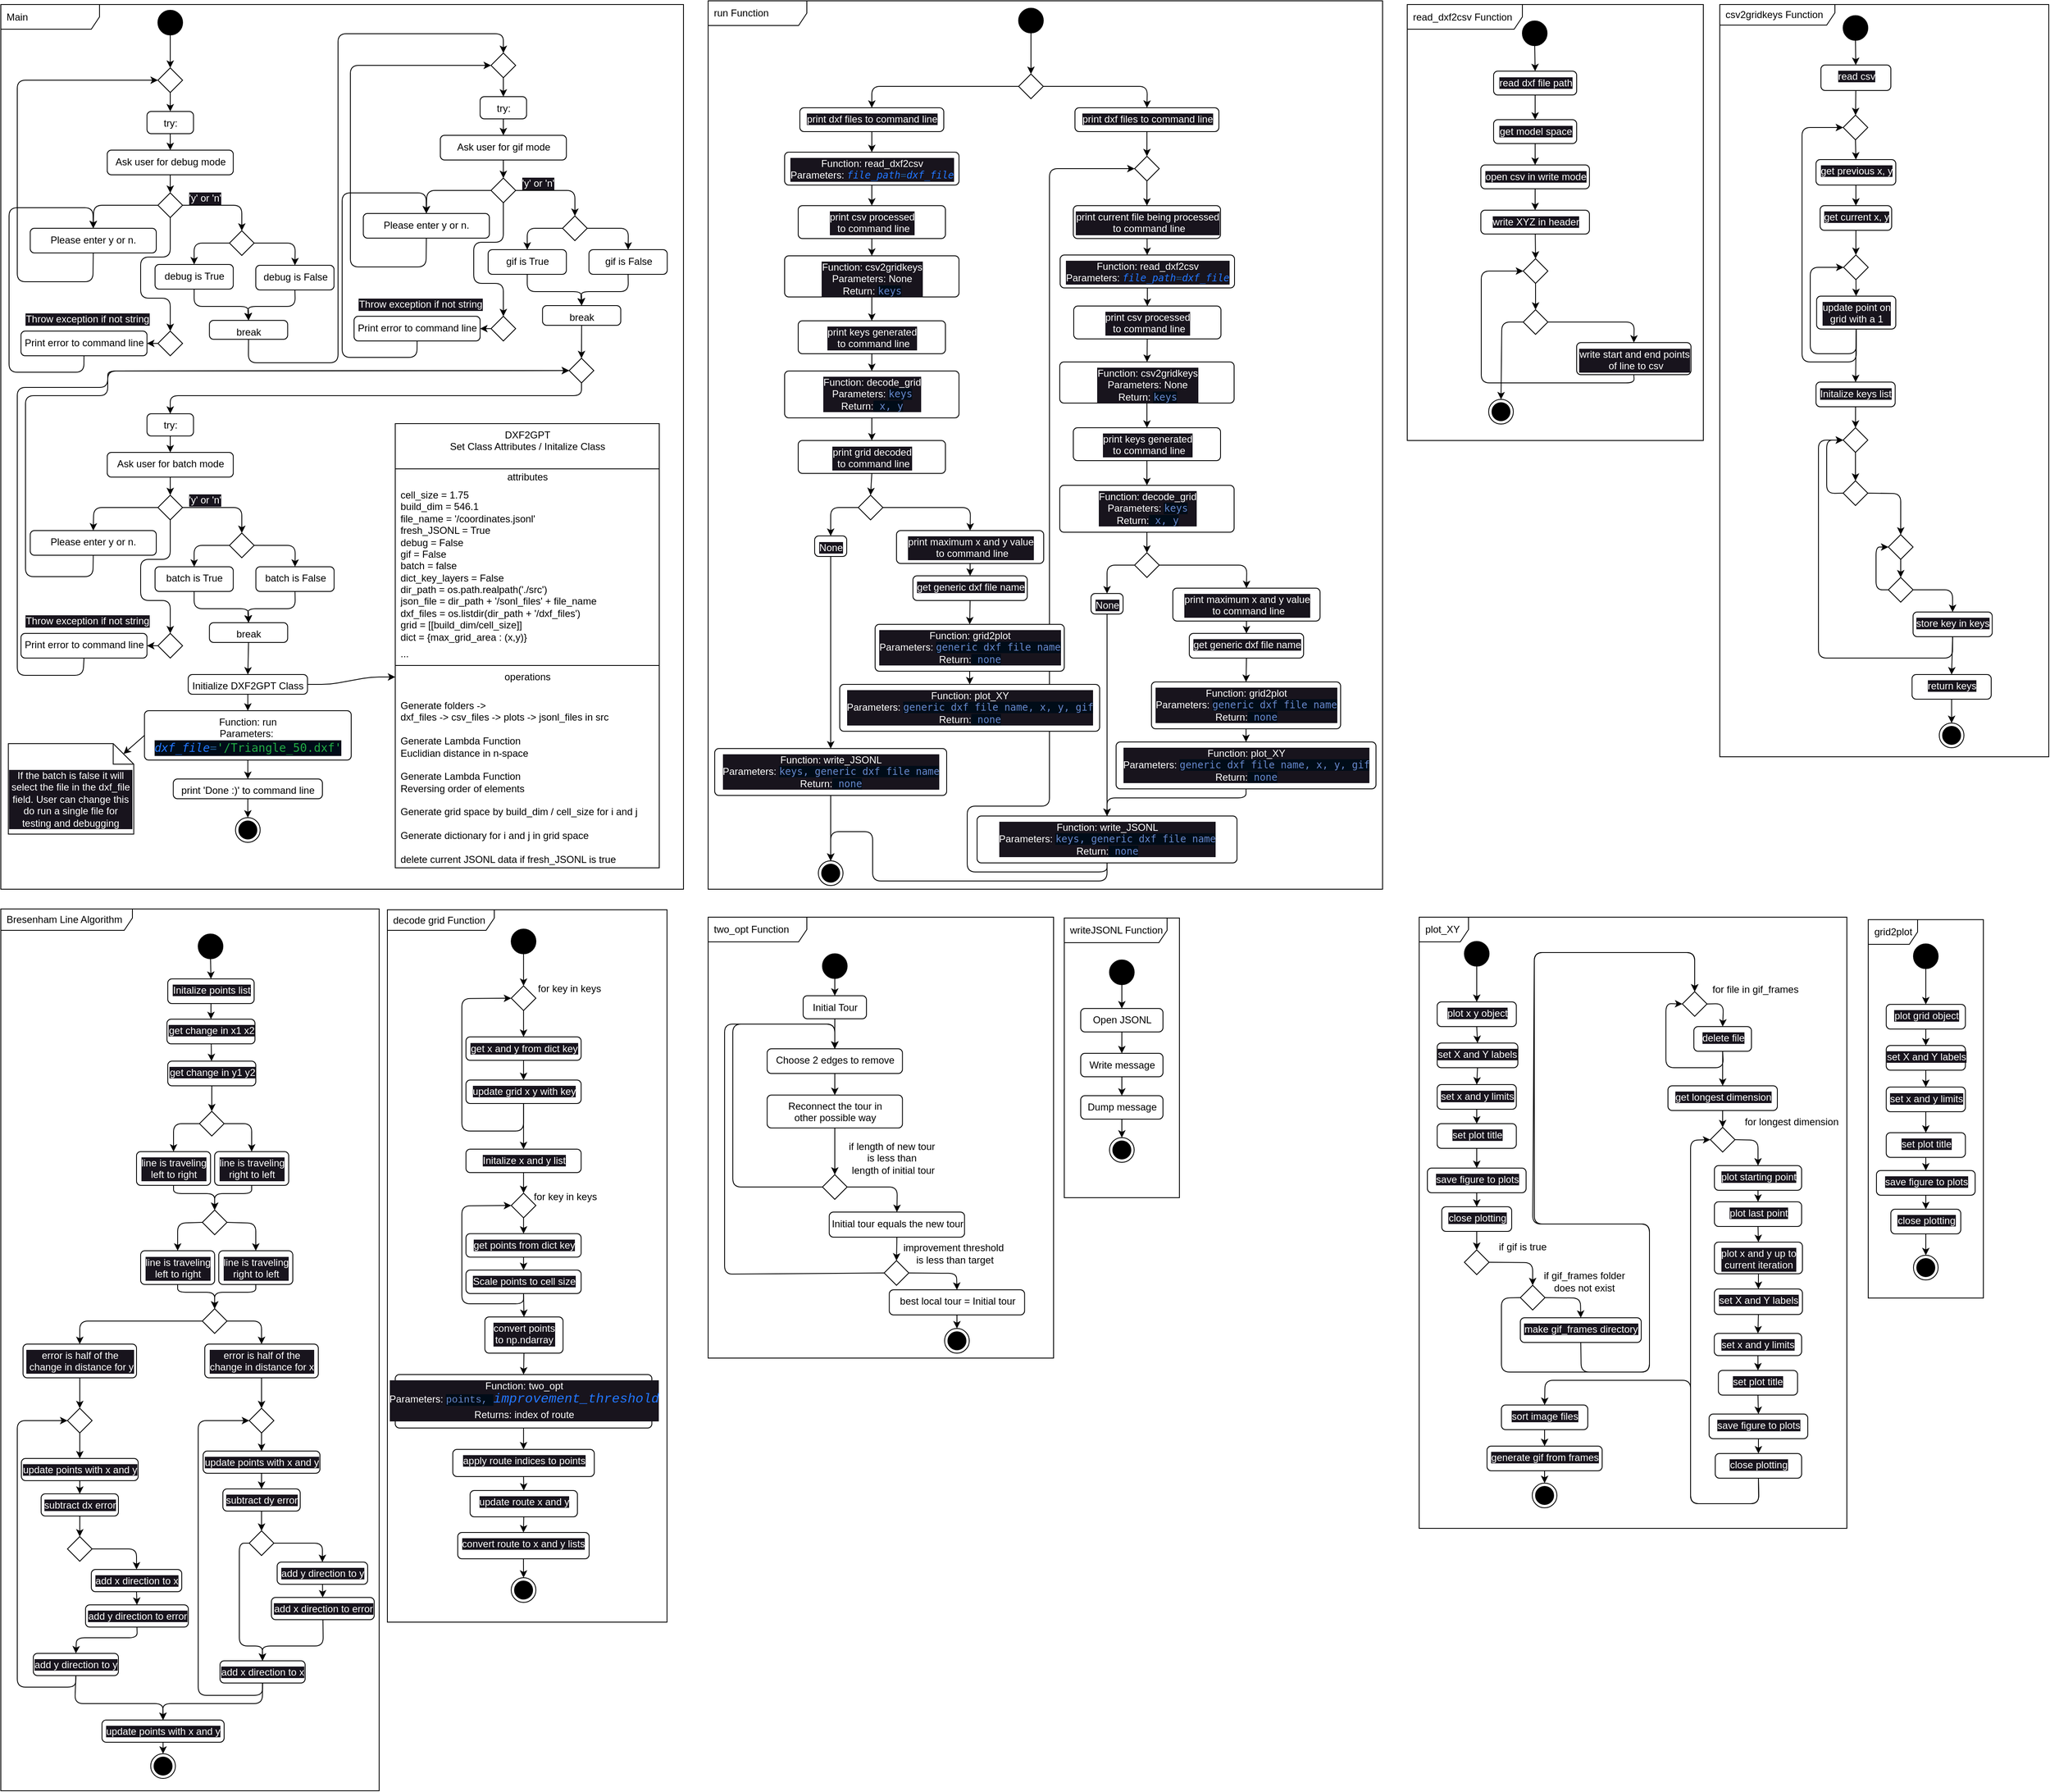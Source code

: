 <mxfile>
    <diagram id="6HpJLZJoQtL1zqxHft6g" name="Page-1">
        <mxGraphModel dx="2940" dy="4248" grid="1" gridSize="10" guides="1" tooltips="1" connect="1" arrows="1" fold="1" page="1" pageScale="1" pageWidth="850" pageHeight="1100" math="0" shadow="0">
            <root>
                <mxCell id="0"/>
                <mxCell id="1" parent="0"/>
                <mxCell id="8" value="Main" style="shape=umlFrame;whiteSpace=wrap;html=1;width=120;height=30;boundedLbl=1;verticalAlign=middle;align=left;spacingLeft=5;movable=0;resizable=0;rotatable=0;deletable=0;editable=0;connectable=0;" parent="1" vertex="1">
                    <mxGeometry x="10" y="-1085.5" width="830" height="1075.5" as="geometry"/>
                </mxCell>
                <mxCell id="36" style="edgeStyle=none;html=1;entryX=0.5;entryY=0;entryDx=0;entryDy=0;fontSize=12;fontColor=#FFFFFF;exitX=0.5;exitY=1;exitDx=0;exitDy=0;movable=0;resizable=0;rotatable=0;deletable=0;editable=0;connectable=0;" parent="1" source="133" target="35" edge="1">
                    <mxGeometry relative="1" as="geometry">
                        <mxPoint x="216" y="-1038.5" as="sourcePoint"/>
                    </mxGeometry>
                </mxCell>
                <mxCell id="17" value="DXF2GPT&lt;br&gt;Set Class Attributes / Initalize Class" style="swimlane;fontStyle=0;align=center;verticalAlign=top;childLayout=stackLayout;horizontal=1;startSize=55;horizontalStack=0;resizeParent=1;resizeParentMax=0;resizeLast=0;collapsible=0;marginBottom=0;html=1;movable=0;resizable=0;rotatable=0;deletable=0;editable=0;connectable=0;" parent="1" vertex="1">
                    <mxGeometry x="489.57" y="-576" width="321" height="540" as="geometry"/>
                </mxCell>
                <mxCell id="18" value="attributes" style="text;html=1;strokeColor=none;fillColor=none;align=center;verticalAlign=middle;spacingLeft=4;spacingRight=4;overflow=hidden;rotatable=0;points=[[0,0.5],[1,0.5]];portConstraint=eastwest;movable=0;resizable=0;deletable=0;editable=0;connectable=0;" parent="17" vertex="1">
                    <mxGeometry y="55" width="321" height="20" as="geometry"/>
                </mxCell>
                <mxCell id="19" value="cell_size = 1.75&lt;br&gt;build_dim = 546.1&lt;br&gt;file_name = '/coordinates.jsonl'&lt;br&gt;fresh_JSONL = True&lt;br&gt;debug = False&lt;br&gt;gif = False&lt;br&gt;batch = false&lt;br&gt;dict_key_layers = False&lt;br&gt;dir_path = os.path.realpath('./src')&lt;br&gt;json_file = dir_path + '/sonl_files' + file_name&lt;br&gt;dxf_files = os.listdir(dir_path + '/dxf_files')&lt;br&gt;grid = [[build_dim/cell_size]]&lt;br&gt;dict = {max_grid_area : (x,y)}" style="text;html=1;strokeColor=none;fillColor=none;align=left;verticalAlign=middle;spacingLeft=4;spacingRight=4;overflow=hidden;rotatable=0;points=[[0,0.5],[1,0.5]];portConstraint=eastwest;movable=0;resizable=0;deletable=0;editable=0;connectable=0;" parent="17" vertex="1">
                    <mxGeometry y="75" width="321" height="195" as="geometry"/>
                </mxCell>
                <mxCell id="21" value="..." style="text;html=1;strokeColor=none;fillColor=none;align=left;verticalAlign=middle;spacingLeft=4;spacingRight=4;overflow=hidden;rotatable=0;points=[[0,0.5],[1,0.5]];portConstraint=eastwest;movable=0;resizable=0;deletable=0;editable=0;connectable=0;" parent="17" vertex="1">
                    <mxGeometry y="270" width="321" height="20" as="geometry"/>
                </mxCell>
                <mxCell id="22" value="" style="line;strokeWidth=1;fillColor=none;align=left;verticalAlign=middle;spacingTop=-1;spacingLeft=3;spacingRight=3;rotatable=0;labelPosition=right;points=[];portConstraint=eastwest;movable=0;resizable=0;deletable=0;editable=0;connectable=0;" parent="17" vertex="1">
                    <mxGeometry y="290" width="321" height="8" as="geometry"/>
                </mxCell>
                <mxCell id="23" value="operations" style="text;html=1;strokeColor=none;fillColor=none;align=center;verticalAlign=middle;spacingLeft=4;spacingRight=4;overflow=hidden;rotatable=0;points=[[0,0.5],[1,0.5]];portConstraint=eastwest;movable=0;resizable=0;deletable=0;editable=0;connectable=0;" parent="17" vertex="1">
                    <mxGeometry y="298" width="321" height="20" as="geometry"/>
                </mxCell>
                <mxCell id="24" value="&lt;span style=&quot;text-align: center;&quot;&gt;&lt;br&gt;Generate folders -&amp;gt; &lt;br&gt;dxf_files -&amp;gt; csv_files -&amp;gt; plots -&amp;gt; jsonl_files in src&lt;br&gt;&lt;br&gt;Generate Lambda Function&lt;/span&gt;&lt;br style=&quot;text-align: center;&quot;&gt;&lt;span style=&quot;text-align: center;&quot;&gt;Euclidian distance in n-space&lt;br&gt;&lt;br&gt;&lt;/span&gt;&lt;span style=&quot;text-align: center;&quot;&gt;Generate Lambda Function&lt;/span&gt;&lt;br style=&quot;text-align: center;&quot;&gt;&lt;span style=&quot;text-align: center;&quot;&gt;Reversing order of elements&lt;br&gt;&lt;/span&gt;&lt;span style=&quot;text-align: center;&quot;&gt;&lt;br&gt;Generate grid space by build_dim / cell_size for i and j&lt;br&gt;&lt;br&gt;Generate dictionary for i and j in grid space&lt;br&gt;&lt;br&gt;delete current JSONL data if fresh_JSONL is true&lt;br&gt;&lt;/span&gt;" style="text;html=1;strokeColor=none;fillColor=none;align=left;verticalAlign=middle;spacingLeft=4;spacingRight=4;overflow=hidden;rotatable=0;points=[[0,0.5],[1,0.5]];portConstraint=eastwest;movable=0;resizable=0;deletable=0;editable=0;connectable=0;" parent="17" vertex="1">
                    <mxGeometry y="318" width="321" height="222" as="geometry"/>
                </mxCell>
                <mxCell id="39" style="edgeStyle=none;html=1;exitX=0.5;exitY=1;exitDx=0;exitDy=0;entryX=0.5;entryY=0;entryDx=0;entryDy=0;fontSize=12;fontColor=#FFFFFF;movable=0;resizable=0;rotatable=0;deletable=0;editable=0;connectable=0;" parent="1" source="35" target="38" edge="1">
                    <mxGeometry relative="1" as="geometry"/>
                </mxCell>
                <mxCell id="35" value="" style="rhombus;labelBackgroundColor=#18141D;fontSize=12;fontColor=#FFFFFF;movable=0;resizable=0;rotatable=0;deletable=0;editable=0;connectable=0;" parent="1" vertex="1">
                    <mxGeometry x="201" y="-1008.5" width="30" height="30" as="geometry"/>
                </mxCell>
                <mxCell id="41" style="edgeStyle=none;html=1;exitX=0.5;exitY=1;exitDx=0;exitDy=0;entryX=0.5;entryY=0;entryDx=0;entryDy=0;fontSize=12;fontColor=#FFFFFF;movable=0;resizable=0;rotatable=0;deletable=0;editable=0;connectable=0;" parent="1" source="38" target="40" edge="1">
                    <mxGeometry relative="1" as="geometry"/>
                </mxCell>
                <mxCell id="38" value="try:" style="html=1;align=center;verticalAlign=top;rounded=1;absoluteArcSize=1;arcSize=10;dashed=0;movable=0;resizable=0;rotatable=0;deletable=0;editable=0;connectable=0;" parent="1" vertex="1">
                    <mxGeometry x="187.75" y="-955.5" width="56.5" height="27" as="geometry"/>
                </mxCell>
                <mxCell id="43" style="edgeStyle=none;html=1;exitX=0.5;exitY=1;exitDx=0;exitDy=0;entryX=0.5;entryY=0;entryDx=0;entryDy=0;fontSize=12;fontColor=#FFFFFF;movable=0;resizable=0;rotatable=0;deletable=0;editable=0;connectable=0;" parent="1" source="40" target="42" edge="1">
                    <mxGeometry relative="1" as="geometry"/>
                </mxCell>
                <mxCell id="40" value="Ask user for debug mode" style="html=1;align=center;verticalAlign=top;rounded=1;absoluteArcSize=1;arcSize=10;dashed=0;movable=0;resizable=0;rotatable=0;deletable=0;editable=0;connectable=0;" parent="1" vertex="1">
                    <mxGeometry x="139.38" y="-908.5" width="153.25" height="30" as="geometry"/>
                </mxCell>
                <mxCell id="45" style="edgeStyle=none;html=1;exitX=0;exitY=0.5;exitDx=0;exitDy=0;entryX=0.5;entryY=0;entryDx=0;entryDy=0;fontSize=12;fontColor=#FFFFFF;movable=0;resizable=0;rotatable=0;deletable=0;editable=0;connectable=0;" parent="1" source="42" target="44" edge="1">
                    <mxGeometry relative="1" as="geometry">
                        <Array as="points">
                            <mxPoint x="123" y="-841.5"/>
                        </Array>
                    </mxGeometry>
                </mxCell>
                <mxCell id="48" style="edgeStyle=none;html=1;exitX=1;exitY=0.5;exitDx=0;exitDy=0;entryX=0.5;entryY=0;entryDx=0;entryDy=0;fontSize=12;fontColor=#FFFFFF;movable=0;resizable=0;rotatable=0;deletable=0;editable=0;connectable=0;" parent="1" source="42" target="47" edge="1">
                    <mxGeometry relative="1" as="geometry">
                        <Array as="points">
                            <mxPoint x="303" y="-841.5"/>
                        </Array>
                    </mxGeometry>
                </mxCell>
                <mxCell id="58" style="edgeStyle=none;html=1;exitX=0.5;exitY=1;exitDx=0;exitDy=0;entryX=0.5;entryY=0;entryDx=0;entryDy=0;fontSize=12;fontColor=#FFFFFF;movable=0;resizable=0;rotatable=0;deletable=0;editable=0;connectable=0;" parent="1" source="42" target="59" edge="1">
                    <mxGeometry relative="1" as="geometry">
                        <mxPoint x="216.01" y="-688.5" as="targetPoint"/>
                        <Array as="points">
                            <mxPoint x="216" y="-778.5"/>
                            <mxPoint x="180" y="-778.5"/>
                            <mxPoint x="180" y="-728.5"/>
                            <mxPoint x="216" y="-728.5"/>
                        </Array>
                    </mxGeometry>
                </mxCell>
                <mxCell id="42" value="" style="rhombus;labelBackgroundColor=#18141D;fontSize=12;fontColor=#FFFFFF;movable=0;resizable=0;rotatable=0;deletable=0;editable=0;connectable=0;" parent="1" vertex="1">
                    <mxGeometry x="201" y="-856.5" width="30" height="30" as="geometry"/>
                </mxCell>
                <mxCell id="46" style="edgeStyle=none;html=1;exitX=0.5;exitY=1;exitDx=0;exitDy=0;entryX=0;entryY=0.5;entryDx=0;entryDy=0;fontSize=12;fontColor=#FFFFFF;movable=0;resizable=0;rotatable=0;deletable=0;editable=0;connectable=0;" parent="1" source="44" target="35" edge="1">
                    <mxGeometry relative="1" as="geometry">
                        <Array as="points">
                            <mxPoint x="122" y="-748.5"/>
                            <mxPoint x="30" y="-748.5"/>
                            <mxPoint x="30" y="-868.5"/>
                            <mxPoint x="30" y="-993.5"/>
                        </Array>
                    </mxGeometry>
                </mxCell>
                <mxCell id="44" value="Please enter y or n." style="html=1;align=center;verticalAlign=top;rounded=1;absoluteArcSize=1;arcSize=10;dashed=0;movable=0;resizable=0;rotatable=0;deletable=0;editable=0;connectable=0;" parent="1" vertex="1">
                    <mxGeometry x="45.75" y="-813.5" width="153.25" height="30" as="geometry"/>
                </mxCell>
                <mxCell id="50" style="edgeStyle=none;html=1;exitX=0;exitY=0.5;exitDx=0;exitDy=0;entryX=0.5;entryY=0;entryDx=0;entryDy=0;fontSize=12;fontColor=#FFFFFF;movable=0;resizable=0;rotatable=0;deletable=0;editable=0;connectable=0;" parent="1" source="47" target="49" edge="1">
                    <mxGeometry relative="1" as="geometry">
                        <Array as="points">
                            <mxPoint x="245" y="-795.5"/>
                        </Array>
                    </mxGeometry>
                </mxCell>
                <mxCell id="52" style="edgeStyle=none;html=1;exitX=1;exitY=0.5;exitDx=0;exitDy=0;entryX=0.5;entryY=0;entryDx=0;entryDy=0;fontSize=12;fontColor=#FFFFFF;movable=0;resizable=0;rotatable=0;deletable=0;editable=0;connectable=0;" parent="1" source="47" target="51" edge="1">
                    <mxGeometry relative="1" as="geometry">
                        <Array as="points">
                            <mxPoint x="368" y="-795.5"/>
                        </Array>
                    </mxGeometry>
                </mxCell>
                <mxCell id="47" value="" style="rhombus;labelBackgroundColor=#18141D;fontSize=12;fontColor=#FFFFFF;movable=0;resizable=0;rotatable=0;deletable=0;editable=0;connectable=0;" parent="1" vertex="1">
                    <mxGeometry x="288" y="-810.5" width="30" height="30" as="geometry"/>
                </mxCell>
                <mxCell id="66" style="edgeStyle=none;html=1;exitX=0.5;exitY=1;exitDx=0;exitDy=0;entryX=0.5;entryY=0;entryDx=0;entryDy=0;fontSize=12;fontColor=#FFFFFF;movable=0;resizable=0;rotatable=0;deletable=0;editable=0;connectable=0;" parent="1" source="49" target="65" edge="1">
                    <mxGeometry relative="1" as="geometry">
                        <Array as="points">
                            <mxPoint x="245" y="-718.5"/>
                            <mxPoint x="311" y="-718.5"/>
                        </Array>
                    </mxGeometry>
                </mxCell>
                <mxCell id="49" value="debug is True" style="html=1;align=center;verticalAlign=top;rounded=1;absoluteArcSize=1;arcSize=10;dashed=0;movable=0;resizable=0;rotatable=0;deletable=0;editable=0;connectable=0;" parent="1" vertex="1">
                    <mxGeometry x="197.51" y="-769.5" width="95.12" height="30" as="geometry"/>
                </mxCell>
                <mxCell id="67" style="edgeStyle=none;html=1;exitX=0.5;exitY=1;exitDx=0;exitDy=0;entryX=0.5;entryY=0;entryDx=0;entryDy=0;fontSize=12;fontColor=#FFFFFF;movable=0;resizable=0;rotatable=0;deletable=0;editable=0;connectable=0;" parent="1" source="51" target="65" edge="1">
                    <mxGeometry relative="1" as="geometry">
                        <Array as="points">
                            <mxPoint x="368" y="-718.5"/>
                            <mxPoint x="310" y="-718.5"/>
                        </Array>
                    </mxGeometry>
                </mxCell>
                <mxCell id="51" value="debug is False" style="html=1;align=center;verticalAlign=top;rounded=1;absoluteArcSize=1;arcSize=10;dashed=0;movable=0;resizable=0;rotatable=0;deletable=0;editable=0;connectable=0;" parent="1" vertex="1">
                    <mxGeometry x="320" y="-768.5" width="95.12" height="30" as="geometry"/>
                </mxCell>
                <mxCell id="53" value="'y'" style="text;html=1;align=center;verticalAlign=middle;resizable=0;points=[];autosize=1;strokeColor=none;fillColor=none;fontSize=12;fontColor=#FFFFFF;movable=0;rotatable=0;deletable=0;editable=0;connectable=0;" parent="1" vertex="1">
                    <mxGeometry x="263.63" y="-818.5" width="30" height="30" as="geometry"/>
                </mxCell>
                <mxCell id="54" value="'n'" style="text;html=1;align=center;verticalAlign=middle;resizable=0;points=[];autosize=1;strokeColor=none;fillColor=none;fontSize=12;fontColor=#FFFFFF;movable=0;rotatable=0;deletable=0;editable=0;connectable=0;" parent="1" vertex="1">
                    <mxGeometry x="310" y="-818.5" width="30" height="30" as="geometry"/>
                </mxCell>
                <mxCell id="55" value="not 'y' or 'n'" style="text;html=1;align=center;verticalAlign=middle;resizable=0;points=[];autosize=1;strokeColor=none;fillColor=none;fontSize=12;fontColor=#FFFFFF;movable=0;rotatable=0;deletable=0;editable=0;connectable=0;" parent="1" vertex="1">
                    <mxGeometry x="130" y="-865.5" width="80" height="30" as="geometry"/>
                </mxCell>
                <mxCell id="56" value="'y' or 'n'" style="text;html=1;align=center;verticalAlign=middle;resizable=0;points=[];autosize=1;strokeColor=none;fillColor=none;fontSize=12;fontColor=#FFFFFF;labelBackgroundColor=#18141D;movable=0;rotatable=0;deletable=0;editable=0;connectable=0;" parent="1" vertex="1">
                    <mxGeometry x="228" y="-865.5" width="60" height="30" as="geometry"/>
                </mxCell>
                <mxCell id="62" style="edgeStyle=none;html=1;exitX=0;exitY=0.5;exitDx=0;exitDy=0;entryX=1;entryY=0.5;entryDx=0;entryDy=0;fontSize=12;fontColor=#FFFFFF;movable=0;resizable=0;rotatable=0;deletable=0;editable=0;connectable=0;" parent="1" source="59" target="61" edge="1">
                    <mxGeometry relative="1" as="geometry"/>
                </mxCell>
                <mxCell id="59" value="" style="rhombus;labelBackgroundColor=#18141D;fontSize=12;fontColor=#FFFFFF;movable=0;resizable=0;rotatable=0;deletable=0;editable=0;connectable=0;" parent="1" vertex="1">
                    <mxGeometry x="201.01" y="-688.5" width="30" height="30" as="geometry"/>
                </mxCell>
                <mxCell id="60" value="Throw exception if not string" style="text;html=1;align=center;verticalAlign=middle;resizable=0;points=[];autosize=1;strokeColor=none;fillColor=none;fontSize=12;fontColor=#FFFFFF;labelBackgroundColor=#18141D;movable=0;rotatable=0;deletable=0;editable=0;connectable=0;" parent="1" vertex="1">
                    <mxGeometry x="30" y="-718.5" width="170" height="30" as="geometry"/>
                </mxCell>
                <mxCell id="64" style="edgeStyle=none;html=1;exitX=0.5;exitY=1;exitDx=0;exitDy=0;entryX=0.5;entryY=0;entryDx=0;entryDy=0;fontSize=12;fontColor=#FFFFFF;movable=0;resizable=0;rotatable=0;deletable=0;editable=0;connectable=0;" parent="1" source="61" target="44" edge="1">
                    <mxGeometry relative="1" as="geometry">
                        <Array as="points">
                            <mxPoint x="111" y="-638.5"/>
                            <mxPoint x="20" y="-638.5"/>
                            <mxPoint x="20" y="-738.5"/>
                            <mxPoint x="20" y="-838.5"/>
                            <mxPoint x="122" y="-838.5"/>
                        </Array>
                    </mxGeometry>
                </mxCell>
                <mxCell id="61" value="Print error to command line" style="html=1;align=center;verticalAlign=top;rounded=1;absoluteArcSize=1;arcSize=10;dashed=0;movable=0;resizable=0;rotatable=0;deletable=0;editable=0;connectable=0;" parent="1" vertex="1">
                    <mxGeometry x="34.5" y="-688.5" width="153.25" height="30" as="geometry"/>
                </mxCell>
                <mxCell id="388" style="edgeStyle=none;html=1;exitX=0.5;exitY=1;exitDx=0;exitDy=0;entryX=0.5;entryY=0;entryDx=0;entryDy=0;fontSize=12;fontColor=#FFFFFF;movable=0;resizable=0;rotatable=0;deletable=0;editable=0;connectable=0;" parent="1" source="65" target="70" edge="1">
                    <mxGeometry relative="1" as="geometry">
                        <Array as="points">
                            <mxPoint x="311" y="-650"/>
                            <mxPoint x="420" y="-650"/>
                            <mxPoint x="420" y="-1050"/>
                            <mxPoint x="621" y="-1050"/>
                        </Array>
                    </mxGeometry>
                </mxCell>
                <mxCell id="65" value="break" style="html=1;align=center;verticalAlign=top;rounded=1;absoluteArcSize=1;arcSize=10;dashed=0;movable=0;resizable=0;rotatable=0;deletable=0;editable=0;connectable=0;" parent="1" vertex="1">
                    <mxGeometry x="263.63" y="-701.5" width="95.12" height="23" as="geometry"/>
                </mxCell>
                <mxCell id="69" style="edgeStyle=none;html=1;exitX=0.5;exitY=1;exitDx=0;exitDy=0;entryX=0.5;entryY=0;entryDx=0;entryDy=0;fontSize=12;fontColor=#FFFFFF;movable=0;resizable=0;rotatable=0;deletable=0;editable=0;connectable=0;" parent="1" source="70" target="72" edge="1">
                    <mxGeometry relative="1" as="geometry"/>
                </mxCell>
                <mxCell id="70" value="" style="rhombus;labelBackgroundColor=#18141D;fontSize=12;fontColor=#FFFFFF;movable=0;resizable=0;rotatable=0;deletable=0;editable=0;connectable=0;" parent="1" vertex="1">
                    <mxGeometry x="606" y="-1026.5" width="30" height="30" as="geometry"/>
                </mxCell>
                <mxCell id="71" style="edgeStyle=none;html=1;exitX=0.5;exitY=1;exitDx=0;exitDy=0;entryX=0.5;entryY=0;entryDx=0;entryDy=0;fontSize=12;fontColor=#FFFFFF;movable=0;resizable=0;rotatable=0;deletable=0;editable=0;connectable=0;" parent="1" source="72" target="74" edge="1">
                    <mxGeometry relative="1" as="geometry"/>
                </mxCell>
                <mxCell id="72" value="try:" style="html=1;align=center;verticalAlign=top;rounded=1;absoluteArcSize=1;arcSize=10;dashed=0;movable=0;resizable=0;rotatable=0;deletable=0;editable=0;connectable=0;" parent="1" vertex="1">
                    <mxGeometry x="592.75" y="-973.5" width="56.5" height="27" as="geometry"/>
                </mxCell>
                <mxCell id="73" style="edgeStyle=none;html=1;exitX=0.5;exitY=1;exitDx=0;exitDy=0;entryX=0.5;entryY=0;entryDx=0;entryDy=0;fontSize=12;fontColor=#FFFFFF;movable=0;resizable=0;rotatable=0;deletable=0;editable=0;connectable=0;" parent="1" source="74" target="78" edge="1">
                    <mxGeometry relative="1" as="geometry"/>
                </mxCell>
                <mxCell id="74" value="Ask user for gif mode" style="html=1;align=center;verticalAlign=top;rounded=1;absoluteArcSize=1;arcSize=10;dashed=0;movable=0;resizable=0;rotatable=0;deletable=0;editable=0;connectable=0;" parent="1" vertex="1">
                    <mxGeometry x="544.38" y="-926.5" width="153.25" height="30" as="geometry"/>
                </mxCell>
                <mxCell id="75" style="edgeStyle=none;html=1;exitX=0;exitY=0.5;exitDx=0;exitDy=0;entryX=0.5;entryY=0;entryDx=0;entryDy=0;fontSize=12;fontColor=#FFFFFF;movable=0;resizable=0;rotatable=0;deletable=0;editable=0;connectable=0;" parent="1" source="78" target="80" edge="1">
                    <mxGeometry relative="1" as="geometry">
                        <Array as="points">
                            <mxPoint x="528" y="-859.5"/>
                        </Array>
                    </mxGeometry>
                </mxCell>
                <mxCell id="76" style="edgeStyle=none;html=1;exitX=1;exitY=0.5;exitDx=0;exitDy=0;entryX=0.5;entryY=0;entryDx=0;entryDy=0;fontSize=12;fontColor=#FFFFFF;movable=0;resizable=0;rotatable=0;deletable=0;editable=0;connectable=0;" parent="1" source="78" target="83" edge="1">
                    <mxGeometry relative="1" as="geometry">
                        <Array as="points">
                            <mxPoint x="708" y="-859.5"/>
                        </Array>
                    </mxGeometry>
                </mxCell>
                <mxCell id="77" style="edgeStyle=none;html=1;exitX=0.5;exitY=1;exitDx=0;exitDy=0;entryX=0.5;entryY=0;entryDx=0;entryDy=0;fontSize=12;fontColor=#FFFFFF;movable=0;resizable=0;rotatable=0;deletable=0;editable=0;connectable=0;" parent="1" source="78" target="92" edge="1">
                    <mxGeometry relative="1" as="geometry">
                        <mxPoint x="621.01" y="-706.5" as="targetPoint"/>
                        <Array as="points">
                            <mxPoint x="621" y="-796.5"/>
                            <mxPoint x="585" y="-796.5"/>
                            <mxPoint x="585" y="-746.5"/>
                            <mxPoint x="621" y="-746.5"/>
                        </Array>
                    </mxGeometry>
                </mxCell>
                <mxCell id="78" value="" style="rhombus;labelBackgroundColor=#18141D;fontSize=12;fontColor=#FFFFFF;movable=0;resizable=0;rotatable=0;deletable=0;editable=0;connectable=0;" parent="1" vertex="1">
                    <mxGeometry x="606" y="-874.5" width="30" height="30" as="geometry"/>
                </mxCell>
                <mxCell id="79" style="edgeStyle=none;html=1;exitX=0.5;exitY=1;exitDx=0;exitDy=0;entryX=0;entryY=0.5;entryDx=0;entryDy=0;fontSize=12;fontColor=#FFFFFF;movable=0;resizable=0;rotatable=0;deletable=0;editable=0;connectable=0;" parent="1" source="80" target="70" edge="1">
                    <mxGeometry relative="1" as="geometry">
                        <Array as="points">
                            <mxPoint x="527" y="-766.5"/>
                            <mxPoint x="435" y="-766.5"/>
                            <mxPoint x="435" y="-886.5"/>
                            <mxPoint x="435" y="-1011.5"/>
                        </Array>
                    </mxGeometry>
                </mxCell>
                <mxCell id="80" value="Please enter y or n." style="html=1;align=center;verticalAlign=top;rounded=1;absoluteArcSize=1;arcSize=10;dashed=0;movable=0;resizable=0;rotatable=0;deletable=0;editable=0;connectable=0;" parent="1" vertex="1">
                    <mxGeometry x="450.75" y="-831.5" width="153.25" height="30" as="geometry"/>
                </mxCell>
                <mxCell id="81" style="edgeStyle=none;html=1;exitX=0;exitY=0.5;exitDx=0;exitDy=0;entryX=0.5;entryY=0;entryDx=0;entryDy=0;fontSize=12;fontColor=#FFFFFF;movable=0;resizable=0;rotatable=0;deletable=0;editable=0;connectable=0;" parent="1" source="83" target="85" edge="1">
                    <mxGeometry relative="1" as="geometry">
                        <Array as="points">
                            <mxPoint x="650" y="-813.5"/>
                        </Array>
                    </mxGeometry>
                </mxCell>
                <mxCell id="82" style="edgeStyle=none;html=1;exitX=1;exitY=0.5;exitDx=0;exitDy=0;entryX=0.5;entryY=0;entryDx=0;entryDy=0;fontSize=12;fontColor=#FFFFFF;movable=0;resizable=0;rotatable=0;deletable=0;editable=0;connectable=0;" parent="1" source="83" target="98" edge="1">
                    <mxGeometry relative="1" as="geometry">
                        <mxPoint x="772.56" y="-786.5" as="targetPoint"/>
                        <Array as="points">
                            <mxPoint x="773" y="-813.5"/>
                        </Array>
                    </mxGeometry>
                </mxCell>
                <mxCell id="83" value="" style="rhombus;labelBackgroundColor=#18141D;fontSize=12;fontColor=#FFFFFF;movable=0;resizable=0;rotatable=0;deletable=0;editable=0;connectable=0;" parent="1" vertex="1">
                    <mxGeometry x="693" y="-828.5" width="30" height="30" as="geometry"/>
                </mxCell>
                <mxCell id="84" style="edgeStyle=none;html=1;exitX=0.5;exitY=1;exitDx=0;exitDy=0;entryX=0.5;entryY=0;entryDx=0;entryDy=0;fontSize=12;fontColor=#FFFFFF;movable=0;resizable=0;rotatable=0;deletable=0;editable=0;connectable=0;" parent="1" source="85" target="96" edge="1">
                    <mxGeometry relative="1" as="geometry">
                        <Array as="points">
                            <mxPoint x="650" y="-736.5"/>
                            <mxPoint x="716" y="-736.5"/>
                        </Array>
                    </mxGeometry>
                </mxCell>
                <mxCell id="85" value="gif is True" style="html=1;align=center;verticalAlign=top;rounded=1;absoluteArcSize=1;arcSize=10;dashed=0;movable=0;resizable=0;rotatable=0;deletable=0;editable=0;connectable=0;" parent="1" vertex="1">
                    <mxGeometry x="602.51" y="-787.5" width="95.12" height="30" as="geometry"/>
                </mxCell>
                <mxCell id="86" style="edgeStyle=none;html=1;exitX=0.5;exitY=1;exitDx=0;exitDy=0;entryX=0.5;entryY=0;entryDx=0;entryDy=0;fontSize=12;fontColor=#FFFFFF;movable=0;resizable=0;rotatable=0;deletable=0;editable=0;connectable=0;" parent="1" source="98" target="96" edge="1">
                    <mxGeometry relative="1" as="geometry">
                        <mxPoint x="772.56" y="-756.5" as="sourcePoint"/>
                        <Array as="points">
                            <mxPoint x="773" y="-736.5"/>
                            <mxPoint x="715" y="-736.5"/>
                        </Array>
                    </mxGeometry>
                </mxCell>
                <mxCell id="87" value="'y'" style="text;html=1;align=center;verticalAlign=middle;resizable=0;points=[];autosize=1;strokeColor=none;fillColor=none;fontSize=12;fontColor=#FFFFFF;movable=0;rotatable=0;deletable=0;editable=0;connectable=0;" parent="1" vertex="1">
                    <mxGeometry x="668.63" y="-836.5" width="30" height="30" as="geometry"/>
                </mxCell>
                <mxCell id="88" value="'n'" style="text;html=1;align=center;verticalAlign=middle;resizable=0;points=[];autosize=1;strokeColor=none;fillColor=none;fontSize=12;fontColor=#FFFFFF;movable=0;rotatable=0;deletable=0;editable=0;connectable=0;" parent="1" vertex="1">
                    <mxGeometry x="715" y="-836.5" width="30" height="30" as="geometry"/>
                </mxCell>
                <mxCell id="89" value="not 'y' or 'n'" style="text;html=1;align=center;verticalAlign=middle;resizable=0;points=[];autosize=1;strokeColor=none;fillColor=none;fontSize=12;fontColor=#FFFFFF;movable=0;rotatable=0;deletable=0;editable=0;connectable=0;" parent="1" vertex="1">
                    <mxGeometry x="535" y="-883.5" width="80" height="30" as="geometry"/>
                </mxCell>
                <mxCell id="90" value="'y' or 'n'" style="text;html=1;align=center;verticalAlign=middle;resizable=0;points=[];autosize=1;strokeColor=none;fillColor=none;fontSize=12;fontColor=#FFFFFF;labelBackgroundColor=#18141D;movable=0;rotatable=0;deletable=0;editable=0;connectable=0;" parent="1" vertex="1">
                    <mxGeometry x="633" y="-883.5" width="60" height="30" as="geometry"/>
                </mxCell>
                <mxCell id="91" style="edgeStyle=none;html=1;exitX=0;exitY=0.5;exitDx=0;exitDy=0;entryX=1;entryY=0.5;entryDx=0;entryDy=0;fontSize=12;fontColor=#FFFFFF;movable=0;resizable=0;rotatable=0;deletable=0;editable=0;connectable=0;" parent="1" source="92" target="95" edge="1">
                    <mxGeometry relative="1" as="geometry"/>
                </mxCell>
                <mxCell id="92" value="" style="rhombus;labelBackgroundColor=#18141D;fontSize=12;fontColor=#FFFFFF;movable=0;resizable=0;rotatable=0;deletable=0;editable=0;connectable=0;" parent="1" vertex="1">
                    <mxGeometry x="606.01" y="-706.5" width="30" height="30" as="geometry"/>
                </mxCell>
                <mxCell id="93" value="Throw exception if not string" style="text;html=1;align=center;verticalAlign=middle;resizable=0;points=[];autosize=1;strokeColor=none;fillColor=none;fontSize=12;fontColor=#FFFFFF;labelBackgroundColor=#18141D;movable=0;rotatable=0;deletable=0;editable=0;connectable=0;" parent="1" vertex="1">
                    <mxGeometry x="435" y="-736.5" width="170" height="30" as="geometry"/>
                </mxCell>
                <mxCell id="94" style="edgeStyle=none;html=1;exitX=0.5;exitY=1;exitDx=0;exitDy=0;entryX=0.5;entryY=0;entryDx=0;entryDy=0;fontSize=12;fontColor=#FFFFFF;movable=0;resizable=0;rotatable=0;deletable=0;editable=0;connectable=0;" parent="1" source="95" target="80" edge="1">
                    <mxGeometry relative="1" as="geometry">
                        <Array as="points">
                            <mxPoint x="516" y="-656.5"/>
                            <mxPoint x="425" y="-656.5"/>
                            <mxPoint x="425" y="-756.5"/>
                            <mxPoint x="425" y="-856.5"/>
                            <mxPoint x="527" y="-856.5"/>
                        </Array>
                    </mxGeometry>
                </mxCell>
                <mxCell id="95" value="Print error to command line" style="html=1;align=center;verticalAlign=top;rounded=1;absoluteArcSize=1;arcSize=10;dashed=0;movable=0;resizable=0;rotatable=0;deletable=0;editable=0;connectable=0;" parent="1" vertex="1">
                    <mxGeometry x="439.5" y="-706.5" width="153.25" height="30" as="geometry"/>
                </mxCell>
                <mxCell id="131" style="edgeStyle=none;html=1;exitX=0.5;exitY=1;exitDx=0;exitDy=0;entryX=0.5;entryY=0;entryDx=0;entryDy=0;fontSize=12;fontColor=#FFFFFF;movable=0;resizable=0;rotatable=0;deletable=0;editable=0;connectable=0;" parent="1" source="96" target="103" edge="1">
                    <mxGeometry relative="1" as="geometry"/>
                </mxCell>
                <mxCell id="96" value="break" style="html=1;align=center;verticalAlign=top;rounded=1;absoluteArcSize=1;arcSize=10;dashed=0;movable=0;resizable=0;rotatable=0;deletable=0;editable=0;connectable=0;" parent="1" vertex="1">
                    <mxGeometry x="668.63" y="-719.5" width="95.12" height="24" as="geometry"/>
                </mxCell>
                <mxCell id="98" value="gif is False" style="html=1;align=center;verticalAlign=top;rounded=1;absoluteArcSize=1;arcSize=10;dashed=0;movable=0;resizable=0;rotatable=0;deletable=0;editable=0;connectable=0;" parent="1" vertex="1">
                    <mxGeometry x="725.12" y="-787.5" width="95.12" height="30" as="geometry"/>
                </mxCell>
                <mxCell id="102" style="edgeStyle=none;html=1;exitX=0.5;exitY=1;exitDx=0;exitDy=0;entryX=0.5;entryY=0;entryDx=0;entryDy=0;fontSize=12;fontColor=#FFFFFF;movable=0;resizable=0;rotatable=0;deletable=0;editable=0;connectable=0;" parent="1" source="103" target="105" edge="1">
                    <mxGeometry relative="1" as="geometry">
                        <Array as="points">
                            <mxPoint x="716" y="-610"/>
                            <mxPoint x="216" y="-610"/>
                        </Array>
                    </mxGeometry>
                </mxCell>
                <mxCell id="103" value="" style="rhombus;labelBackgroundColor=#18141D;fontSize=12;fontColor=#FFFFFF;movable=0;resizable=0;rotatable=0;deletable=0;editable=0;connectable=0;" parent="1" vertex="1">
                    <mxGeometry x="701" y="-655.5" width="30" height="30" as="geometry"/>
                </mxCell>
                <mxCell id="104" style="edgeStyle=none;html=1;exitX=0.5;exitY=1;exitDx=0;exitDy=0;entryX=0.5;entryY=0;entryDx=0;entryDy=0;fontSize=12;fontColor=#FFFFFF;movable=0;resizable=0;rotatable=0;deletable=0;editable=0;connectable=0;" parent="1" source="105" target="107" edge="1">
                    <mxGeometry relative="1" as="geometry"/>
                </mxCell>
                <mxCell id="105" value="try:" style="html=1;align=center;verticalAlign=top;rounded=1;absoluteArcSize=1;arcSize=10;dashed=0;movable=0;resizable=0;rotatable=0;deletable=0;editable=0;connectable=0;" parent="1" vertex="1">
                    <mxGeometry x="187.75" y="-588" width="56.5" height="27" as="geometry"/>
                </mxCell>
                <mxCell id="106" style="edgeStyle=none;html=1;exitX=0.5;exitY=1;exitDx=0;exitDy=0;entryX=0.5;entryY=0;entryDx=0;entryDy=0;fontSize=12;fontColor=#FFFFFF;movable=0;resizable=0;rotatable=0;deletable=0;editable=0;connectable=0;" parent="1" source="107" target="111" edge="1">
                    <mxGeometry relative="1" as="geometry"/>
                </mxCell>
                <mxCell id="107" value="Ask user for batch mode" style="html=1;align=center;verticalAlign=top;rounded=1;absoluteArcSize=1;arcSize=10;dashed=0;movable=0;resizable=0;rotatable=0;deletable=0;editable=0;connectable=0;" parent="1" vertex="1">
                    <mxGeometry x="139.38" y="-541" width="153.25" height="30" as="geometry"/>
                </mxCell>
                <mxCell id="108" style="edgeStyle=none;html=1;exitX=0;exitY=0.5;exitDx=0;exitDy=0;entryX=0.5;entryY=0;entryDx=0;entryDy=0;fontSize=12;fontColor=#FFFFFF;movable=0;resizable=0;rotatable=0;deletable=0;editable=0;connectable=0;" parent="1" source="111" target="113" edge="1">
                    <mxGeometry relative="1" as="geometry">
                        <Array as="points">
                            <mxPoint x="123" y="-474"/>
                        </Array>
                    </mxGeometry>
                </mxCell>
                <mxCell id="109" style="edgeStyle=none;html=1;exitX=1;exitY=0.5;exitDx=0;exitDy=0;entryX=0.5;entryY=0;entryDx=0;entryDy=0;fontSize=12;fontColor=#FFFFFF;movable=0;resizable=0;rotatable=0;deletable=0;editable=0;connectable=0;" parent="1" source="111" target="116" edge="1">
                    <mxGeometry relative="1" as="geometry">
                        <Array as="points">
                            <mxPoint x="303" y="-474"/>
                        </Array>
                    </mxGeometry>
                </mxCell>
                <mxCell id="110" style="edgeStyle=none;html=1;exitX=0.5;exitY=1;exitDx=0;exitDy=0;entryX=0.5;entryY=0;entryDx=0;entryDy=0;fontSize=12;fontColor=#FFFFFF;movable=0;resizable=0;rotatable=0;deletable=0;editable=0;connectable=0;" parent="1" source="111" target="125" edge="1">
                    <mxGeometry relative="1" as="geometry">
                        <mxPoint x="216.01" y="-321" as="targetPoint"/>
                        <Array as="points">
                            <mxPoint x="216" y="-411"/>
                            <mxPoint x="180" y="-411"/>
                            <mxPoint x="180" y="-361"/>
                            <mxPoint x="216" y="-361"/>
                        </Array>
                    </mxGeometry>
                </mxCell>
                <mxCell id="111" value="" style="rhombus;labelBackgroundColor=#18141D;fontSize=12;fontColor=#FFFFFF;movable=0;resizable=0;rotatable=0;deletable=0;editable=0;connectable=0;" parent="1" vertex="1">
                    <mxGeometry x="201" y="-489" width="30" height="30" as="geometry"/>
                </mxCell>
                <mxCell id="387" style="edgeStyle=none;html=1;exitX=0.5;exitY=1;exitDx=0;exitDy=0;fontSize=12;fontColor=#FFFFFF;movable=0;resizable=0;rotatable=0;deletable=0;editable=0;connectable=0;" parent="1" source="113" target="103" edge="1">
                    <mxGeometry relative="1" as="geometry">
                        <Array as="points">
                            <mxPoint x="122" y="-390"/>
                            <mxPoint x="40" y="-390"/>
                            <mxPoint x="40" y="-610"/>
                            <mxPoint x="140" y="-610"/>
                            <mxPoint x="140" y="-640"/>
                        </Array>
                    </mxGeometry>
                </mxCell>
                <mxCell id="113" value="Please enter y or n." style="html=1;align=center;verticalAlign=top;rounded=1;absoluteArcSize=1;arcSize=10;dashed=0;movable=0;resizable=0;rotatable=0;deletable=0;editable=0;connectable=0;" parent="1" vertex="1">
                    <mxGeometry x="45.75" y="-446" width="153.25" height="30" as="geometry"/>
                </mxCell>
                <mxCell id="114" style="edgeStyle=none;html=1;exitX=0;exitY=0.5;exitDx=0;exitDy=0;entryX=0.5;entryY=0;entryDx=0;entryDy=0;fontSize=12;fontColor=#FFFFFF;movable=0;resizable=0;rotatable=0;deletable=0;editable=0;connectable=0;" parent="1" source="116" target="118" edge="1">
                    <mxGeometry relative="1" as="geometry">
                        <Array as="points">
                            <mxPoint x="245" y="-428"/>
                        </Array>
                    </mxGeometry>
                </mxCell>
                <mxCell id="115" style="edgeStyle=none;html=1;exitX=1;exitY=0.5;exitDx=0;exitDy=0;entryX=0.5;entryY=0;entryDx=0;entryDy=0;fontSize=12;fontColor=#FFFFFF;movable=0;resizable=0;rotatable=0;deletable=0;editable=0;connectable=0;" parent="1" source="116" target="130" edge="1">
                    <mxGeometry relative="1" as="geometry">
                        <mxPoint x="367.56" y="-401" as="targetPoint"/>
                        <Array as="points">
                            <mxPoint x="368" y="-428"/>
                        </Array>
                    </mxGeometry>
                </mxCell>
                <mxCell id="116" value="" style="rhombus;labelBackgroundColor=#18141D;fontSize=12;fontColor=#FFFFFF;movable=0;resizable=0;rotatable=0;deletable=0;editable=0;connectable=0;" parent="1" vertex="1">
                    <mxGeometry x="288" y="-443" width="30" height="30" as="geometry"/>
                </mxCell>
                <mxCell id="117" style="edgeStyle=none;html=1;exitX=0.5;exitY=1;exitDx=0;exitDy=0;entryX=0.5;entryY=0;entryDx=0;entryDy=0;fontSize=12;fontColor=#FFFFFF;movable=0;resizable=0;rotatable=0;deletable=0;editable=0;connectable=0;" parent="1" source="118" target="129" edge="1">
                    <mxGeometry relative="1" as="geometry">
                        <Array as="points">
                            <mxPoint x="245" y="-351"/>
                            <mxPoint x="311" y="-351"/>
                        </Array>
                    </mxGeometry>
                </mxCell>
                <mxCell id="118" value="batch is True" style="html=1;align=center;verticalAlign=top;rounded=1;absoluteArcSize=1;arcSize=10;dashed=0;movable=0;resizable=0;rotatable=0;deletable=0;editable=0;connectable=0;" parent="1" vertex="1">
                    <mxGeometry x="197.51" y="-402" width="95.12" height="30" as="geometry"/>
                </mxCell>
                <mxCell id="119" style="edgeStyle=none;html=1;exitX=0.5;exitY=1;exitDx=0;exitDy=0;entryX=0.5;entryY=0;entryDx=0;entryDy=0;fontSize=12;fontColor=#FFFFFF;movable=0;resizable=0;rotatable=0;deletable=0;editable=0;connectable=0;" parent="1" source="130" target="129" edge="1">
                    <mxGeometry relative="1" as="geometry">
                        <mxPoint x="367.56" y="-371" as="sourcePoint"/>
                        <Array as="points">
                            <mxPoint x="368" y="-351"/>
                            <mxPoint x="310" y="-351"/>
                        </Array>
                    </mxGeometry>
                </mxCell>
                <mxCell id="120" value="'y'" style="text;html=1;align=center;verticalAlign=middle;resizable=0;points=[];autosize=1;strokeColor=none;fillColor=none;fontSize=12;fontColor=#FFFFFF;movable=0;rotatable=0;deletable=0;editable=0;connectable=0;" parent="1" vertex="1">
                    <mxGeometry x="263.63" y="-451" width="30" height="30" as="geometry"/>
                </mxCell>
                <mxCell id="121" value="'n'" style="text;html=1;align=center;verticalAlign=middle;resizable=0;points=[];autosize=1;strokeColor=none;fillColor=none;fontSize=12;fontColor=#FFFFFF;movable=0;rotatable=0;deletable=0;editable=0;connectable=0;" parent="1" vertex="1">
                    <mxGeometry x="310" y="-451" width="30" height="30" as="geometry"/>
                </mxCell>
                <mxCell id="122" value="not 'y' or 'n'" style="text;html=1;align=center;verticalAlign=middle;resizable=0;points=[];autosize=1;strokeColor=none;fillColor=none;fontSize=12;fontColor=#FFFFFF;movable=0;rotatable=0;deletable=0;editable=0;connectable=0;" parent="1" vertex="1">
                    <mxGeometry x="130" y="-498" width="80" height="30" as="geometry"/>
                </mxCell>
                <mxCell id="123" value="'y' or 'n'" style="text;html=1;align=center;verticalAlign=middle;resizable=0;points=[];autosize=1;strokeColor=none;fillColor=none;fontSize=12;fontColor=#FFFFFF;labelBackgroundColor=#18141D;movable=0;rotatable=0;deletable=0;editable=0;connectable=0;" parent="1" vertex="1">
                    <mxGeometry x="228" y="-498" width="60" height="30" as="geometry"/>
                </mxCell>
                <mxCell id="124" style="edgeStyle=none;html=1;exitX=0;exitY=0.5;exitDx=0;exitDy=0;entryX=1;entryY=0.5;entryDx=0;entryDy=0;fontSize=12;fontColor=#FFFFFF;movable=0;resizable=0;rotatable=0;deletable=0;editable=0;connectable=0;" parent="1" source="125" target="128" edge="1">
                    <mxGeometry relative="1" as="geometry"/>
                </mxCell>
                <mxCell id="125" value="" style="rhombus;labelBackgroundColor=#18141D;fontSize=12;fontColor=#FFFFFF;movable=0;resizable=0;rotatable=0;deletable=0;editable=0;connectable=0;" parent="1" vertex="1">
                    <mxGeometry x="201.01" y="-321" width="30" height="30" as="geometry"/>
                </mxCell>
                <mxCell id="126" value="Throw exception if not string" style="text;html=1;align=center;verticalAlign=middle;resizable=0;points=[];autosize=1;strokeColor=none;fillColor=none;fontSize=12;fontColor=#FFFFFF;labelBackgroundColor=#18141D;movable=0;rotatable=0;deletable=0;editable=0;connectable=0;" parent="1" vertex="1">
                    <mxGeometry x="30" y="-351" width="170" height="30" as="geometry"/>
                </mxCell>
                <mxCell id="386" style="edgeStyle=none;html=1;exitX=0.5;exitY=1;exitDx=0;exitDy=0;entryX=0;entryY=0.5;entryDx=0;entryDy=0;fontSize=12;fontColor=#FFFFFF;movable=0;resizable=0;rotatable=0;deletable=0;editable=0;connectable=0;" parent="1" source="128" target="103" edge="1">
                    <mxGeometry relative="1" as="geometry">
                        <Array as="points">
                            <mxPoint x="110" y="-270"/>
                            <mxPoint x="30" y="-270"/>
                            <mxPoint x="30" y="-620"/>
                            <mxPoint x="140" y="-620"/>
                            <mxPoint x="140" y="-640"/>
                        </Array>
                    </mxGeometry>
                </mxCell>
                <mxCell id="128" value="Print error to command line" style="html=1;align=center;verticalAlign=top;rounded=1;absoluteArcSize=1;arcSize=10;dashed=0;movable=0;resizable=0;rotatable=0;deletable=0;editable=0;connectable=0;" parent="1" vertex="1">
                    <mxGeometry x="34.5" y="-321" width="153.25" height="30" as="geometry"/>
                </mxCell>
                <mxCell id="135" style="edgeStyle=none;html=1;exitX=0.5;exitY=1;exitDx=0;exitDy=0;entryX=0.5;entryY=0;entryDx=0;entryDy=0;fontSize=12;fontColor=#FFFFFF;movable=0;resizable=0;rotatable=0;deletable=0;editable=0;connectable=0;" parent="1" source="129" target="134" edge="1">
                    <mxGeometry relative="1" as="geometry"/>
                </mxCell>
                <mxCell id="129" value="break" style="html=1;align=center;verticalAlign=top;rounded=1;absoluteArcSize=1;arcSize=10;dashed=0;movable=0;resizable=0;rotatable=0;deletable=0;editable=0;connectable=0;" parent="1" vertex="1">
                    <mxGeometry x="263.63" y="-334" width="95.12" height="24" as="geometry"/>
                </mxCell>
                <mxCell id="130" value="batch is False" style="html=1;align=center;verticalAlign=top;rounded=1;absoluteArcSize=1;arcSize=10;dashed=0;movable=0;resizable=0;rotatable=0;deletable=0;editable=0;connectable=0;" parent="1" vertex="1">
                    <mxGeometry x="320.12" y="-402" width="95.12" height="30" as="geometry"/>
                </mxCell>
                <mxCell id="133" value="" style="ellipse;fillColor=strokeColor;labelBackgroundColor=#18141D;fontSize=12;fontColor=#FFFFFF;movable=0;resizable=0;rotatable=0;deletable=0;editable=0;connectable=0;" parent="1" vertex="1">
                    <mxGeometry x="201" y="-1078.5" width="30" height="30" as="geometry"/>
                </mxCell>
                <mxCell id="136" style="edgeStyle=none;html=1;exitX=1;exitY=0.5;exitDx=0;exitDy=0;fontSize=12;fontColor=#FFFFFF;entryX=0;entryY=0.5;entryDx=0;entryDy=0;movable=0;resizable=0;rotatable=0;deletable=0;editable=0;connectable=0;" parent="1" source="134" target="23" edge="1">
                    <mxGeometry relative="1" as="geometry">
                        <Array as="points">
                            <mxPoint x="410" y="-259"/>
                            <mxPoint x="460" y="-268"/>
                        </Array>
                    </mxGeometry>
                </mxCell>
                <mxCell id="138" style="edgeStyle=none;html=1;exitX=0.5;exitY=1;exitDx=0;exitDy=0;entryX=0.5;entryY=0;entryDx=0;entryDy=0;fontSize=12;fontColor=#FFFFFF;movable=0;resizable=0;rotatable=0;deletable=0;editable=0;connectable=0;" parent="1" source="134" target="137" edge="1">
                    <mxGeometry relative="1" as="geometry"/>
                </mxCell>
                <mxCell id="134" value="Initialize DXF2GPT Class" style="html=1;align=center;verticalAlign=top;rounded=1;absoluteArcSize=1;arcSize=10;dashed=0;movable=0;resizable=0;rotatable=0;deletable=0;editable=0;connectable=0;" parent="1" vertex="1">
                    <mxGeometry x="237.85" y="-271" width="145" height="24" as="geometry"/>
                </mxCell>
                <mxCell id="140" style="edgeStyle=none;html=1;exitX=0;exitY=0.5;exitDx=0;exitDy=0;entryX=0;entryY=0;entryDx=139.99;entryDy=12.5;entryPerimeter=0;fontSize=12;fontColor=#FFFFFF;movable=0;resizable=0;rotatable=0;deletable=0;editable=0;connectable=0;" parent="1" source="137" target="139" edge="1">
                    <mxGeometry relative="1" as="geometry"/>
                </mxCell>
                <mxCell id="142" style="edgeStyle=none;html=1;exitX=0.5;exitY=1;exitDx=0;exitDy=0;entryX=0.5;entryY=0;entryDx=0;entryDy=0;fontSize=12;fontColor=#FFFFFF;movable=0;resizable=0;rotatable=0;deletable=0;editable=0;connectable=0;" parent="1" source="137" target="141" edge="1">
                    <mxGeometry relative="1" as="geometry"/>
                </mxCell>
                <mxCell id="137" value="Function: run&lt;br&gt;Parameters:&amp;nbsp;&lt;br&gt;&lt;div style=&quot;color: rgb(102, 136, 204); background-color: rgb(0, 12, 24); font-family: &amp;quot;Droid Sans Mono&amp;quot;, &amp;quot;monospace&amp;quot;, monospace; font-size: 14px; line-height: 19px;&quot;&gt;&lt;span style=&quot;color: #2277ff;font-style: italic;&quot;&gt;dxf_file&lt;/span&gt;&lt;span style=&quot;color: #225588;&quot;&gt;=&lt;/span&gt;&lt;span style=&quot;color: #22aa44;&quot;&gt;'/Triangle_50.dxf'&lt;/span&gt;&lt;/div&gt;" style="html=1;align=center;verticalAlign=top;rounded=1;absoluteArcSize=1;arcSize=10;dashed=0;movable=0;resizable=0;rotatable=0;deletable=0;editable=0;connectable=0;" parent="1" vertex="1">
                    <mxGeometry x="184.69" y="-227" width="251.31" height="60" as="geometry"/>
                </mxCell>
                <mxCell id="139" value="If the batch is false it will select the file in the dxf_file field. User can change this do run a single file for testing and debugging" style="shape=note2;boundedLbl=1;whiteSpace=wrap;html=1;size=25;verticalAlign=top;align=center;labelBackgroundColor=#18141D;fontSize=12;fontColor=#FFFFFF;movable=0;resizable=0;rotatable=0;deletable=0;editable=0;connectable=0;" parent="1" vertex="1">
                    <mxGeometry x="19.16" y="-187" width="152.49" height="110" as="geometry"/>
                </mxCell>
                <mxCell id="143" value="run Function" style="shape=umlFrame;whiteSpace=wrap;html=1;width=120;height=30;boundedLbl=1;verticalAlign=middle;align=left;spacingLeft=5;movable=1;resizable=1;rotatable=1;deletable=1;editable=1;connectable=1;" parent="1" vertex="1">
                    <mxGeometry x="870" y="-1090" width="820" height="1080" as="geometry"/>
                </mxCell>
                <mxCell id="146" style="edgeStyle=none;html=1;exitX=0.5;exitY=1;exitDx=0;exitDy=0;entryX=0.5;entryY=0;entryDx=0;entryDy=0;fontSize=12;fontColor=#FFFFFF;movable=0;resizable=0;rotatable=0;deletable=0;editable=0;connectable=0;" parent="1" source="141" target="145" edge="1">
                    <mxGeometry relative="1" as="geometry"/>
                </mxCell>
                <mxCell id="141" value="print 'Done :)' to command line" style="html=1;align=center;verticalAlign=top;rounded=1;absoluteArcSize=1;arcSize=10;dashed=0;movable=0;resizable=0;rotatable=0;deletable=0;editable=0;connectable=0;" parent="1" vertex="1">
                    <mxGeometry x="219.69" y="-144" width="181.31" height="24" as="geometry"/>
                </mxCell>
                <mxCell id="145" value="" style="ellipse;html=1;shape=endState;fillColor=strokeColor;labelBackgroundColor=#18141D;fontSize=12;fontColor=#FFFFFF;movable=0;resizable=0;rotatable=0;deletable=0;editable=0;connectable=0;" parent="1" vertex="1">
                    <mxGeometry x="295.34" y="-97" width="30" height="30" as="geometry"/>
                </mxCell>
                <mxCell id="148" value="" style="ellipse;fillColor=strokeColor;labelBackgroundColor=#18141D;fontSize=12;fontColor=#FFFFFF;movable=0;resizable=0;rotatable=0;deletable=0;editable=0;connectable=0;" parent="1" vertex="1">
                    <mxGeometry x="1247.5" y="-1081" width="30" height="30" as="geometry"/>
                </mxCell>
                <mxCell id="156" style="edgeStyle=none;html=1;exitX=1;exitY=0.5;exitDx=0;exitDy=0;entryX=0.5;entryY=0;entryDx=0;entryDy=0;fontSize=12;fontColor=#FFFFFF;movable=0;resizable=0;rotatable=0;deletable=0;editable=0;connectable=0;" parent="1" source="149" target="154" edge="1">
                    <mxGeometry relative="1" as="geometry">
                        <Array as="points">
                            <mxPoint x="1404" y="-986"/>
                        </Array>
                    </mxGeometry>
                </mxCell>
                <mxCell id="194" style="edgeStyle=none;html=1;exitX=0;exitY=0.5;exitDx=0;exitDy=0;entryX=0.5;entryY=0;entryDx=0;entryDy=0;fontSize=12;fontColor=#FFFFFF;movable=0;resizable=0;rotatable=0;deletable=0;editable=0;connectable=0;" parent="1" source="149" target="193" edge="1">
                    <mxGeometry relative="1" as="geometry">
                        <mxPoint x="1195.5" y="-986" as="sourcePoint"/>
                        <Array as="points">
                            <mxPoint x="1069" y="-986"/>
                        </Array>
                    </mxGeometry>
                </mxCell>
                <mxCell id="149" value="" style="rhombus;labelBackgroundColor=#18141D;fontSize=12;fontColor=#FFFFFF;movable=0;resizable=0;rotatable=0;deletable=0;editable=0;connectable=0;" parent="1" vertex="1">
                    <mxGeometry x="1247.5" y="-1001" width="30" height="30" as="geometry"/>
                </mxCell>
                <mxCell id="153" style="edgeStyle=none;html=1;exitX=0.5;exitY=1;exitDx=0;exitDy=0;fontSize=12;fontColor=#FFFFFF;movable=0;resizable=0;rotatable=0;deletable=0;editable=0;connectable=0;" parent="1" source="148" target="149" edge="1">
                    <mxGeometry relative="1" as="geometry">
                        <mxPoint x="1262.5" y="-1001" as="sourcePoint"/>
                    </mxGeometry>
                </mxCell>
                <mxCell id="157" style="edgeStyle=none;html=1;exitX=0.5;exitY=1;exitDx=0;exitDy=0;entryX=0.5;entryY=0;entryDx=0;entryDy=0;fontSize=12;fontColor=#FFFFFF;movable=0;resizable=0;rotatable=0;deletable=0;editable=0;connectable=0;" parent="1" source="154" target="155" edge="1">
                    <mxGeometry relative="1" as="geometry"/>
                </mxCell>
                <mxCell id="154" value="print dxf files to command line" style="html=1;align=center;verticalAlign=top;rounded=1;absoluteArcSize=1;arcSize=10;dashed=0;labelBackgroundColor=#18141D;fontSize=12;fontColor=#FFFFFF;movable=0;resizable=0;rotatable=0;deletable=0;editable=0;connectable=0;" parent="1" vertex="1">
                    <mxGeometry x="1316" y="-960" width="175" height="29" as="geometry"/>
                </mxCell>
                <mxCell id="162" style="edgeStyle=none;html=1;exitX=0.5;exitY=1;exitDx=0;exitDy=0;entryX=0.5;entryY=0;entryDx=0;entryDy=0;fontSize=12;fontColor=#FFFFFF;movable=0;resizable=0;rotatable=0;deletable=0;editable=0;connectable=0;" parent="1" source="155" target="161" edge="1">
                    <mxGeometry relative="1" as="geometry"/>
                </mxCell>
                <mxCell id="155" value="" style="rhombus;labelBackgroundColor=#18141D;fontSize=12;fontColor=#FFFFFF;movable=0;resizable=0;rotatable=0;deletable=0;editable=0;connectable=0;" parent="1" vertex="1">
                    <mxGeometry x="1388.5" y="-901" width="30" height="30" as="geometry"/>
                </mxCell>
                <mxCell id="158" value="batch is True" style="text;html=1;align=center;verticalAlign=middle;resizable=0;points=[];autosize=1;strokeColor=none;fillColor=none;fontSize=12;fontColor=#FFFFFF;movable=0;rotatable=0;deletable=0;editable=0;connectable=0;" parent="1" vertex="1">
                    <mxGeometry x="1270" y="-1010" width="90" height="30" as="geometry"/>
                </mxCell>
                <mxCell id="159" value="batch is False" style="text;html=1;align=center;verticalAlign=middle;resizable=0;points=[];autosize=1;strokeColor=none;fillColor=none;fontSize=12;fontColor=#FFFFFF;movable=0;rotatable=0;deletable=0;editable=0;connectable=0;" parent="1" vertex="1">
                    <mxGeometry x="1160" y="-1010" width="100" height="30" as="geometry"/>
                </mxCell>
                <mxCell id="160" value="for dxf file in dxf files" style="text;html=1;align=center;verticalAlign=middle;resizable=0;points=[];autosize=1;strokeColor=none;fillColor=none;fontSize=12;fontColor=#FFFFFF;movable=0;rotatable=0;deletable=0;editable=0;connectable=0;" parent="1" vertex="1">
                    <mxGeometry x="1405" y="-911" width="130" height="30" as="geometry"/>
                </mxCell>
                <mxCell id="165" value="" style="edgeStyle=none;html=1;fontSize=12;fontColor=#FFFFFF;movable=0;resizable=0;rotatable=0;deletable=0;editable=0;connectable=0;" parent="1" source="161" target="163" edge="1">
                    <mxGeometry relative="1" as="geometry"/>
                </mxCell>
                <mxCell id="161" value="print current file being processed&lt;br&gt;&amp;nbsp;to command line" style="html=1;align=center;verticalAlign=top;rounded=1;absoluteArcSize=1;arcSize=10;dashed=0;labelBackgroundColor=#18141D;fontSize=12;fontColor=#FFFFFF;movable=0;resizable=0;rotatable=0;deletable=0;editable=0;connectable=0;" parent="1" vertex="1">
                    <mxGeometry x="1314" y="-841" width="179" height="40" as="geometry"/>
                </mxCell>
                <mxCell id="168" value="" style="edgeStyle=none;html=1;fontSize=12;fontColor=#FFFFFF;movable=0;resizable=0;rotatable=0;deletable=0;editable=0;connectable=0;" parent="1" source="163" target="166" edge="1">
                    <mxGeometry relative="1" as="geometry"/>
                </mxCell>
                <mxCell id="163" value="&lt;font style=&quot;font-size: 12px;&quot;&gt;Function: read_dxf2csv&lt;br&gt;Parameters:&amp;nbsp;&lt;span style=&quot;font-family: &amp;quot;Droid Sans Mono&amp;quot;, &amp;quot;monospace&amp;quot;, monospace; color: rgb(34, 119, 255); font-style: italic;&quot;&gt;f&lt;/span&gt;&lt;font style=&quot;font-size: 12px;&quot;&gt;&lt;span style=&quot;font-family: &amp;quot;Droid Sans Mono&amp;quot;, &amp;quot;monospace&amp;quot;, monospace; color: rgb(34, 119, 255); font-style: italic;&quot;&gt;ile_path&lt;/span&gt;&lt;span style=&quot;font-family: &amp;quot;Droid Sans Mono&amp;quot;, &amp;quot;monospace&amp;quot;, monospace; color: rgb(34, 85, 136);&quot;&gt;=&lt;/span&gt;&lt;span style=&quot;font-family: &amp;quot;Droid Sans Mono&amp;quot;, &amp;quot;monospace&amp;quot;, monospace; color: rgb(34, 119, 255); font-style: italic;&quot;&gt;dxf_file&lt;/span&gt;&lt;/font&gt;&lt;/font&gt;" style="html=1;align=center;verticalAlign=top;rounded=1;absoluteArcSize=1;arcSize=10;dashed=0;labelBackgroundColor=#18141D;fontSize=12;fontColor=#FFFFFF;movable=0;resizable=0;rotatable=0;deletable=0;editable=0;connectable=0;" parent="1" vertex="1">
                    <mxGeometry x="1298" y="-781" width="212" height="40" as="geometry"/>
                </mxCell>
                <mxCell id="170" value="" style="edgeStyle=none;html=1;fontSize=12;fontColor=#FFFFFF;movable=0;resizable=0;rotatable=0;deletable=0;editable=0;connectable=0;" parent="1" source="166" target="169" edge="1">
                    <mxGeometry relative="1" as="geometry"/>
                </mxCell>
                <mxCell id="166" value="print csv processed&lt;br&gt;&amp;nbsp;to command line" style="html=1;align=center;verticalAlign=top;rounded=1;absoluteArcSize=1;arcSize=10;dashed=0;labelBackgroundColor=#18141D;fontSize=12;fontColor=#FFFFFF;movable=0;resizable=0;rotatable=0;deletable=0;editable=0;connectable=0;" parent="1" vertex="1">
                    <mxGeometry x="1314.5" y="-719" width="179" height="40" as="geometry"/>
                </mxCell>
                <mxCell id="172" style="edgeStyle=none;html=1;exitX=0.5;exitY=1;exitDx=0;exitDy=0;entryX=0.5;entryY=0;entryDx=0;entryDy=0;fontSize=12;fontColor=#FFFFFF;movable=0;resizable=0;rotatable=0;deletable=0;editable=0;connectable=0;" parent="1" source="169" target="171" edge="1">
                    <mxGeometry relative="1" as="geometry"/>
                </mxCell>
                <mxCell id="169" value="&lt;font style=&quot;font-size: 12px;&quot;&gt;Function: csv2gridkeys&lt;br&gt;Parameters: None&lt;br&gt;Return:&amp;nbsp;&lt;/font&gt;&lt;span style=&quot;background-color: rgb(0, 12, 24); color: rgb(102, 136, 204); font-family: &amp;quot;Droid Sans Mono&amp;quot;, &amp;quot;monospace&amp;quot;, monospace;&quot;&gt;&lt;font style=&quot;font-size: 12px;&quot;&gt;keys&lt;/font&gt;&lt;/span&gt;" style="html=1;align=center;verticalAlign=top;rounded=1;absoluteArcSize=1;arcSize=10;dashed=0;labelBackgroundColor=#18141D;fontSize=12;fontColor=#FFFFFF;movable=0;resizable=0;rotatable=0;deletable=0;editable=0;connectable=0;" parent="1" vertex="1">
                    <mxGeometry x="1297.5" y="-651" width="212" height="50" as="geometry"/>
                </mxCell>
                <mxCell id="174" value="" style="edgeStyle=none;html=1;fontSize=12;fontColor=#FFFFFF;movable=0;resizable=0;rotatable=0;deletable=0;editable=0;connectable=0;" parent="1" source="171" target="173" edge="1">
                    <mxGeometry relative="1" as="geometry"/>
                </mxCell>
                <mxCell id="171" value="print keys generated&lt;br&gt;&amp;nbsp;to command line" style="html=1;align=center;verticalAlign=top;rounded=1;absoluteArcSize=1;arcSize=10;dashed=0;labelBackgroundColor=#18141D;fontSize=12;fontColor=#FFFFFF;movable=0;resizable=0;rotatable=0;deletable=0;editable=0;connectable=0;" parent="1" vertex="1">
                    <mxGeometry x="1314" y="-571" width="179" height="40" as="geometry"/>
                </mxCell>
                <mxCell id="176" style="edgeStyle=none;html=1;exitX=0.5;exitY=1;exitDx=0;exitDy=0;entryX=0.5;entryY=0;entryDx=0;entryDy=0;fontSize=12;fontColor=#FFFFFF;movable=0;resizable=0;rotatable=0;deletable=0;editable=0;connectable=0;" parent="1" source="173" target="175" edge="1">
                    <mxGeometry relative="1" as="geometry"/>
                </mxCell>
                <mxCell id="173" value="&lt;font style=&quot;font-size: 12px;&quot;&gt;Function: decode_grid&lt;br&gt;Parameters:&amp;nbsp;&lt;/font&gt;&lt;span style=&quot;background-color: rgb(0, 12, 24); color: rgb(102, 136, 204); font-family: &amp;quot;Droid Sans Mono&amp;quot;, &amp;quot;monospace&amp;quot;, monospace;&quot;&gt;&lt;font style=&quot;font-size: 12px;&quot;&gt;keys&lt;br&gt;&lt;/font&gt;&lt;/span&gt;Return:&lt;font color=&quot;#6688cc&quot;&gt;&lt;span style=&quot;background-color: rgb(0, 12, 24);&quot;&gt;&lt;font face=&quot;Droid Sans Mono, monospace, monospace&quot;&gt;&amp;nbsp;x, y&lt;/font&gt;&lt;/span&gt;&lt;/font&gt;&lt;span style=&quot;background-color: rgb(0, 12, 24); color: rgb(102, 136, 204); font-family: &amp;quot;Droid Sans Mono&amp;quot;, &amp;quot;monospace&amp;quot;, monospace;&quot;&gt;&lt;font style=&quot;font-size: 12px;&quot;&gt;&lt;br&gt;&lt;/font&gt;&lt;/span&gt;" style="html=1;align=center;verticalAlign=top;rounded=1;absoluteArcSize=1;arcSize=10;dashed=0;labelBackgroundColor=#18141D;fontSize=12;fontColor=#FFFFFF;movable=0;resizable=0;rotatable=0;deletable=0;editable=0;connectable=0;" parent="1" vertex="1">
                    <mxGeometry x="1297.5" y="-501" width="212" height="57" as="geometry"/>
                </mxCell>
                <mxCell id="179" style="edgeStyle=none;html=1;exitX=0;exitY=0.5;exitDx=0;exitDy=0;entryX=0.5;entryY=0;entryDx=0;entryDy=0;fontSize=12;fontColor=#FFFFFF;movable=0;resizable=0;rotatable=0;deletable=0;editable=0;connectable=0;" parent="1" source="175" target="178" edge="1">
                    <mxGeometry relative="1" as="geometry">
                        <Array as="points">
                            <mxPoint x="1355" y="-404"/>
                        </Array>
                    </mxGeometry>
                </mxCell>
                <mxCell id="182" style="edgeStyle=none;html=1;exitX=1;exitY=0.5;exitDx=0;exitDy=0;entryX=0.5;entryY=0;entryDx=0;entryDy=0;fontSize=12;fontColor=#FFFFFF;movable=0;resizable=0;rotatable=0;deletable=0;editable=0;connectable=0;" parent="1" source="175" target="177" edge="1">
                    <mxGeometry relative="1" as="geometry">
                        <Array as="points">
                            <mxPoint x="1525" y="-404"/>
                        </Array>
                    </mxGeometry>
                </mxCell>
                <mxCell id="175" value="" style="rhombus;labelBackgroundColor=#18141D;fontSize=12;fontColor=#FFFFFF;movable=0;resizable=0;rotatable=0;deletable=0;editable=0;connectable=0;" parent="1" vertex="1">
                    <mxGeometry x="1388.5" y="-419" width="30" height="30" as="geometry"/>
                </mxCell>
                <mxCell id="184" style="edgeStyle=none;html=1;exitX=0.5;exitY=1;exitDx=0;exitDy=0;entryX=0.5;entryY=0;entryDx=0;entryDy=0;fontSize=12;fontColor=#FFFFFF;movable=0;resizable=0;rotatable=0;deletable=0;editable=0;connectable=0;" parent="1" source="177" target="183" edge="1">
                    <mxGeometry relative="1" as="geometry"/>
                </mxCell>
                <mxCell id="177" value="print maximum x and y value&lt;br&gt;&amp;nbsp;to command line" style="html=1;align=center;verticalAlign=top;rounded=1;absoluteArcSize=1;arcSize=10;dashed=0;labelBackgroundColor=#18141D;fontSize=12;fontColor=#FFFFFF;movable=0;resizable=0;rotatable=0;deletable=0;editable=0;connectable=0;" parent="1" vertex="1">
                    <mxGeometry x="1435" y="-376" width="179" height="40" as="geometry"/>
                </mxCell>
                <mxCell id="190" style="edgeStyle=none;html=1;exitX=0.5;exitY=1;exitDx=0;exitDy=0;entryX=0.5;entryY=0;entryDx=0;entryDy=0;fontSize=12;fontColor=#FFFFFF;movable=0;resizable=0;rotatable=0;deletable=0;editable=0;connectable=0;" parent="1" source="178" target="189" edge="1">
                    <mxGeometry relative="1" as="geometry"/>
                </mxCell>
                <mxCell id="178" value="None" style="html=1;align=center;verticalAlign=top;rounded=1;absoluteArcSize=1;arcSize=10;dashed=0;labelBackgroundColor=#18141D;fontSize=12;fontColor=#FFFFFF;movable=0;resizable=0;rotatable=0;deletable=0;editable=0;connectable=0;" parent="1" vertex="1">
                    <mxGeometry x="1335.5" y="-369.5" width="39" height="25" as="geometry"/>
                </mxCell>
                <mxCell id="180" value="if not true" style="text;html=1;align=center;verticalAlign=middle;resizable=0;points=[];autosize=1;strokeColor=none;fillColor=none;fontSize=12;fontColor=#FFFFFF;movable=0;rotatable=0;deletable=0;editable=0;connectable=0;" parent="1" vertex="1">
                    <mxGeometry x="1320" y="-433" width="70" height="30" as="geometry"/>
                </mxCell>
                <mxCell id="181" value="if debug is true" style="text;html=1;align=center;verticalAlign=middle;resizable=0;points=[];autosize=1;strokeColor=none;fillColor=none;fontSize=12;fontColor=#FFFFFF;movable=0;rotatable=0;deletable=0;editable=0;connectable=0;" parent="1" vertex="1">
                    <mxGeometry x="1410" y="-433" width="100" height="30" as="geometry"/>
                </mxCell>
                <mxCell id="186" style="edgeStyle=none;html=1;exitX=0.5;exitY=1;exitDx=0;exitDy=0;entryX=0.5;entryY=0;entryDx=0;entryDy=0;fontSize=12;fontColor=#FFFFFF;movable=0;resizable=0;rotatable=0;deletable=0;editable=0;connectable=0;" parent="1" source="183" target="185" edge="1">
                    <mxGeometry relative="1" as="geometry"/>
                </mxCell>
                <mxCell id="183" value="get generic dxf file name" style="html=1;align=center;verticalAlign=top;rounded=1;absoluteArcSize=1;arcSize=10;dashed=0;labelBackgroundColor=#18141D;fontSize=12;fontColor=#FFFFFF;movable=0;resizable=0;rotatable=0;deletable=0;editable=0;connectable=0;" parent="1" vertex="1">
                    <mxGeometry x="1455" y="-321" width="139" height="30" as="geometry"/>
                </mxCell>
                <mxCell id="188" style="edgeStyle=none;html=1;exitX=0.5;exitY=1;exitDx=0;exitDy=0;entryX=0.5;entryY=0;entryDx=0;entryDy=0;fontSize=12;fontColor=#FFFFFF;movable=0;resizable=0;rotatable=0;deletable=0;editable=0;connectable=0;" parent="1" source="185" target="187" edge="1">
                    <mxGeometry relative="1" as="geometry"/>
                </mxCell>
                <mxCell id="185" value="&lt;font style=&quot;font-size: 12px;&quot;&gt;Function: grid2plot&lt;br&gt;Parameters:&amp;nbsp;&lt;/font&gt;&lt;span style=&quot;background-color: rgb(0, 12, 24); color: rgb(102, 136, 204); font-family: &amp;quot;Droid Sans Mono&amp;quot;, &amp;quot;monospace&amp;quot;, monospace;&quot;&gt;&lt;font style=&quot;font-size: 12px;&quot;&gt;generic dxf file name&lt;br&gt;&lt;/font&gt;&lt;/span&gt;Return:&lt;font color=&quot;#6688cc&quot;&gt;&lt;span style=&quot;background-color: rgb(0, 12, 24);&quot;&gt;&lt;font face=&quot;Droid Sans Mono, monospace, monospace&quot;&gt;&amp;nbsp;none&lt;/font&gt;&lt;/span&gt;&lt;/font&gt;&lt;span style=&quot;background-color: rgb(0, 12, 24); color: rgb(102, 136, 204); font-family: &amp;quot;Droid Sans Mono&amp;quot;, &amp;quot;monospace&amp;quot;, monospace;&quot;&gt;&lt;font style=&quot;font-size: 12px;&quot;&gt;&lt;br&gt;&lt;/font&gt;&lt;/span&gt;" style="html=1;align=center;verticalAlign=top;rounded=1;absoluteArcSize=1;arcSize=10;dashed=0;labelBackgroundColor=#18141D;fontSize=12;fontColor=#FFFFFF;movable=0;resizable=0;rotatable=0;deletable=0;editable=0;connectable=0;" parent="1" vertex="1">
                    <mxGeometry x="1409" y="-262" width="230" height="57" as="geometry"/>
                </mxCell>
                <mxCell id="191" style="edgeStyle=none;html=1;exitX=0.5;exitY=1;exitDx=0;exitDy=0;fontSize=12;fontColor=#FFFFFF;entryX=0.5;entryY=0;entryDx=0;entryDy=0;movable=0;resizable=0;rotatable=0;deletable=0;editable=0;connectable=0;" parent="1" source="187" target="189" edge="1">
                    <mxGeometry relative="1" as="geometry">
                        <mxPoint x="1455" y="-111" as="targetPoint"/>
                        <Array as="points">
                            <mxPoint x="1524" y="-121"/>
                            <mxPoint x="1355" y="-121"/>
                        </Array>
                    </mxGeometry>
                </mxCell>
                <mxCell id="187" value="&lt;font style=&quot;font-size: 12px;&quot;&gt;Function: plot_XY&lt;br&gt;Parameters:&amp;nbsp;&lt;/font&gt;&lt;span style=&quot;background-color: rgb(0, 12, 24); color: rgb(102, 136, 204); font-family: &amp;quot;Droid Sans Mono&amp;quot;, &amp;quot;monospace&amp;quot;, monospace;&quot;&gt;&lt;font style=&quot;font-size: 12px;&quot;&gt;generic dxf file name, x, y, gif&lt;br&gt;&lt;/font&gt;&lt;/span&gt;Return:&lt;font color=&quot;#6688cc&quot;&gt;&lt;span style=&quot;background-color: rgb(0, 12, 24);&quot;&gt;&lt;font face=&quot;Droid Sans Mono, monospace, monospace&quot;&gt;&amp;nbsp;none&lt;/font&gt;&lt;/span&gt;&lt;/font&gt;&lt;span style=&quot;background-color: rgb(0, 12, 24); color: rgb(102, 136, 204); font-family: &amp;quot;Droid Sans Mono&amp;quot;, &amp;quot;monospace&amp;quot;, monospace;&quot;&gt;&lt;font style=&quot;font-size: 12px;&quot;&gt;&lt;br&gt;&lt;/font&gt;&lt;/span&gt;" style="html=1;align=center;verticalAlign=top;rounded=1;absoluteArcSize=1;arcSize=10;dashed=0;labelBackgroundColor=#18141D;fontSize=12;fontColor=#FFFFFF;movable=0;resizable=0;rotatable=0;deletable=0;editable=0;connectable=0;" parent="1" vertex="1">
                    <mxGeometry x="1366" y="-189" width="316" height="57" as="geometry"/>
                </mxCell>
                <mxCell id="192" style="edgeStyle=none;html=1;exitX=0.5;exitY=1;exitDx=0;exitDy=0;entryX=0;entryY=0.5;entryDx=0;entryDy=0;fontSize=12;fontColor=#FFFFFF;movable=0;resizable=0;rotatable=0;deletable=0;editable=0;connectable=0;" parent="1" source="189" target="155" edge="1">
                    <mxGeometry relative="1" as="geometry">
                        <Array as="points">
                            <mxPoint x="1355" y="-31"/>
                            <mxPoint x="1185" y="-31"/>
                            <mxPoint x="1185" y="-111"/>
                            <mxPoint x="1285" y="-111"/>
                            <mxPoint x="1285" y="-886"/>
                        </Array>
                    </mxGeometry>
                </mxCell>
                <mxCell id="225" style="edgeStyle=none;html=1;exitX=0.5;exitY=1;exitDx=0;exitDy=0;entryX=0.5;entryY=0;entryDx=0;entryDy=0;fontSize=12;fontColor=#FFFFFF;movable=0;resizable=0;rotatable=0;deletable=0;editable=0;connectable=0;" parent="1" source="189" target="223" edge="1">
                    <mxGeometry relative="1" as="geometry">
                        <Array as="points">
                            <mxPoint x="1355" y="-20"/>
                            <mxPoint x="1070" y="-20"/>
                            <mxPoint x="1070" y="-80"/>
                            <mxPoint x="1019" y="-80"/>
                        </Array>
                    </mxGeometry>
                </mxCell>
                <mxCell id="189" value="&lt;font style=&quot;font-size: 12px;&quot;&gt;Function: write_JSONL&lt;br&gt;Parameters:&amp;nbsp;&lt;/font&gt;&lt;span style=&quot;background-color: rgb(0, 12, 24); color: rgb(102, 136, 204); font-family: &amp;quot;Droid Sans Mono&amp;quot;, &amp;quot;monospace&amp;quot;, monospace;&quot;&gt;&lt;font style=&quot;font-size: 12px;&quot;&gt;keys, generic dxf file name&lt;br&gt;&lt;/font&gt;&lt;/span&gt;Return:&lt;font color=&quot;#6688cc&quot;&gt;&lt;span style=&quot;background-color: rgb(0, 12, 24);&quot;&gt;&lt;font face=&quot;Droid Sans Mono, monospace, monospace&quot;&gt;&amp;nbsp;none&lt;/font&gt;&lt;/span&gt;&lt;/font&gt;&lt;span style=&quot;background-color: rgb(0, 12, 24); color: rgb(102, 136, 204); font-family: &amp;quot;Droid Sans Mono&amp;quot;, &amp;quot;monospace&amp;quot;, monospace;&quot;&gt;&lt;font style=&quot;font-size: 12px;&quot;&gt;&lt;br&gt;&lt;/font&gt;&lt;/span&gt;" style="html=1;align=center;verticalAlign=top;rounded=1;absoluteArcSize=1;arcSize=10;dashed=0;labelBackgroundColor=#18141D;fontSize=12;fontColor=#FFFFFF;movable=0;resizable=0;rotatable=0;deletable=0;editable=0;connectable=0;" parent="1" vertex="1">
                    <mxGeometry x="1197" y="-99" width="316" height="57" as="geometry"/>
                </mxCell>
                <mxCell id="196" style="edgeStyle=none;html=1;exitX=0.5;exitY=1;exitDx=0;exitDy=0;entryX=0.5;entryY=0;entryDx=0;entryDy=0;fontSize=12;fontColor=#FFFFFF;movable=0;resizable=0;rotatable=0;deletable=0;editable=0;connectable=0;" parent="1" source="193" target="195" edge="1">
                    <mxGeometry relative="1" as="geometry"/>
                </mxCell>
                <mxCell id="193" value="print dxf files to command line" style="html=1;align=center;verticalAlign=top;rounded=1;absoluteArcSize=1;arcSize=10;dashed=0;labelBackgroundColor=#18141D;fontSize=12;fontColor=#FFFFFF;movable=0;resizable=0;rotatable=0;deletable=0;editable=0;connectable=0;" parent="1" vertex="1">
                    <mxGeometry x="981.5" y="-960" width="175" height="29" as="geometry"/>
                </mxCell>
                <mxCell id="198" style="edgeStyle=none;html=1;exitX=0.5;exitY=1;exitDx=0;exitDy=0;entryX=0.5;entryY=0;entryDx=0;entryDy=0;fontSize=12;fontColor=#FFFFFF;movable=0;resizable=0;rotatable=0;deletable=0;editable=0;connectable=0;" parent="1" source="195" target="197" edge="1">
                    <mxGeometry relative="1" as="geometry"/>
                </mxCell>
                <mxCell id="195" value="&lt;font style=&quot;font-size: 12px;&quot;&gt;Function: read_dxf2csv&lt;br&gt;Parameters:&amp;nbsp;&lt;span style=&quot;font-family: &amp;quot;Droid Sans Mono&amp;quot;, &amp;quot;monospace&amp;quot;, monospace; color: rgb(34, 119, 255); font-style: italic;&quot;&gt;f&lt;/span&gt;&lt;font style=&quot;font-size: 12px;&quot;&gt;&lt;span style=&quot;font-family: &amp;quot;Droid Sans Mono&amp;quot;, &amp;quot;monospace&amp;quot;, monospace; color: rgb(34, 119, 255); font-style: italic;&quot;&gt;ile_path&lt;/span&gt;&lt;span style=&quot;font-family: &amp;quot;Droid Sans Mono&amp;quot;, &amp;quot;monospace&amp;quot;, monospace; color: rgb(34, 85, 136);&quot;&gt;=&lt;/span&gt;&lt;span style=&quot;font-family: &amp;quot;Droid Sans Mono&amp;quot;, &amp;quot;monospace&amp;quot;, monospace; color: rgb(34, 119, 255); font-style: italic;&quot;&gt;dxf_file&lt;/span&gt;&lt;/font&gt;&lt;/font&gt;" style="html=1;align=center;verticalAlign=top;rounded=1;absoluteArcSize=1;arcSize=10;dashed=0;labelBackgroundColor=#18141D;fontSize=12;fontColor=#FFFFFF;movable=0;resizable=0;rotatable=0;deletable=0;editable=0;connectable=0;" parent="1" vertex="1">
                    <mxGeometry x="963" y="-906" width="212" height="40" as="geometry"/>
                </mxCell>
                <mxCell id="200" style="edgeStyle=none;html=1;exitX=0.5;exitY=1;exitDx=0;exitDy=0;entryX=0.5;entryY=0;entryDx=0;entryDy=0;fontSize=12;fontColor=#FFFFFF;movable=0;resizable=0;rotatable=0;deletable=0;editable=0;connectable=0;" parent="1" source="197" target="199" edge="1">
                    <mxGeometry relative="1" as="geometry"/>
                </mxCell>
                <mxCell id="197" value="print csv processed&lt;br&gt;&amp;nbsp;to command line" style="html=1;align=center;verticalAlign=top;rounded=1;absoluteArcSize=1;arcSize=10;dashed=0;labelBackgroundColor=#18141D;fontSize=12;fontColor=#FFFFFF;movable=0;resizable=0;rotatable=0;deletable=0;editable=0;connectable=0;" parent="1" vertex="1">
                    <mxGeometry x="979.5" y="-841" width="179" height="40" as="geometry"/>
                </mxCell>
                <mxCell id="202" style="edgeStyle=none;html=1;exitX=0.5;exitY=1;exitDx=0;exitDy=0;entryX=0.5;entryY=0;entryDx=0;entryDy=0;fontSize=12;fontColor=#FFFFFF;movable=0;resizable=0;rotatable=0;deletable=0;editable=0;connectable=0;" parent="1" source="199" target="201" edge="1">
                    <mxGeometry relative="1" as="geometry"/>
                </mxCell>
                <mxCell id="199" value="&lt;font style=&quot;font-size: 12px;&quot;&gt;Function: csv2gridkeys&lt;br&gt;Parameters: None&lt;br&gt;Return:&amp;nbsp;&lt;/font&gt;&lt;span style=&quot;background-color: rgb(0, 12, 24); color: rgb(102, 136, 204); font-family: &amp;quot;Droid Sans Mono&amp;quot;, &amp;quot;monospace&amp;quot;, monospace;&quot;&gt;&lt;font style=&quot;font-size: 12px;&quot;&gt;keys&lt;/font&gt;&lt;/span&gt;" style="html=1;align=center;verticalAlign=top;rounded=1;absoluteArcSize=1;arcSize=10;dashed=0;labelBackgroundColor=#18141D;fontSize=12;fontColor=#FFFFFF;movable=0;resizable=0;rotatable=0;deletable=0;editable=0;connectable=0;" parent="1" vertex="1">
                    <mxGeometry x="963" y="-780" width="212" height="50" as="geometry"/>
                </mxCell>
                <mxCell id="204" style="edgeStyle=none;html=1;exitX=0.5;exitY=1;exitDx=0;exitDy=0;entryX=0.5;entryY=0;entryDx=0;entryDy=0;fontSize=12;fontColor=#FFFFFF;movable=0;resizable=0;rotatable=0;deletable=0;editable=0;connectable=0;" parent="1" source="201" target="203" edge="1">
                    <mxGeometry relative="1" as="geometry"/>
                </mxCell>
                <mxCell id="201" value="print keys generated&lt;br&gt;&amp;nbsp;to command line" style="html=1;align=center;verticalAlign=top;rounded=1;absoluteArcSize=1;arcSize=10;dashed=0;labelBackgroundColor=#18141D;fontSize=12;fontColor=#FFFFFF;movable=0;resizable=0;rotatable=0;deletable=0;editable=0;connectable=0;" parent="1" vertex="1">
                    <mxGeometry x="979.5" y="-701" width="179" height="40" as="geometry"/>
                </mxCell>
                <mxCell id="206" style="edgeStyle=none;html=1;exitX=0.5;exitY=1;exitDx=0;exitDy=0;entryX=0.5;entryY=0;entryDx=0;entryDy=0;fontSize=12;fontColor=#FFFFFF;movable=0;resizable=0;rotatable=0;deletable=0;editable=0;connectable=0;" parent="1" source="203" target="205" edge="1">
                    <mxGeometry relative="1" as="geometry"/>
                </mxCell>
                <mxCell id="203" value="&lt;font style=&quot;font-size: 12px;&quot;&gt;Function: decode_grid&lt;br&gt;Parameters:&amp;nbsp;&lt;/font&gt;&lt;span style=&quot;background-color: rgb(0, 12, 24); color: rgb(102, 136, 204); font-family: &amp;quot;Droid Sans Mono&amp;quot;, &amp;quot;monospace&amp;quot;, monospace;&quot;&gt;&lt;font style=&quot;font-size: 12px;&quot;&gt;keys&lt;br&gt;&lt;/font&gt;&lt;/span&gt;Return:&lt;font color=&quot;#6688cc&quot;&gt;&lt;span style=&quot;background-color: rgb(0, 12, 24);&quot;&gt;&lt;font face=&quot;Droid Sans Mono, monospace, monospace&quot;&gt;&amp;nbsp;x, y&lt;/font&gt;&lt;/span&gt;&lt;/font&gt;&lt;span style=&quot;background-color: rgb(0, 12, 24); color: rgb(102, 136, 204); font-family: &amp;quot;Droid Sans Mono&amp;quot;, &amp;quot;monospace&amp;quot;, monospace;&quot;&gt;&lt;font style=&quot;font-size: 12px;&quot;&gt;&lt;br&gt;&lt;/font&gt;&lt;/span&gt;" style="html=1;align=center;verticalAlign=top;rounded=1;absoluteArcSize=1;arcSize=10;dashed=0;labelBackgroundColor=#18141D;fontSize=12;fontColor=#FFFFFF;movable=0;resizable=0;rotatable=0;deletable=0;editable=0;connectable=0;" parent="1" vertex="1">
                    <mxGeometry x="963" y="-640" width="212" height="57" as="geometry"/>
                </mxCell>
                <mxCell id="217" style="edgeStyle=none;html=1;exitX=0.5;exitY=1;exitDx=0;exitDy=0;entryX=0.5;entryY=0;entryDx=0;entryDy=0;fontSize=12;fontColor=#FFFFFF;movable=0;resizable=0;rotatable=0;deletable=0;editable=0;connectable=0;" parent="1" source="205" target="207" edge="1">
                    <mxGeometry relative="1" as="geometry"/>
                </mxCell>
                <mxCell id="205" value="print grid decoded&lt;br&gt;&amp;nbsp;to command line" style="html=1;align=center;verticalAlign=top;rounded=1;absoluteArcSize=1;arcSize=10;dashed=0;labelBackgroundColor=#18141D;fontSize=12;fontColor=#FFFFFF;movable=0;resizable=0;rotatable=0;deletable=0;editable=0;connectable=0;" parent="1" vertex="1">
                    <mxGeometry x="979.5" y="-555.5" width="179" height="40" as="geometry"/>
                </mxCell>
                <mxCell id="218" style="edgeStyle=none;html=1;exitX=1;exitY=0.5;exitDx=0;exitDy=0;entryX=0.5;entryY=0;entryDx=0;entryDy=0;fontSize=12;fontColor=#FFFFFF;movable=0;resizable=0;rotatable=0;deletable=0;editable=0;connectable=0;" parent="1" source="207" target="208" edge="1">
                    <mxGeometry relative="1" as="geometry">
                        <Array as="points">
                            <mxPoint x="1189" y="-474"/>
                        </Array>
                    </mxGeometry>
                </mxCell>
                <mxCell id="219" style="edgeStyle=none;html=1;exitX=0;exitY=0.5;exitDx=0;exitDy=0;entryX=0.5;entryY=0;entryDx=0;entryDy=0;fontSize=12;fontColor=#FFFFFF;movable=0;resizable=0;rotatable=0;deletable=0;editable=0;connectable=0;" parent="1" source="207" target="210" edge="1">
                    <mxGeometry relative="1" as="geometry">
                        <Array as="points">
                            <mxPoint x="1019" y="-474"/>
                        </Array>
                    </mxGeometry>
                </mxCell>
                <mxCell id="207" value="" style="rhombus;labelBackgroundColor=#18141D;fontSize=12;fontColor=#FFFFFF;movable=0;resizable=0;rotatable=0;deletable=0;editable=0;connectable=0;" parent="1" vertex="1">
                    <mxGeometry x="1052.5" y="-489" width="30" height="30" as="geometry"/>
                </mxCell>
                <mxCell id="220" style="edgeStyle=none;html=1;exitX=0.5;exitY=1;exitDx=0;exitDy=0;entryX=0.5;entryY=0;entryDx=0;entryDy=0;fontSize=12;fontColor=#FFFFFF;movable=0;resizable=0;rotatable=0;deletable=0;editable=0;connectable=0;" parent="1" source="208" target="213" edge="1">
                    <mxGeometry relative="1" as="geometry"/>
                </mxCell>
                <mxCell id="208" value="print maximum x and y value&lt;br&gt;&amp;nbsp;to command line" style="html=1;align=center;verticalAlign=top;rounded=1;absoluteArcSize=1;arcSize=10;dashed=0;labelBackgroundColor=#18141D;fontSize=12;fontColor=#FFFFFF;movable=0;resizable=0;rotatable=0;deletable=0;editable=0;connectable=0;" parent="1" vertex="1">
                    <mxGeometry x="1099" y="-446" width="179" height="40" as="geometry"/>
                </mxCell>
                <mxCell id="209" style="edgeStyle=none;html=1;exitX=0.5;exitY=1;exitDx=0;exitDy=0;entryX=0.5;entryY=0;entryDx=0;entryDy=0;fontSize=12;fontColor=#FFFFFF;movable=0;resizable=0;rotatable=0;deletable=0;editable=0;connectable=0;" parent="1" source="210" target="216" edge="1">
                    <mxGeometry relative="1" as="geometry"/>
                </mxCell>
                <mxCell id="210" value="None" style="html=1;align=center;verticalAlign=top;rounded=1;absoluteArcSize=1;arcSize=10;dashed=0;labelBackgroundColor=#18141D;fontSize=12;fontColor=#FFFFFF;movable=0;resizable=0;rotatable=0;deletable=0;editable=0;connectable=0;" parent="1" vertex="1">
                    <mxGeometry x="999.5" y="-439.5" width="39" height="25" as="geometry"/>
                </mxCell>
                <mxCell id="211" value="if not true" style="text;html=1;align=center;verticalAlign=middle;resizable=0;points=[];autosize=1;strokeColor=none;fillColor=none;fontSize=12;fontColor=#FFFFFF;movable=0;rotatable=0;deletable=0;editable=0;connectable=0;" parent="1" vertex="1">
                    <mxGeometry x="984" y="-503" width="70" height="30" as="geometry"/>
                </mxCell>
                <mxCell id="212" value="if debug is true" style="text;html=1;align=center;verticalAlign=middle;resizable=0;points=[];autosize=1;strokeColor=none;fillColor=none;fontSize=12;fontColor=#FFFFFF;movable=0;rotatable=0;deletable=0;editable=0;connectable=0;" parent="1" vertex="1">
                    <mxGeometry x="1082.5" y="-511" width="100" height="30" as="geometry"/>
                </mxCell>
                <mxCell id="221" style="edgeStyle=none;html=1;exitX=0.5;exitY=1;exitDx=0;exitDy=0;entryX=0.5;entryY=0;entryDx=0;entryDy=0;fontSize=12;fontColor=#FFFFFF;movable=0;resizable=0;rotatable=0;deletable=0;editable=0;connectable=0;" parent="1" source="213" target="214" edge="1">
                    <mxGeometry relative="1" as="geometry"/>
                </mxCell>
                <mxCell id="213" value="get generic dxf file name" style="html=1;align=center;verticalAlign=top;rounded=1;absoluteArcSize=1;arcSize=10;dashed=0;labelBackgroundColor=#18141D;fontSize=12;fontColor=#FFFFFF;movable=0;resizable=0;rotatable=0;deletable=0;editable=0;connectable=0;" parent="1" vertex="1">
                    <mxGeometry x="1119" y="-391" width="139" height="30" as="geometry"/>
                </mxCell>
                <mxCell id="222" style="edgeStyle=none;html=1;exitX=0.5;exitY=1;exitDx=0;exitDy=0;entryX=0.5;entryY=0;entryDx=0;entryDy=0;fontSize=12;fontColor=#FFFFFF;movable=0;resizable=0;rotatable=0;deletable=0;editable=0;connectable=0;" parent="1" source="214" target="215" edge="1">
                    <mxGeometry relative="1" as="geometry"/>
                </mxCell>
                <mxCell id="214" value="&lt;font style=&quot;font-size: 12px;&quot;&gt;Function: grid2plot&lt;br&gt;Parameters:&amp;nbsp;&lt;/font&gt;&lt;span style=&quot;background-color: rgb(0, 12, 24); color: rgb(102, 136, 204); font-family: &amp;quot;Droid Sans Mono&amp;quot;, &amp;quot;monospace&amp;quot;, monospace;&quot;&gt;&lt;font style=&quot;font-size: 12px;&quot;&gt;generic dxf file name&lt;br&gt;&lt;/font&gt;&lt;/span&gt;Return:&lt;font color=&quot;#6688cc&quot;&gt;&lt;span style=&quot;background-color: rgb(0, 12, 24);&quot;&gt;&lt;font face=&quot;Droid Sans Mono, monospace, monospace&quot;&gt;&amp;nbsp;none&lt;/font&gt;&lt;/span&gt;&lt;/font&gt;&lt;span style=&quot;background-color: rgb(0, 12, 24); color: rgb(102, 136, 204); font-family: &amp;quot;Droid Sans Mono&amp;quot;, &amp;quot;monospace&amp;quot;, monospace;&quot;&gt;&lt;font style=&quot;font-size: 12px;&quot;&gt;&lt;br&gt;&lt;/font&gt;&lt;/span&gt;" style="html=1;align=center;verticalAlign=top;rounded=1;absoluteArcSize=1;arcSize=10;dashed=0;labelBackgroundColor=#18141D;fontSize=12;fontColor=#FFFFFF;movable=0;resizable=0;rotatable=0;deletable=0;editable=0;connectable=0;" parent="1" vertex="1">
                    <mxGeometry x="1073" y="-332" width="230" height="57" as="geometry"/>
                </mxCell>
                <mxCell id="215" value="&lt;font style=&quot;font-size: 12px;&quot;&gt;Function: plot_XY&lt;br&gt;Parameters:&amp;nbsp;&lt;/font&gt;&lt;span style=&quot;background-color: rgb(0, 12, 24); color: rgb(102, 136, 204); font-family: &amp;quot;Droid Sans Mono&amp;quot;, &amp;quot;monospace&amp;quot;, monospace;&quot;&gt;&lt;font style=&quot;font-size: 12px;&quot;&gt;generic dxf file name, x, y, gif&lt;br&gt;&lt;/font&gt;&lt;/span&gt;Return:&lt;font color=&quot;#6688cc&quot;&gt;&lt;span style=&quot;background-color: rgb(0, 12, 24);&quot;&gt;&lt;font face=&quot;Droid Sans Mono, monospace, monospace&quot;&gt;&amp;nbsp;none&lt;/font&gt;&lt;/span&gt;&lt;/font&gt;&lt;span style=&quot;background-color: rgb(0, 12, 24); color: rgb(102, 136, 204); font-family: &amp;quot;Droid Sans Mono&amp;quot;, &amp;quot;monospace&amp;quot;, monospace;&quot;&gt;&lt;font style=&quot;font-size: 12px;&quot;&gt;&lt;br&gt;&lt;/font&gt;&lt;/span&gt;" style="html=1;align=center;verticalAlign=top;rounded=1;absoluteArcSize=1;arcSize=10;dashed=0;labelBackgroundColor=#18141D;fontSize=12;fontColor=#FFFFFF;movable=0;resizable=0;rotatable=0;deletable=0;editable=0;connectable=0;" parent="1" vertex="1">
                    <mxGeometry x="1030" y="-259" width="316" height="57" as="geometry"/>
                </mxCell>
                <mxCell id="224" value="" style="edgeStyle=none;html=1;fontSize=12;fontColor=#FFFFFF;movable=0;resizable=0;rotatable=0;deletable=0;editable=0;connectable=0;" parent="1" source="216" target="223" edge="1">
                    <mxGeometry relative="1" as="geometry"/>
                </mxCell>
                <mxCell id="216" value="&lt;font style=&quot;font-size: 12px;&quot;&gt;Function: write_JSONL&lt;br&gt;Parameters:&amp;nbsp;&lt;/font&gt;&lt;span style=&quot;background-color: rgb(0, 12, 24); color: rgb(102, 136, 204); font-family: &amp;quot;Droid Sans Mono&amp;quot;, &amp;quot;monospace&amp;quot;, monospace;&quot;&gt;&lt;font style=&quot;font-size: 12px;&quot;&gt;keys, generic dxf file name&lt;br&gt;&lt;/font&gt;&lt;/span&gt;Return:&lt;font color=&quot;#6688cc&quot;&gt;&lt;span style=&quot;background-color: rgb(0, 12, 24);&quot;&gt;&lt;font face=&quot;Droid Sans Mono, monospace, monospace&quot;&gt;&amp;nbsp;none&lt;/font&gt;&lt;/span&gt;&lt;/font&gt;&lt;span style=&quot;background-color: rgb(0, 12, 24); color: rgb(102, 136, 204); font-family: &amp;quot;Droid Sans Mono&amp;quot;, &amp;quot;monospace&amp;quot;, monospace;&quot;&gt;&lt;font style=&quot;font-size: 12px;&quot;&gt;&lt;br&gt;&lt;/font&gt;&lt;/span&gt;" style="html=1;align=center;verticalAlign=top;rounded=1;absoluteArcSize=1;arcSize=10;dashed=0;labelBackgroundColor=#18141D;fontSize=12;fontColor=#FFFFFF;movable=0;resizable=0;rotatable=0;deletable=0;editable=0;connectable=0;" parent="1" vertex="1">
                    <mxGeometry x="878" y="-181" width="282" height="57" as="geometry"/>
                </mxCell>
                <mxCell id="223" value="" style="ellipse;html=1;shape=endState;fillColor=strokeColor;labelBackgroundColor=#18141D;fontSize=12;fontColor=#FFFFFF;movable=0;resizable=0;rotatable=0;deletable=0;editable=0;connectable=0;" parent="1" vertex="1">
                    <mxGeometry x="1004" y="-44.5" width="30" height="30" as="geometry"/>
                </mxCell>
                <mxCell id="226" value="read_dxf2csv Function" style="shape=umlFrame;whiteSpace=wrap;html=1;width=140;height=30;boundedLbl=1;verticalAlign=middle;align=left;spacingLeft=5;movable=0;resizable=0;rotatable=0;deletable=0;editable=0;connectable=0;" parent="1" vertex="1">
                    <mxGeometry x="1720" y="-1085.5" width="360" height="530" as="geometry"/>
                </mxCell>
                <mxCell id="229" style="edgeStyle=none;html=1;exitX=0.5;exitY=1;exitDx=0;exitDy=0;entryX=0.5;entryY=0;entryDx=0;entryDy=0;fontSize=12;fontColor=#FFFFFF;movable=0;resizable=0;rotatable=0;deletable=0;editable=0;connectable=0;" parent="1" source="227" target="228" edge="1">
                    <mxGeometry relative="1" as="geometry"/>
                </mxCell>
                <mxCell id="227" value="" style="ellipse;fillColor=strokeColor;labelBackgroundColor=#18141D;fontSize=12;fontColor=#FFFFFF;movable=0;resizable=0;rotatable=0;deletable=0;editable=0;connectable=0;" parent="1" vertex="1">
                    <mxGeometry x="1860" y="-1065.5" width="30" height="30" as="geometry"/>
                </mxCell>
                <mxCell id="231" style="edgeStyle=none;html=1;exitX=0.5;exitY=1;exitDx=0;exitDy=0;entryX=0.5;entryY=0;entryDx=0;entryDy=0;fontSize=12;fontColor=#FFFFFF;movable=0;resizable=0;rotatable=0;deletable=0;editable=0;connectable=0;" parent="1" source="228" target="230" edge="1">
                    <mxGeometry relative="1" as="geometry"/>
                </mxCell>
                <mxCell id="228" value="read dxf file path" style="html=1;align=center;verticalAlign=top;rounded=1;absoluteArcSize=1;arcSize=10;dashed=0;labelBackgroundColor=#18141D;fontSize=12;fontColor=#FFFFFF;movable=0;resizable=0;rotatable=0;deletable=0;editable=0;connectable=0;" parent="1" vertex="1">
                    <mxGeometry x="1825" y="-1004.5" width="101" height="29" as="geometry"/>
                </mxCell>
                <mxCell id="233" style="edgeStyle=none;html=1;exitX=0.5;exitY=1;exitDx=0;exitDy=0;entryX=0.5;entryY=0;entryDx=0;entryDy=0;fontSize=12;fontColor=#FFFFFF;movable=0;resizable=0;rotatable=0;deletable=0;editable=0;connectable=0;" parent="1" source="230" target="232" edge="1">
                    <mxGeometry relative="1" as="geometry"/>
                </mxCell>
                <mxCell id="230" value="get model space" style="html=1;align=center;verticalAlign=top;rounded=1;absoluteArcSize=1;arcSize=10;dashed=0;labelBackgroundColor=#18141D;fontSize=12;fontColor=#FFFFFF;movable=0;resizable=0;rotatable=0;deletable=0;editable=0;connectable=0;" parent="1" vertex="1">
                    <mxGeometry x="1825" y="-945.5" width="101" height="29" as="geometry"/>
                </mxCell>
                <mxCell id="236" value="" style="edgeStyle=none;html=1;fontSize=12;fontColor=#FFFFFF;movable=0;resizable=0;rotatable=0;deletable=0;editable=0;connectable=0;" parent="1" source="232" target="235" edge="1">
                    <mxGeometry relative="1" as="geometry"/>
                </mxCell>
                <mxCell id="232" value="open csv in write mode" style="html=1;align=center;verticalAlign=top;rounded=1;absoluteArcSize=1;arcSize=10;dashed=0;labelBackgroundColor=#18141D;fontSize=12;fontColor=#FFFFFF;movable=0;resizable=0;rotatable=0;deletable=0;editable=0;connectable=0;" parent="1" vertex="1">
                    <mxGeometry x="1809.5" y="-890.5" width="132" height="29" as="geometry"/>
                </mxCell>
                <mxCell id="245" value="" style="edgeStyle=none;html=1;fontSize=12;fontColor=#FFFFFF;entryX=0.5;entryY=0;entryDx=0;entryDy=0;movable=0;resizable=0;rotatable=0;deletable=0;editable=0;connectable=0;" parent="1" source="235" target="237" edge="1">
                    <mxGeometry relative="1" as="geometry"/>
                </mxCell>
                <mxCell id="235" value="write XYZ in header" style="html=1;align=center;verticalAlign=top;rounded=1;absoluteArcSize=1;arcSize=10;dashed=0;labelBackgroundColor=#18141D;fontSize=12;fontColor=#FFFFFF;movable=0;resizable=0;rotatable=0;deletable=0;editable=0;connectable=0;" parent="1" vertex="1">
                    <mxGeometry x="1809.5" y="-835.5" width="132" height="29" as="geometry"/>
                </mxCell>
                <mxCell id="244" value="" style="edgeStyle=none;html=1;fontSize=12;fontColor=#FFFFFF;movable=0;resizable=0;rotatable=0;deletable=0;editable=0;connectable=0;" parent="1" source="237" target="243" edge="1">
                    <mxGeometry relative="1" as="geometry"/>
                </mxCell>
                <mxCell id="237" value="" style="rhombus;labelBackgroundColor=#18141D;fontSize=12;fontColor=#FFFFFF;movable=0;resizable=0;rotatable=0;deletable=0;editable=0;connectable=0;" parent="1" vertex="1">
                    <mxGeometry x="1861" y="-776.5" width="30" height="30" as="geometry"/>
                </mxCell>
                <mxCell id="240" value="for entity in model space" style="text;html=1;align=center;verticalAlign=middle;resizable=0;points=[];autosize=1;strokeColor=none;fillColor=none;fontSize=12;fontColor=#FFFFFF;movable=0;rotatable=0;deletable=0;editable=0;connectable=0;" parent="1" vertex="1">
                    <mxGeometry x="1880" y="-785.5" width="150" height="30" as="geometry"/>
                </mxCell>
                <mxCell id="247" style="edgeStyle=none;html=1;exitX=1;exitY=0.5;exitDx=0;exitDy=0;entryX=0.5;entryY=0;entryDx=0;entryDy=0;fontSize=12;fontColor=#FFFFFF;movable=0;resizable=0;rotatable=0;deletable=0;editable=0;connectable=0;" parent="1" source="243" target="246" edge="1">
                    <mxGeometry relative="1" as="geometry">
                        <Array as="points">
                            <mxPoint x="1996" y="-699.5"/>
                        </Array>
                    </mxGeometry>
                </mxCell>
                <mxCell id="253" style="edgeStyle=none;html=1;exitX=0;exitY=0.5;exitDx=0;exitDy=0;entryX=0.5;entryY=0;entryDx=0;entryDy=0;fontSize=12;fontColor=#FFFFFF;movable=0;resizable=0;rotatable=0;deletable=0;editable=0;connectable=0;" parent="1" source="243" target="251" edge="1">
                    <mxGeometry relative="1" as="geometry">
                        <Array as="points">
                            <mxPoint x="1835" y="-699.5"/>
                        </Array>
                    </mxGeometry>
                </mxCell>
                <mxCell id="243" value="" style="rhombus;labelBackgroundColor=#18141D;fontSize=12;fontColor=#FFFFFF;movable=0;resizable=0;rotatable=0;deletable=0;editable=0;connectable=0;" parent="1" vertex="1">
                    <mxGeometry x="1861" y="-714.5" width="30" height="30" as="geometry"/>
                </mxCell>
                <mxCell id="250" style="edgeStyle=none;html=1;exitX=0.5;exitY=1;exitDx=0;exitDy=0;entryX=0;entryY=0.5;entryDx=0;entryDy=0;fontSize=12;fontColor=#FFFFFF;movable=0;resizable=0;rotatable=0;deletable=0;editable=0;connectable=0;" parent="1" source="246" target="237" edge="1">
                    <mxGeometry relative="1" as="geometry">
                        <Array as="points">
                            <mxPoint x="1996" y="-625.5"/>
                            <mxPoint x="1810" y="-625.5"/>
                            <mxPoint x="1810" y="-761.5"/>
                        </Array>
                    </mxGeometry>
                </mxCell>
                <mxCell id="246" value="write start and end points&lt;br&gt;&amp;nbsp;of line to csv" style="html=1;align=center;verticalAlign=top;rounded=1;absoluteArcSize=1;arcSize=10;dashed=0;labelBackgroundColor=#18141D;fontSize=12;fontColor=#FFFFFF;movable=0;resizable=0;rotatable=0;deletable=0;editable=0;connectable=0;" parent="1" vertex="1">
                    <mxGeometry x="1926" y="-674.5" width="139" height="39" as="geometry"/>
                </mxCell>
                <mxCell id="248" value="if entity is a line" style="text;html=1;align=center;verticalAlign=middle;resizable=0;points=[];autosize=1;strokeColor=none;fillColor=none;fontSize=12;fontColor=#FFFFFF;movable=0;rotatable=0;deletable=0;editable=0;connectable=0;" parent="1" vertex="1">
                    <mxGeometry x="1910" y="-726.5" width="110" height="30" as="geometry"/>
                </mxCell>
                <mxCell id="251" value="" style="ellipse;html=1;shape=endState;fillColor=strokeColor;labelBackgroundColor=#18141D;fontSize=12;fontColor=#FFFFFF;movable=0;resizable=0;rotatable=0;deletable=0;editable=0;connectable=0;" parent="1" vertex="1">
                    <mxGeometry x="1819" y="-605.5" width="30" height="30" as="geometry"/>
                </mxCell>
                <mxCell id="255" value="csv2gridkeys Function" style="shape=umlFrame;whiteSpace=wrap;html=1;width=140;height=25;boundedLbl=1;verticalAlign=middle;align=left;spacingLeft=5;movable=0;resizable=0;rotatable=0;deletable=0;editable=0;connectable=0;" parent="1" vertex="1">
                    <mxGeometry x="2100" y="-1085.5" width="400" height="914.5" as="geometry"/>
                </mxCell>
                <mxCell id="262" value="" style="edgeStyle=none;html=1;fontSize=12;fontColor=#FFFFFF;movable=0;resizable=0;rotatable=0;deletable=0;editable=0;connectable=0;" parent="1" source="256" target="258" edge="1">
                    <mxGeometry relative="1" as="geometry"/>
                </mxCell>
                <mxCell id="256" value="" style="ellipse;fillColor=strokeColor;labelBackgroundColor=#18141D;fontSize=12;fontColor=#FFFFFF;movable=0;resizable=0;rotatable=0;deletable=0;editable=0;connectable=0;" parent="1" vertex="1">
                    <mxGeometry x="2250" y="-1072" width="30" height="30" as="geometry"/>
                </mxCell>
                <mxCell id="266" style="edgeStyle=none;html=1;exitX=0.5;exitY=1;exitDx=0;exitDy=0;entryX=0.5;entryY=0;entryDx=0;entryDy=0;fontSize=12;fontColor=#FFFFFF;movable=0;resizable=0;rotatable=0;deletable=0;editable=0;connectable=0;" parent="1" source="257" target="264" edge="1">
                    <mxGeometry relative="1" as="geometry"/>
                </mxCell>
                <mxCell id="257" value="" style="rhombus;labelBackgroundColor=#18141D;fontSize=12;fontColor=#FFFFFF;movable=0;resizable=0;rotatable=0;deletable=0;editable=0;connectable=0;" parent="1" vertex="1">
                    <mxGeometry x="2250" y="-951" width="30" height="30" as="geometry"/>
                </mxCell>
                <mxCell id="263" value="" style="edgeStyle=none;html=1;fontSize=12;fontColor=#FFFFFF;movable=0;resizable=0;rotatable=0;deletable=0;editable=0;connectable=0;" parent="1" source="258" target="257" edge="1">
                    <mxGeometry relative="1" as="geometry"/>
                </mxCell>
                <mxCell id="258" value="read csv" style="html=1;align=center;verticalAlign=top;rounded=1;absoluteArcSize=1;arcSize=10;dashed=0;labelBackgroundColor=#18141D;fontSize=12;fontColor=#FFFFFF;movable=0;resizable=0;rotatable=0;deletable=0;editable=0;connectable=0;" parent="1" vertex="1">
                    <mxGeometry x="2223" y="-1012" width="85" height="31" as="geometry"/>
                </mxCell>
                <mxCell id="268" value="" style="edgeStyle=none;html=1;fontSize=12;fontColor=#FFFFFF;movable=0;resizable=0;rotatable=0;deletable=0;editable=0;connectable=0;" parent="1" source="264" target="267" edge="1">
                    <mxGeometry relative="1" as="geometry"/>
                </mxCell>
                <mxCell id="264" value="get previous x, y" style="html=1;align=center;verticalAlign=top;rounded=1;absoluteArcSize=1;arcSize=10;dashed=0;labelBackgroundColor=#18141D;fontSize=12;fontColor=#FFFFFF;movable=0;resizable=0;rotatable=0;deletable=0;editable=0;connectable=0;" parent="1" vertex="1">
                    <mxGeometry x="2217" y="-897" width="97" height="31" as="geometry"/>
                </mxCell>
                <mxCell id="265" value="for each datum" style="text;html=1;align=center;verticalAlign=middle;resizable=0;points=[];autosize=1;strokeColor=none;fillColor=none;fontSize=12;fontColor=#FFFFFF;movable=0;rotatable=0;deletable=0;editable=0;connectable=0;" parent="1" vertex="1">
                    <mxGeometry x="2270" y="-962" width="100" height="30" as="geometry"/>
                </mxCell>
                <mxCell id="271" style="edgeStyle=none;html=1;exitX=0.5;exitY=1;exitDx=0;exitDy=0;entryX=0.5;entryY=0;entryDx=0;entryDy=0;fontSize=12;fontColor=#FFFFFF;movable=0;resizable=0;rotatable=0;deletable=0;editable=0;connectable=0;" parent="1" source="267" target="270" edge="1">
                    <mxGeometry relative="1" as="geometry"/>
                </mxCell>
                <mxCell id="267" value="get current x, y" style="html=1;align=center;verticalAlign=top;rounded=1;absoluteArcSize=1;arcSize=10;dashed=0;labelBackgroundColor=#18141D;fontSize=12;fontColor=#FFFFFF;movable=0;resizable=0;rotatable=0;deletable=0;editable=0;connectable=0;" parent="1" vertex="1">
                    <mxGeometry x="2222" y="-841" width="87" height="30" as="geometry"/>
                </mxCell>
                <mxCell id="274" value="" style="edgeStyle=none;html=1;fontSize=12;fontColor=#FFFFFF;movable=0;resizable=0;rotatable=0;deletable=0;editable=0;connectable=0;" parent="1" source="270" target="273" edge="1">
                    <mxGeometry relative="1" as="geometry"/>
                </mxCell>
                <mxCell id="270" value="" style="rhombus;labelBackgroundColor=#18141D;fontSize=12;fontColor=#FFFFFF;movable=0;resizable=0;rotatable=0;deletable=0;editable=0;connectable=0;" parent="1" vertex="1">
                    <mxGeometry x="2250.5" y="-781" width="30" height="30" as="geometry"/>
                </mxCell>
                <mxCell id="272" value="for each point in Function: &lt;br&gt;bresenham line algorithm" style="text;html=1;align=center;verticalAlign=middle;resizable=0;points=[];autosize=1;strokeColor=none;fillColor=none;fontSize=12;fontColor=#FFFFFF;movable=0;rotatable=0;deletable=0;editable=0;connectable=0;" parent="1" vertex="1">
                    <mxGeometry x="2270" y="-807.5" width="160" height="40" as="geometry"/>
                </mxCell>
                <mxCell id="275" style="edgeStyle=none;html=1;exitX=0.5;exitY=1;exitDx=0;exitDy=0;entryX=0;entryY=0.5;entryDx=0;entryDy=0;fontSize=12;fontColor=#FFFFFF;movable=0;resizable=0;rotatable=0;deletable=0;editable=0;connectable=0;" parent="1" source="273" target="270" edge="1">
                    <mxGeometry relative="1" as="geometry">
                        <Array as="points">
                            <mxPoint x="2266" y="-661"/>
                            <mxPoint x="2210" y="-661"/>
                            <mxPoint x="2210" y="-766"/>
                        </Array>
                    </mxGeometry>
                </mxCell>
                <mxCell id="276" style="edgeStyle=none;html=1;exitX=0.5;exitY=1;exitDx=0;exitDy=0;fontSize=12;fontColor=#FFFFFF;entryX=0;entryY=0.5;entryDx=0;entryDy=0;movable=0;resizable=0;rotatable=0;deletable=0;editable=0;connectable=0;" parent="1" source="273" target="257" edge="1">
                    <mxGeometry relative="1" as="geometry">
                        <mxPoint x="2265.667" y="-631" as="targetPoint"/>
                        <Array as="points">
                            <mxPoint x="2266" y="-651"/>
                            <mxPoint x="2200" y="-651"/>
                            <mxPoint x="2200" y="-936"/>
                        </Array>
                    </mxGeometry>
                </mxCell>
                <mxCell id="278" style="edgeStyle=none;html=1;exitX=0.5;exitY=1;exitDx=0;exitDy=0;entryX=0.5;entryY=0;entryDx=0;entryDy=0;fontSize=12;fontColor=#FFFFFF;movable=0;resizable=0;rotatable=0;deletable=0;editable=0;connectable=0;" parent="1" source="273" target="277" edge="1">
                    <mxGeometry relative="1" as="geometry"/>
                </mxCell>
                <mxCell id="273" value="update point on &lt;br&gt;grid with a 1" style="html=1;align=center;verticalAlign=top;rounded=1;absoluteArcSize=1;arcSize=10;dashed=0;labelBackgroundColor=#18141D;fontSize=12;fontColor=#FFFFFF;movable=0;resizable=0;rotatable=0;deletable=0;editable=0;connectable=0;" parent="1" vertex="1">
                    <mxGeometry x="2217.75" y="-731" width="96.25" height="40" as="geometry"/>
                </mxCell>
                <mxCell id="280" value="" style="edgeStyle=none;html=1;fontSize=12;fontColor=#FFFFFF;movable=0;resizable=0;rotatable=0;deletable=0;editable=0;connectable=0;" parent="1" source="277" target="279" edge="1">
                    <mxGeometry relative="1" as="geometry"/>
                </mxCell>
                <mxCell id="277" value="Initalize keys list" style="html=1;align=center;verticalAlign=top;rounded=1;absoluteArcSize=1;arcSize=10;dashed=0;labelBackgroundColor=#18141D;fontSize=12;fontColor=#FFFFFF;movable=0;resizable=0;rotatable=0;deletable=0;editable=0;connectable=0;" parent="1" vertex="1">
                    <mxGeometry x="2217" y="-626.5" width="96.25" height="30" as="geometry"/>
                </mxCell>
                <mxCell id="283" value="" style="edgeStyle=none;html=1;fontSize=12;fontColor=#FFFFFF;movable=0;resizable=0;rotatable=0;deletable=0;editable=0;connectable=0;" parent="1" source="279" target="282" edge="1">
                    <mxGeometry relative="1" as="geometry"/>
                </mxCell>
                <mxCell id="279" value="" style="rhombus;labelBackgroundColor=#18141D;fontSize=12;fontColor=#FFFFFF;movable=0;resizable=0;rotatable=0;deletable=0;editable=0;connectable=0;" parent="1" vertex="1">
                    <mxGeometry x="2250" y="-571" width="30" height="30" as="geometry"/>
                </mxCell>
                <mxCell id="281" value="for grid space i, j" style="text;html=1;align=center;verticalAlign=middle;resizable=0;points=[];autosize=1;strokeColor=none;fillColor=none;fontSize=12;fontColor=#FFFFFF;movable=0;rotatable=0;deletable=0;editable=0;connectable=0;" parent="1" vertex="1">
                    <mxGeometry x="2270" y="-581" width="110" height="30" as="geometry"/>
                </mxCell>
                <mxCell id="292" style="edgeStyle=none;html=1;exitX=1;exitY=0.5;exitDx=0;exitDy=0;entryX=0.5;entryY=0;entryDx=0;entryDy=0;fontSize=12;fontColor=#FFFFFF;movable=0;resizable=0;rotatable=0;deletable=0;editable=0;connectable=0;" parent="1" source="282" target="285" edge="1">
                    <mxGeometry relative="1" as="geometry">
                        <Array as="points">
                            <mxPoint x="2320" y="-491"/>
                        </Array>
                    </mxGeometry>
                </mxCell>
                <mxCell id="294" style="edgeStyle=none;html=1;exitX=0;exitY=0.5;exitDx=0;exitDy=0;fontSize=12;fontColor=#FFFFFF;entryX=0;entryY=0.5;entryDx=0;entryDy=0;movable=0;resizable=0;rotatable=0;deletable=0;editable=0;connectable=0;" parent="1" source="282" target="279" edge="1">
                    <mxGeometry relative="1" as="geometry">
                        <mxPoint x="2250.111" y="-561" as="targetPoint"/>
                        <Array as="points">
                            <mxPoint x="2230" y="-491"/>
                            <mxPoint x="2230" y="-556"/>
                        </Array>
                    </mxGeometry>
                </mxCell>
                <mxCell id="282" value="" style="rhombus;labelBackgroundColor=#18141D;fontSize=12;fontColor=#FFFFFF;movable=0;resizable=0;rotatable=0;deletable=0;editable=0;connectable=0;" parent="1" vertex="1">
                    <mxGeometry x="2250" y="-506.5" width="30" height="30" as="geometry"/>
                </mxCell>
                <mxCell id="284" value="if grid space is 1" style="text;html=1;align=center;verticalAlign=middle;resizable=0;points=[];autosize=1;strokeColor=none;fillColor=none;fontSize=12;fontColor=#FFFFFF;movable=0;rotatable=0;deletable=0;editable=0;connectable=0;" parent="1" vertex="1">
                    <mxGeometry x="2270" y="-518" width="110" height="30" as="geometry"/>
                </mxCell>
                <mxCell id="288" value="" style="edgeStyle=none;html=1;fontSize=12;fontColor=#FFFFFF;movable=0;resizable=0;rotatable=0;deletable=0;editable=0;connectable=0;" parent="1" source="285" target="287" edge="1">
                    <mxGeometry relative="1" as="geometry"/>
                </mxCell>
                <mxCell id="285" value="" style="rhombus;labelBackgroundColor=#18141D;fontSize=12;fontColor=#FFFFFF;movable=0;resizable=0;rotatable=0;deletable=0;editable=0;connectable=0;" parent="1" vertex="1">
                    <mxGeometry x="2305" y="-441" width="30" height="30" as="geometry"/>
                </mxCell>
                <mxCell id="286" value="for key and point in dictionary" style="text;html=1;align=center;verticalAlign=middle;resizable=0;points=[];autosize=1;strokeColor=none;fillColor=none;fontSize=12;fontColor=#FFFFFF;movable=0;rotatable=0;deletable=0;editable=0;connectable=0;" parent="1" vertex="1">
                    <mxGeometry x="2320" y="-450" width="180" height="30" as="geometry"/>
                </mxCell>
                <mxCell id="291" style="edgeStyle=none;html=1;exitX=1;exitY=0.5;exitDx=0;exitDy=0;entryX=0.5;entryY=0;entryDx=0;entryDy=0;fontSize=12;fontColor=#FFFFFF;movable=0;resizable=0;rotatable=0;deletable=0;editable=0;connectable=0;" parent="1" source="287" target="290" edge="1">
                    <mxGeometry relative="1" as="geometry">
                        <Array as="points">
                            <mxPoint x="2383" y="-374"/>
                        </Array>
                    </mxGeometry>
                </mxCell>
                <mxCell id="293" style="edgeStyle=none;html=1;exitX=0;exitY=0.5;exitDx=0;exitDy=0;entryX=0;entryY=0.5;entryDx=0;entryDy=0;fontSize=12;fontColor=#FFFFFF;movable=0;resizable=0;rotatable=0;deletable=0;editable=0;connectable=0;" parent="1" source="287" target="285" edge="1">
                    <mxGeometry relative="1" as="geometry">
                        <Array as="points">
                            <mxPoint x="2290" y="-374"/>
                            <mxPoint x="2290" y="-426"/>
                        </Array>
                    </mxGeometry>
                </mxCell>
                <mxCell id="287" value="" style="rhombus;labelBackgroundColor=#18141D;fontSize=12;fontColor=#FFFFFF;movable=0;resizable=0;rotatable=0;deletable=0;editable=0;connectable=0;" parent="1" vertex="1">
                    <mxGeometry x="2305" y="-389" width="30" height="30" as="geometry"/>
                </mxCell>
                <mxCell id="289" value="if value is i, j" style="text;html=1;align=center;verticalAlign=middle;resizable=0;points=[];autosize=1;strokeColor=none;fillColor=none;fontSize=12;fontColor=#FFFFFF;movable=0;rotatable=0;deletable=0;editable=0;connectable=0;" parent="1" vertex="1">
                    <mxGeometry x="2320" y="-398" width="90" height="30" as="geometry"/>
                </mxCell>
                <mxCell id="295" style="edgeStyle=none;html=1;exitX=0.5;exitY=1;exitDx=0;exitDy=0;entryX=0;entryY=0.5;entryDx=0;entryDy=0;fontSize=12;fontColor=#FFFFFF;movable=0;resizable=0;rotatable=0;deletable=0;editable=0;connectable=0;" parent="1" source="290" target="279" edge="1">
                    <mxGeometry relative="1" as="geometry">
                        <Array as="points">
                            <mxPoint x="2383" y="-291"/>
                            <mxPoint x="2220" y="-291"/>
                            <mxPoint x="2220" y="-556"/>
                        </Array>
                    </mxGeometry>
                </mxCell>
                <mxCell id="298" style="edgeStyle=none;html=1;exitX=0.5;exitY=1;exitDx=0;exitDy=0;entryX=0.5;entryY=0;entryDx=0;entryDy=0;fontSize=12;fontColor=#FFFFFF;movable=0;resizable=0;rotatable=0;deletable=0;editable=0;connectable=0;" parent="1" source="290" target="297" edge="1">
                    <mxGeometry relative="1" as="geometry"/>
                </mxCell>
                <mxCell id="290" value="store key in keys" style="html=1;align=center;verticalAlign=top;rounded=1;absoluteArcSize=1;arcSize=10;dashed=0;labelBackgroundColor=#18141D;fontSize=12;fontColor=#FFFFFF;movable=0;resizable=0;rotatable=0;deletable=0;editable=0;connectable=0;" parent="1" vertex="1">
                    <mxGeometry x="2335" y="-347" width="96.25" height="30" as="geometry"/>
                </mxCell>
                <mxCell id="296" value="" style="ellipse;html=1;shape=endState;fillColor=strokeColor;labelBackgroundColor=#18141D;fontSize=12;fontColor=#FFFFFF;movable=0;resizable=0;rotatable=0;deletable=0;editable=0;connectable=0;" parent="1" vertex="1">
                    <mxGeometry x="2366.88" y="-212" width="30" height="30" as="geometry"/>
                </mxCell>
                <mxCell id="300" value="Bresenham Line Algorithm" style="shape=umlFrame;whiteSpace=wrap;html=1;width=160;height=26;boundedLbl=1;verticalAlign=middle;align=left;spacingLeft=5;movable=0;resizable=0;rotatable=0;deletable=0;editable=0;connectable=0;" parent="1" vertex="1">
                    <mxGeometry x="10" y="14" width="460" height="1072" as="geometry"/>
                </mxCell>
                <mxCell id="299" style="edgeStyle=none;html=1;exitX=0.5;exitY=1;exitDx=0;exitDy=0;entryX=0.5;entryY=0;entryDx=0;entryDy=0;fontSize=12;fontColor=#FFFFFF;movable=0;resizable=0;rotatable=0;deletable=0;editable=0;connectable=0;" parent="1" source="297" target="296" edge="1">
                    <mxGeometry relative="1" as="geometry"/>
                </mxCell>
                <mxCell id="297" value="return keys" style="html=1;align=center;verticalAlign=top;rounded=1;absoluteArcSize=1;arcSize=10;dashed=0;labelBackgroundColor=#18141D;fontSize=12;fontColor=#FFFFFF;movable=0;resizable=0;rotatable=0;deletable=0;editable=0;connectable=0;" parent="1" vertex="1">
                    <mxGeometry x="2333.75" y="-271" width="96.25" height="30" as="geometry"/>
                </mxCell>
                <mxCell id="304" style="edgeStyle=none;html=1;exitX=0.5;exitY=1;exitDx=0;exitDy=0;entryX=0.5;entryY=0;entryDx=0;entryDy=0;fontSize=12;fontColor=#FFFFFF;movable=0;resizable=0;rotatable=0;deletable=0;editable=0;connectable=0;" parent="1" source="301" target="303" edge="1">
                    <mxGeometry relative="1" as="geometry"/>
                </mxCell>
                <mxCell id="301" value="" style="ellipse;fillColor=strokeColor;labelBackgroundColor=#18141D;fontSize=12;fontColor=#FFFFFF;movable=0;resizable=0;rotatable=0;deletable=0;editable=0;connectable=0;" parent="1" vertex="1">
                    <mxGeometry x="250" y="44.5" width="30" height="30" as="geometry"/>
                </mxCell>
                <mxCell id="312" style="edgeStyle=none;html=1;exitX=1;exitY=0.5;exitDx=0;exitDy=0;entryX=0.5;entryY=0;entryDx=0;entryDy=0;fontSize=12;fontColor=#FFFFFF;movable=0;resizable=0;rotatable=0;deletable=0;editable=0;connectable=0;" parent="1" source="302" target="311" edge="1">
                    <mxGeometry relative="1" as="geometry">
                        <Array as="points">
                            <mxPoint x="315" y="275"/>
                        </Array>
                    </mxGeometry>
                </mxCell>
                <mxCell id="314" style="edgeStyle=none;html=1;exitX=0;exitY=0.5;exitDx=0;exitDy=0;entryX=0.5;entryY=0;entryDx=0;entryDy=0;fontSize=12;fontColor=#FFFFFF;movable=0;resizable=0;rotatable=0;deletable=0;editable=0;connectable=0;" parent="1" source="302" target="315" edge="1">
                    <mxGeometry relative="1" as="geometry">
                        <mxPoint x="211.5" y="308.25" as="targetPoint"/>
                        <Array as="points">
                            <mxPoint x="220" y="275"/>
                        </Array>
                    </mxGeometry>
                </mxCell>
                <mxCell id="302" value="" style="rhombus;labelBackgroundColor=#18141D;fontSize=12;fontColor=#FFFFFF;movable=0;resizable=0;rotatable=0;deletable=0;editable=0;connectable=0;" parent="1" vertex="1">
                    <mxGeometry x="251.5" y="260" width="30" height="30" as="geometry"/>
                </mxCell>
                <mxCell id="306" value="" style="edgeStyle=none;html=1;fontSize=12;fontColor=#FFFFFF;movable=0;resizable=0;rotatable=0;deletable=0;editable=0;connectable=0;" parent="1" source="303" target="305" edge="1">
                    <mxGeometry relative="1" as="geometry"/>
                </mxCell>
                <mxCell id="303" value="Initalize points list" style="html=1;align=center;verticalAlign=top;rounded=1;absoluteArcSize=1;arcSize=10;dashed=0;labelBackgroundColor=#18141D;fontSize=12;fontColor=#FFFFFF;movable=0;resizable=0;rotatable=0;deletable=0;editable=0;connectable=0;" parent="1" vertex="1">
                    <mxGeometry x="213" y="99" width="105" height="30" as="geometry"/>
                </mxCell>
                <mxCell id="308" value="" style="edgeStyle=none;html=1;fontSize=12;fontColor=#FFFFFF;movable=0;resizable=0;rotatable=0;deletable=0;editable=0;connectable=0;" parent="1" source="305" target="307" edge="1">
                    <mxGeometry relative="1" as="geometry"/>
                </mxCell>
                <mxCell id="305" value="get change in x1 x2" style="html=1;align=center;verticalAlign=top;rounded=1;absoluteArcSize=1;arcSize=10;dashed=0;labelBackgroundColor=#18141D;fontSize=12;fontColor=#FFFFFF;movable=0;resizable=0;rotatable=0;deletable=0;editable=0;connectable=0;" parent="1" vertex="1">
                    <mxGeometry x="212" y="148" width="107" height="30" as="geometry"/>
                </mxCell>
                <mxCell id="310" value="" style="edgeStyle=none;html=1;fontSize=12;fontColor=#FFFFFF;entryX=0.5;entryY=0;entryDx=0;entryDy=0;movable=0;resizable=0;rotatable=0;deletable=0;editable=0;connectable=0;" parent="1" source="307" target="302" edge="1">
                    <mxGeometry relative="1" as="geometry"/>
                </mxCell>
                <mxCell id="307" value="get change in y1 y2" style="html=1;align=center;verticalAlign=top;rounded=1;absoluteArcSize=1;arcSize=10;dashed=0;labelBackgroundColor=#18141D;fontSize=12;fontColor=#FFFFFF;movable=0;resizable=0;rotatable=0;deletable=0;editable=0;connectable=0;" parent="1" vertex="1">
                    <mxGeometry x="213" y="199" width="107" height="30" as="geometry"/>
                </mxCell>
                <mxCell id="309" value="if x1 &amp;gt; x2" style="text;html=1;align=center;verticalAlign=middle;resizable=0;points=[];autosize=1;strokeColor=none;fillColor=none;fontSize=12;fontColor=#FFFFFF;movable=0;rotatable=0;deletable=0;editable=0;connectable=0;" parent="1" vertex="1">
                    <mxGeometry x="280" y="248.5" width="70" height="30" as="geometry"/>
                </mxCell>
                <mxCell id="324" style="edgeStyle=none;html=1;exitX=0.5;exitY=1;exitDx=0;exitDy=0;entryX=0.5;entryY=0;entryDx=0;entryDy=0;fontSize=12;fontColor=#FFFFFF;movable=0;resizable=0;rotatable=0;deletable=0;editable=0;connectable=0;" parent="1" source="311" target="319" edge="1">
                    <mxGeometry relative="1" as="geometry">
                        <Array as="points">
                            <mxPoint x="315" y="360"/>
                            <mxPoint x="270" y="360"/>
                        </Array>
                    </mxGeometry>
                </mxCell>
                <mxCell id="311" value="line is traveling &lt;br&gt;right to left" style="html=1;align=center;verticalAlign=top;rounded=1;absoluteArcSize=1;arcSize=10;dashed=0;labelBackgroundColor=#18141D;fontSize=12;fontColor=#FFFFFF;movable=0;resizable=0;rotatable=0;deletable=0;editable=0;connectable=0;" parent="1" vertex="1">
                    <mxGeometry x="270" y="309" width="90" height="41" as="geometry"/>
                </mxCell>
                <mxCell id="325" style="edgeStyle=none;html=1;exitX=0.5;exitY=1;exitDx=0;exitDy=0;fontSize=12;fontColor=#FFFFFF;movable=0;resizable=0;rotatable=0;deletable=0;editable=0;connectable=0;" parent="1" source="315" edge="1">
                    <mxGeometry relative="1" as="geometry">
                        <mxPoint x="270" y="380" as="targetPoint"/>
                        <Array as="points">
                            <mxPoint x="220" y="360"/>
                            <mxPoint x="270" y="360"/>
                        </Array>
                    </mxGeometry>
                </mxCell>
                <mxCell id="315" value="line is traveling &lt;br&gt;left to right" style="html=1;align=center;verticalAlign=top;rounded=1;absoluteArcSize=1;arcSize=10;dashed=0;labelBackgroundColor=#18141D;fontSize=12;fontColor=#FFFFFF;movable=0;resizable=0;rotatable=0;deletable=0;editable=0;connectable=0;" parent="1" vertex="1">
                    <mxGeometry x="175" y="309" width="90" height="41" as="geometry"/>
                </mxCell>
                <mxCell id="316" value="if x1 &amp;lt; x2" style="text;html=1;align=center;verticalAlign=middle;resizable=0;points=[];autosize=1;strokeColor=none;fillColor=none;fontSize=12;fontColor=#FFFFFF;movable=0;rotatable=0;deletable=0;editable=0;connectable=0;" parent="1" vertex="1">
                    <mxGeometry x="180" y="248.5" width="70" height="30" as="geometry"/>
                </mxCell>
                <mxCell id="326" style="edgeStyle=none;html=1;exitX=0;exitY=0.5;exitDx=0;exitDy=0;entryX=0.5;entryY=0;entryDx=0;entryDy=0;fontSize=12;fontColor=#FFFFFF;movable=0;resizable=0;rotatable=0;deletable=0;editable=0;connectable=0;" parent="1" source="319" target="322" edge="1">
                    <mxGeometry relative="1" as="geometry">
                        <Array as="points">
                            <mxPoint x="225" y="396"/>
                        </Array>
                    </mxGeometry>
                </mxCell>
                <mxCell id="327" style="edgeStyle=none;html=1;exitX=1;exitY=0.5;exitDx=0;exitDy=0;entryX=0.5;entryY=0;entryDx=0;entryDy=0;fontSize=12;fontColor=#FFFFFF;movable=0;resizable=0;rotatable=0;deletable=0;editable=0;connectable=0;" parent="1" source="319" target="321" edge="1">
                    <mxGeometry relative="1" as="geometry">
                        <Array as="points">
                            <mxPoint x="320" y="396"/>
                        </Array>
                    </mxGeometry>
                </mxCell>
                <mxCell id="319" value="" style="rhombus;labelBackgroundColor=#18141D;fontSize=12;fontColor=#FFFFFF;movable=0;resizable=0;rotatable=0;deletable=0;editable=0;connectable=0;" parent="1" vertex="1">
                    <mxGeometry x="255" y="380" width="30" height="30" as="geometry"/>
                </mxCell>
                <mxCell id="320" value="if y1 &amp;gt; y2" style="text;html=1;align=center;verticalAlign=middle;resizable=0;points=[];autosize=1;strokeColor=none;fillColor=none;fontSize=12;fontColor=#FFFFFF;movable=0;rotatable=0;deletable=0;editable=0;connectable=0;" parent="1" vertex="1">
                    <mxGeometry x="281.5" y="369" width="70" height="30" as="geometry"/>
                </mxCell>
                <mxCell id="330" style="edgeStyle=none;html=1;exitX=0.5;exitY=1;exitDx=0;exitDy=0;fontSize=12;fontColor=#FFFFFF;entryX=0.5;entryY=0;entryDx=0;entryDy=0;movable=0;resizable=0;rotatable=0;deletable=0;editable=0;connectable=0;" parent="1" source="321" target="328" edge="1">
                    <mxGeometry relative="1" as="geometry">
                        <mxPoint x="320" y="520" as="targetPoint"/>
                        <Array as="points">
                            <mxPoint x="320" y="480"/>
                            <mxPoint x="270" y="480"/>
                        </Array>
                    </mxGeometry>
                </mxCell>
                <mxCell id="321" value="line is traveling &lt;br&gt;right to left" style="html=1;align=center;verticalAlign=top;rounded=1;absoluteArcSize=1;arcSize=10;dashed=0;labelBackgroundColor=#18141D;fontSize=12;fontColor=#FFFFFF;movable=0;resizable=0;rotatable=0;deletable=0;editable=0;connectable=0;" parent="1" vertex="1">
                    <mxGeometry x="275" y="429.5" width="90" height="41" as="geometry"/>
                </mxCell>
                <mxCell id="329" style="edgeStyle=none;html=1;exitX=0.5;exitY=1;exitDx=0;exitDy=0;entryX=0.5;entryY=0;entryDx=0;entryDy=0;fontSize=12;fontColor=#FFFFFF;movable=0;resizable=0;rotatable=0;deletable=0;editable=0;connectable=0;" parent="1" source="322" target="328" edge="1">
                    <mxGeometry relative="1" as="geometry">
                        <Array as="points">
                            <mxPoint x="225" y="480"/>
                            <mxPoint x="270" y="480"/>
                        </Array>
                    </mxGeometry>
                </mxCell>
                <mxCell id="322" value="line is traveling &lt;br&gt;left to right" style="html=1;align=center;verticalAlign=top;rounded=1;absoluteArcSize=1;arcSize=10;dashed=0;labelBackgroundColor=#18141D;fontSize=12;fontColor=#FFFFFF;movable=0;resizable=0;rotatable=0;deletable=0;editable=0;connectable=0;" parent="1" vertex="1">
                    <mxGeometry x="180" y="429.5" width="90" height="41" as="geometry"/>
                </mxCell>
                <mxCell id="323" value="if y1 &amp;lt; y2" style="text;html=1;align=center;verticalAlign=middle;resizable=0;points=[];autosize=1;strokeColor=none;fillColor=none;fontSize=12;fontColor=#FFFFFF;movable=0;rotatable=0;deletable=0;editable=0;connectable=0;" parent="1" vertex="1">
                    <mxGeometry x="185" y="369" width="70" height="30" as="geometry"/>
                </mxCell>
                <mxCell id="333" style="edgeStyle=none;html=1;exitX=1;exitY=0.5;exitDx=0;exitDy=0;entryX=0.5;entryY=0;entryDx=0;entryDy=0;fontSize=12;fontColor=#FFFFFF;movable=0;resizable=0;rotatable=0;deletable=0;editable=0;connectable=0;" parent="1" source="328" target="332" edge="1">
                    <mxGeometry relative="1" as="geometry">
                        <Array as="points">
                            <mxPoint x="327" y="515"/>
                        </Array>
                    </mxGeometry>
                </mxCell>
                <mxCell id="355" style="edgeStyle=none;html=1;exitX=0;exitY=0.5;exitDx=0;exitDy=0;entryX=0.5;entryY=0;entryDx=0;entryDy=0;fontSize=12;fontColor=#FFFFFF;movable=0;resizable=0;rotatable=0;deletable=0;editable=0;connectable=0;" parent="1" source="328" target="354" edge="1">
                    <mxGeometry relative="1" as="geometry">
                        <Array as="points">
                            <mxPoint x="106" y="515"/>
                        </Array>
                    </mxGeometry>
                </mxCell>
                <mxCell id="328" value="" style="rhombus;labelBackgroundColor=#18141D;fontSize=12;fontColor=#FFFFFF;movable=0;resizable=0;rotatable=0;deletable=0;editable=0;connectable=0;" parent="1" vertex="1">
                    <mxGeometry x="255" y="500" width="30" height="30" as="geometry"/>
                </mxCell>
                <mxCell id="331" value="if dx &amp;gt; dy" style="text;html=1;align=center;verticalAlign=middle;resizable=0;points=[];autosize=1;strokeColor=none;fillColor=none;fontSize=12;fontColor=#FFFFFF;movable=0;rotatable=0;deletable=0;editable=0;connectable=0;" parent="1" vertex="1">
                    <mxGeometry x="275" y="483.5" width="70" height="30" as="geometry"/>
                </mxCell>
                <mxCell id="335" value="" style="edgeStyle=none;html=1;fontSize=12;fontColor=#FFFFFF;movable=0;resizable=0;rotatable=0;deletable=0;editable=0;connectable=0;" parent="1" source="332" target="334" edge="1">
                    <mxGeometry relative="1" as="geometry"/>
                </mxCell>
                <mxCell id="332" value="error is half of the &lt;br&gt;change in distance for x" style="html=1;align=center;verticalAlign=top;rounded=1;absoluteArcSize=1;arcSize=10;dashed=0;labelBackgroundColor=#18141D;fontSize=12;fontColor=#FFFFFF;movable=0;resizable=0;rotatable=0;deletable=0;editable=0;connectable=0;" parent="1" vertex="1">
                    <mxGeometry x="258" y="543" width="138" height="41" as="geometry"/>
                </mxCell>
                <mxCell id="338" style="edgeStyle=none;html=1;exitX=0.5;exitY=1;exitDx=0;exitDy=0;entryX=0.5;entryY=0;entryDx=0;entryDy=0;fontSize=12;fontColor=#FFFFFF;movable=0;resizable=0;rotatable=0;deletable=0;editable=0;connectable=0;" parent="1" source="334" target="337" edge="1">
                    <mxGeometry relative="1" as="geometry"/>
                </mxCell>
                <mxCell id="334" value="" style="rhombus;labelBackgroundColor=#18141D;fontSize=12;fontColor=#FFFFFF;movable=0;resizable=0;rotatable=0;deletable=0;editable=0;connectable=0;" parent="1" vertex="1">
                    <mxGeometry x="312" y="621" width="30" height="30" as="geometry"/>
                </mxCell>
                <mxCell id="336" value="while x point does &lt;br&gt;not equal x current" style="text;html=1;align=center;verticalAlign=middle;resizable=0;points=[];autosize=1;strokeColor=none;fillColor=none;fontSize=12;fontColor=#FFFFFF;movable=0;rotatable=0;deletable=0;editable=0;connectable=0;" parent="1" vertex="1">
                    <mxGeometry x="342" y="597" width="120" height="40" as="geometry"/>
                </mxCell>
                <mxCell id="340" value="" style="edgeStyle=none;html=1;fontSize=12;fontColor=#FFFFFF;movable=0;resizable=0;rotatable=0;deletable=0;editable=0;connectable=0;" parent="1" source="337" target="339" edge="1">
                    <mxGeometry relative="1" as="geometry"/>
                </mxCell>
                <mxCell id="337" value="update points with x and y" style="html=1;align=center;verticalAlign=top;rounded=1;absoluteArcSize=1;arcSize=10;dashed=0;labelBackgroundColor=#18141D;fontSize=12;fontColor=#FFFFFF;movable=0;resizable=0;rotatable=0;deletable=0;editable=0;connectable=0;" parent="1" vertex="1">
                    <mxGeometry x="256" y="673" width="142" height="27" as="geometry"/>
                </mxCell>
                <mxCell id="343" value="" style="edgeStyle=none;html=1;fontSize=12;fontColor=#FFFFFF;movable=0;resizable=0;rotatable=0;deletable=0;editable=0;connectable=0;" parent="1" source="339" target="342" edge="1">
                    <mxGeometry relative="1" as="geometry"/>
                </mxCell>
                <mxCell id="339" value="subtract dy error" style="html=1;align=center;verticalAlign=top;rounded=1;absoluteArcSize=1;arcSize=10;dashed=0;labelBackgroundColor=#18141D;fontSize=12;fontColor=#FFFFFF;movable=0;resizable=0;rotatable=0;deletable=0;editable=0;connectable=0;" parent="1" vertex="1">
                    <mxGeometry x="280" y="719" width="94" height="27" as="geometry"/>
                </mxCell>
                <mxCell id="353" style="edgeStyle=none;html=1;exitX=0.5;exitY=1;exitDx=0;exitDy=0;entryX=0;entryY=0.5;entryDx=0;entryDy=0;fontSize=12;fontColor=#FFFFFF;movable=0;resizable=0;rotatable=0;deletable=0;editable=0;connectable=0;" parent="1" source="341" target="334" edge="1">
                    <mxGeometry relative="1" as="geometry">
                        <Array as="points">
                            <mxPoint x="328" y="970"/>
                            <mxPoint x="250" y="970"/>
                            <mxPoint x="250" y="636"/>
                        </Array>
                    </mxGeometry>
                </mxCell>
                <mxCell id="377" style="edgeStyle=none;html=1;exitX=0.5;exitY=1;exitDx=0;exitDy=0;entryX=0.5;entryY=0;entryDx=0;entryDy=0;fontSize=12;fontColor=#FFFFFF;movable=0;resizable=0;rotatable=0;deletable=0;editable=0;connectable=0;" parent="1" source="341" target="376" edge="1">
                    <mxGeometry relative="1" as="geometry">
                        <Array as="points">
                            <mxPoint x="328" y="980"/>
                            <mxPoint x="207" y="980"/>
                        </Array>
                    </mxGeometry>
                </mxCell>
                <mxCell id="341" value="add x direction to x" style="html=1;align=center;verticalAlign=top;rounded=1;absoluteArcSize=1;arcSize=10;dashed=0;labelBackgroundColor=#18141D;fontSize=12;fontColor=#FFFFFF;movable=0;resizable=0;rotatable=0;deletable=0;editable=0;connectable=0;" parent="1" vertex="1">
                    <mxGeometry x="276.5" y="928" width="103.5" height="27" as="geometry"/>
                </mxCell>
                <mxCell id="346" style="edgeStyle=none;html=1;exitX=1;exitY=0.5;exitDx=0;exitDy=0;entryX=0.5;entryY=0;entryDx=0;entryDy=0;fontSize=12;fontColor=#FFFFFF;movable=0;resizable=0;rotatable=0;deletable=0;editable=0;connectable=0;" parent="1" source="342" target="345" edge="1">
                    <mxGeometry relative="1" as="geometry">
                        <Array as="points">
                            <mxPoint x="401" y="785"/>
                        </Array>
                    </mxGeometry>
                </mxCell>
                <mxCell id="351" style="edgeStyle=none;html=1;exitX=0;exitY=0.5;exitDx=0;exitDy=0;entryX=0.5;entryY=0;entryDx=0;entryDy=0;fontSize=12;fontColor=#FFFFFF;movable=0;resizable=0;rotatable=0;deletable=0;editable=0;connectable=0;" parent="1" source="342" target="341" edge="1">
                    <mxGeometry relative="1" as="geometry">
                        <Array as="points">
                            <mxPoint x="300" y="785"/>
                            <mxPoint x="300" y="910"/>
                            <mxPoint x="328" y="910"/>
                        </Array>
                    </mxGeometry>
                </mxCell>
                <mxCell id="342" value="" style="rhombus;labelBackgroundColor=#18141D;fontSize=12;fontColor=#FFFFFF;movable=0;resizable=0;rotatable=0;deletable=0;editable=0;connectable=0;" parent="1" vertex="1">
                    <mxGeometry x="312" y="770" width="30" height="30" as="geometry"/>
                </mxCell>
                <mxCell id="344" value="if error is less than 0" style="text;html=1;align=center;verticalAlign=middle;resizable=0;points=[];autosize=1;strokeColor=none;fillColor=none;fontSize=12;fontColor=#FFFFFF;movable=0;rotatable=0;deletable=0;editable=0;connectable=0;" parent="1" vertex="1">
                    <mxGeometry x="325" y="744" width="130" height="30" as="geometry"/>
                </mxCell>
                <mxCell id="348" value="" style="edgeStyle=none;html=1;fontSize=12;fontColor=#FFFFFF;movable=0;resizable=0;rotatable=0;deletable=0;editable=0;connectable=0;" parent="1" source="345" target="347" edge="1">
                    <mxGeometry relative="1" as="geometry"/>
                </mxCell>
                <mxCell id="345" value="add y direction to y" style="html=1;align=center;verticalAlign=top;rounded=1;absoluteArcSize=1;arcSize=10;dashed=0;labelBackgroundColor=#18141D;fontSize=12;fontColor=#FFFFFF;movable=0;resizable=0;rotatable=0;deletable=0;editable=0;connectable=0;" parent="1" vertex="1">
                    <mxGeometry x="346" y="808" width="110" height="27" as="geometry"/>
                </mxCell>
                <mxCell id="352" value="" style="edgeStyle=none;html=1;fontSize=12;fontColor=#FFFFFF;movable=0;resizable=0;rotatable=0;deletable=0;editable=0;connectable=0;" parent="1" source="347" target="341" edge="1">
                    <mxGeometry relative="1" as="geometry">
                        <Array as="points">
                            <mxPoint x="402" y="910"/>
                            <mxPoint x="328" y="910"/>
                        </Array>
                    </mxGeometry>
                </mxCell>
                <mxCell id="347" value="add x direction to error" style="html=1;align=center;verticalAlign=top;rounded=1;absoluteArcSize=1;arcSize=10;dashed=0;labelBackgroundColor=#18141D;fontSize=12;fontColor=#FFFFFF;movable=0;resizable=0;rotatable=0;deletable=0;editable=0;connectable=0;" parent="1" vertex="1">
                    <mxGeometry x="339" y="851" width="125" height="27" as="geometry"/>
                </mxCell>
                <mxCell id="366" style="edgeStyle=none;html=1;exitX=0.5;exitY=1;exitDx=0;exitDy=0;entryX=0.5;entryY=0;entryDx=0;entryDy=0;fontSize=12;fontColor=#FFFFFF;movable=0;resizable=0;rotatable=0;deletable=0;editable=0;connectable=0;" parent="1" source="354" target="356" edge="1">
                    <mxGeometry relative="1" as="geometry"/>
                </mxCell>
                <mxCell id="354" value="error is half of the&lt;br&gt;&amp;nbsp;change in distance for y" style="html=1;align=center;verticalAlign=top;rounded=1;absoluteArcSize=1;arcSize=10;dashed=0;labelBackgroundColor=#18141D;fontSize=12;fontColor=#FFFFFF;movable=0;resizable=0;rotatable=0;deletable=0;editable=0;connectable=0;" parent="1" vertex="1">
                    <mxGeometry x="37" y="543" width="138" height="41" as="geometry"/>
                </mxCell>
                <mxCell id="368" style="edgeStyle=none;html=1;exitX=0.5;exitY=1;exitDx=0;exitDy=0;fontSize=12;fontColor=#FFFFFF;movable=0;resizable=0;rotatable=0;deletable=0;editable=0;connectable=0;" parent="1" source="356" target="358" edge="1">
                    <mxGeometry relative="1" as="geometry"/>
                </mxCell>
                <mxCell id="356" value="" style="rhombus;labelBackgroundColor=#18141D;fontSize=12;fontColor=#FFFFFF;movable=0;resizable=0;rotatable=0;deletable=0;editable=0;connectable=0;" parent="1" vertex="1">
                    <mxGeometry x="91" y="621" width="30" height="30" as="geometry"/>
                </mxCell>
                <mxCell id="357" value="while y point does &lt;br&gt;not equal y current" style="text;html=1;align=center;verticalAlign=middle;resizable=0;points=[];autosize=1;strokeColor=none;fillColor=none;fontSize=12;fontColor=#FFFFFF;movable=0;rotatable=0;deletable=0;editable=0;connectable=0;" parent="1" vertex="1">
                    <mxGeometry x="121" y="597" width="120" height="40" as="geometry"/>
                </mxCell>
                <mxCell id="369" style="edgeStyle=none;html=1;exitX=0.5;exitY=1;exitDx=0;exitDy=0;entryX=0.5;entryY=0;entryDx=0;entryDy=0;fontSize=12;fontColor=#FFFFFF;movable=0;resizable=0;rotatable=0;deletable=0;editable=0;connectable=0;" parent="1" source="358" target="359" edge="1">
                    <mxGeometry relative="1" as="geometry"/>
                </mxCell>
                <mxCell id="358" value="update points with x and y" style="html=1;align=center;verticalAlign=top;rounded=1;absoluteArcSize=1;arcSize=10;dashed=0;labelBackgroundColor=#18141D;fontSize=12;fontColor=#FFFFFF;movable=0;resizable=0;rotatable=0;deletable=0;editable=0;connectable=0;" parent="1" vertex="1">
                    <mxGeometry x="35" y="682" width="142" height="27" as="geometry"/>
                </mxCell>
                <mxCell id="371" style="edgeStyle=none;html=1;exitX=0.5;exitY=1;exitDx=0;exitDy=0;entryX=0.5;entryY=0;entryDx=0;entryDy=0;fontSize=12;fontColor=#FFFFFF;movable=0;resizable=0;rotatable=0;deletable=0;editable=0;connectable=0;" parent="1" source="359" target="361" edge="1">
                    <mxGeometry relative="1" as="geometry"/>
                </mxCell>
                <mxCell id="359" value="subtract dx error" style="html=1;align=center;verticalAlign=top;rounded=1;absoluteArcSize=1;arcSize=10;dashed=0;labelBackgroundColor=#18141D;fontSize=12;fontColor=#FFFFFF;movable=0;resizable=0;rotatable=0;deletable=0;editable=0;connectable=0;" parent="1" vertex="1">
                    <mxGeometry x="59" y="725" width="94" height="27" as="geometry"/>
                </mxCell>
                <mxCell id="375" style="edgeStyle=none;html=1;exitX=0.5;exitY=1;exitDx=0;exitDy=0;entryX=0;entryY=0.5;entryDx=0;entryDy=0;fontSize=12;fontColor=#FFFFFF;movable=0;resizable=0;rotatable=0;deletable=0;editable=0;connectable=0;" parent="1" source="360" target="356" edge="1">
                    <mxGeometry relative="1" as="geometry">
                        <Array as="points">
                            <mxPoint x="101" y="960"/>
                            <mxPoint x="30" y="960"/>
                            <mxPoint x="30" y="636"/>
                        </Array>
                    </mxGeometry>
                </mxCell>
                <mxCell id="378" style="edgeStyle=none;html=1;exitX=0.5;exitY=1;exitDx=0;exitDy=0;entryX=0.5;entryY=0;entryDx=0;entryDy=0;fontSize=12;fontColor=#FFFFFF;movable=0;resizable=0;rotatable=0;deletable=0;editable=0;connectable=0;" parent="1" source="360" target="376" edge="1">
                    <mxGeometry relative="1" as="geometry">
                        <Array as="points">
                            <mxPoint x="100" y="980"/>
                            <mxPoint x="207" y="980"/>
                        </Array>
                    </mxGeometry>
                </mxCell>
                <mxCell id="360" value="add y direction to y" style="html=1;align=center;verticalAlign=top;rounded=1;absoluteArcSize=1;arcSize=10;dashed=0;labelBackgroundColor=#18141D;fontSize=12;fontColor=#FFFFFF;movable=0;resizable=0;rotatable=0;deletable=0;editable=0;connectable=0;" parent="1" vertex="1">
                    <mxGeometry x="49.5" y="919" width="103.5" height="27" as="geometry"/>
                </mxCell>
                <mxCell id="372" style="edgeStyle=none;html=1;exitX=1;exitY=0.5;exitDx=0;exitDy=0;entryX=0.5;entryY=0;entryDx=0;entryDy=0;fontSize=12;fontColor=#FFFFFF;movable=0;resizable=0;rotatable=0;deletable=0;editable=0;connectable=0;" parent="1" source="361" target="363" edge="1">
                    <mxGeometry relative="1" as="geometry">
                        <Array as="points">
                            <mxPoint x="175" y="792"/>
                        </Array>
                    </mxGeometry>
                </mxCell>
                <mxCell id="361" value="" style="rhombus;labelBackgroundColor=#18141D;fontSize=12;fontColor=#FFFFFF;movable=0;resizable=0;rotatable=0;deletable=0;editable=0;connectable=0;" parent="1" vertex="1">
                    <mxGeometry x="91" y="777" width="30" height="30" as="geometry"/>
                </mxCell>
                <mxCell id="362" value="if error is less than 0" style="text;html=1;align=center;verticalAlign=middle;resizable=0;points=[];autosize=1;strokeColor=none;fillColor=none;fontSize=12;fontColor=#FFFFFF;movable=0;rotatable=0;deletable=0;editable=0;connectable=0;" parent="1" vertex="1">
                    <mxGeometry x="128" y="755" width="130" height="30" as="geometry"/>
                </mxCell>
                <mxCell id="373" style="edgeStyle=none;html=1;exitX=0.5;exitY=1;exitDx=0;exitDy=0;entryX=0.5;entryY=0;entryDx=0;entryDy=0;fontSize=12;fontColor=#FFFFFF;movable=0;resizable=0;rotatable=0;deletable=0;editable=0;connectable=0;" parent="1" source="363" target="364" edge="1">
                    <mxGeometry relative="1" as="geometry"/>
                </mxCell>
                <mxCell id="363" value="add x direction to x" style="html=1;align=center;verticalAlign=top;rounded=1;absoluteArcSize=1;arcSize=10;dashed=0;labelBackgroundColor=#18141D;fontSize=12;fontColor=#FFFFFF;movable=0;resizable=0;rotatable=0;deletable=0;editable=0;connectable=0;" parent="1" vertex="1">
                    <mxGeometry x="120" y="817" width="110" height="27" as="geometry"/>
                </mxCell>
                <mxCell id="374" style="edgeStyle=none;html=1;exitX=0.5;exitY=1;exitDx=0;exitDy=0;entryX=0.5;entryY=0;entryDx=0;entryDy=0;fontSize=12;fontColor=#FFFFFF;movable=0;resizable=0;rotatable=0;deletable=0;editable=0;connectable=0;" parent="1" source="364" target="360" edge="1">
                    <mxGeometry relative="1" as="geometry">
                        <Array as="points">
                            <mxPoint x="176" y="900"/>
                            <mxPoint x="102" y="900"/>
                        </Array>
                    </mxGeometry>
                </mxCell>
                <mxCell id="364" value="add y direction to error" style="html=1;align=center;verticalAlign=top;rounded=1;absoluteArcSize=1;arcSize=10;dashed=0;labelBackgroundColor=#18141D;fontSize=12;fontColor=#FFFFFF;movable=0;resizable=0;rotatable=0;deletable=0;editable=0;connectable=0;" parent="1" vertex="1">
                    <mxGeometry x="113" y="860" width="125" height="27" as="geometry"/>
                </mxCell>
                <mxCell id="380" style="edgeStyle=none;html=1;exitX=0.5;exitY=1;exitDx=0;exitDy=0;entryX=0.5;entryY=0;entryDx=0;entryDy=0;fontSize=12;fontColor=#FFFFFF;movable=0;resizable=0;rotatable=0;deletable=0;editable=0;connectable=0;" parent="1" source="376" target="379" edge="1">
                    <mxGeometry relative="1" as="geometry"/>
                </mxCell>
                <mxCell id="376" value="update points with x and y" style="html=1;align=center;verticalAlign=top;rounded=1;absoluteArcSize=1;arcSize=10;dashed=0;labelBackgroundColor=#18141D;fontSize=12;fontColor=#FFFFFF;movable=0;resizable=0;rotatable=0;deletable=0;editable=0;connectable=0;" parent="1" vertex="1">
                    <mxGeometry x="133" y="1000" width="148.5" height="27" as="geometry"/>
                </mxCell>
                <mxCell id="379" value="" style="ellipse;html=1;shape=endState;fillColor=strokeColor;labelBackgroundColor=#18141D;fontSize=12;fontColor=#FFFFFF;movable=0;resizable=0;rotatable=0;deletable=0;editable=0;connectable=0;" parent="1" vertex="1">
                    <mxGeometry x="192.25" y="1041" width="30" height="30" as="geometry"/>
                </mxCell>
                <mxCell id="381" value="decode grid Function" style="shape=umlFrame;whiteSpace=wrap;html=1;width=130;height=25;boundedLbl=1;verticalAlign=middle;align=left;spacingLeft=5;movable=0;resizable=0;rotatable=0;deletable=0;editable=0;connectable=0;" parent="1" vertex="1">
                    <mxGeometry x="480" y="15" width="340" height="866" as="geometry"/>
                </mxCell>
                <mxCell id="390" style="edgeStyle=none;html=1;exitX=0.5;exitY=1;exitDx=0;exitDy=0;entryX=0.5;entryY=0;entryDx=0;entryDy=0;movable=0;resizable=0;rotatable=0;deletable=0;editable=0;connectable=0;" edge="1" parent="1" source="382" target="384">
                    <mxGeometry relative="1" as="geometry"/>
                </mxCell>
                <mxCell id="382" value="" style="ellipse;fillColor=strokeColor;labelBackgroundColor=#18141D;fontSize=12;fontColor=#FFFFFF;movable=0;resizable=0;rotatable=0;deletable=0;editable=0;connectable=0;" parent="1" vertex="1">
                    <mxGeometry x="630.57" y="38.5" width="30" height="30" as="geometry"/>
                </mxCell>
                <mxCell id="394" style="edgeStyle=none;html=1;exitX=0.5;exitY=1;exitDx=0;exitDy=0;entryX=0.5;entryY=0;entryDx=0;entryDy=0;movable=0;resizable=0;rotatable=0;deletable=0;editable=0;connectable=0;" edge="1" parent="1" source="383" target="393">
                    <mxGeometry relative="1" as="geometry"/>
                </mxCell>
                <mxCell id="383" value="get x and y from dict key" style="html=1;align=center;verticalAlign=top;rounded=1;absoluteArcSize=1;arcSize=10;dashed=0;labelBackgroundColor=#18141D;fontSize=12;fontColor=#FFFFFF;movable=0;resizable=0;rotatable=0;deletable=0;editable=0;connectable=0;" parent="1" vertex="1">
                    <mxGeometry x="575.57" y="169.5" width="140" height="28.5" as="geometry"/>
                </mxCell>
                <mxCell id="392" style="edgeStyle=none;html=1;exitX=0.5;exitY=1;exitDx=0;exitDy=0;entryX=0.5;entryY=0;entryDx=0;entryDy=0;movable=0;resizable=0;rotatable=0;deletable=0;editable=0;connectable=0;" edge="1" parent="1" source="384" target="383">
                    <mxGeometry relative="1" as="geometry"/>
                </mxCell>
                <mxCell id="384" value="" style="rhombus;labelBackgroundColor=#18141D;fontSize=12;fontColor=#FFFFFF;movable=0;resizable=0;rotatable=0;deletable=0;editable=0;connectable=0;" parent="1" vertex="1">
                    <mxGeometry x="630.57" y="107.5" width="30" height="30" as="geometry"/>
                </mxCell>
                <mxCell id="391" value="for key in keys" style="text;html=1;align=center;verticalAlign=middle;resizable=0;points=[];autosize=1;strokeColor=none;fillColor=none;movable=0;rotatable=0;deletable=0;editable=0;connectable=0;" vertex="1" parent="1">
                    <mxGeometry x="650.57" y="95.5" width="100" height="30" as="geometry"/>
                </mxCell>
                <mxCell id="395" style="edgeStyle=none;html=1;exitX=0.5;exitY=1;exitDx=0;exitDy=0;entryX=0;entryY=0.5;entryDx=0;entryDy=0;movable=0;resizable=0;rotatable=0;deletable=0;editable=0;connectable=0;" edge="1" parent="1" source="393" target="384">
                    <mxGeometry relative="1" as="geometry">
                        <Array as="points">
                            <mxPoint x="645.57" y="284"/>
                            <mxPoint x="570.57" y="284"/>
                            <mxPoint x="570.57" y="123"/>
                        </Array>
                    </mxGeometry>
                </mxCell>
                <mxCell id="397" style="edgeStyle=none;html=1;exitX=0.5;exitY=1;exitDx=0;exitDy=0;entryX=0.5;entryY=0;entryDx=0;entryDy=0;movable=0;resizable=0;rotatable=0;deletable=0;editable=0;connectable=0;" edge="1" parent="1" source="393" target="396">
                    <mxGeometry relative="1" as="geometry"/>
                </mxCell>
                <mxCell id="393" value="update grid x y with key" style="html=1;align=center;verticalAlign=top;rounded=1;absoluteArcSize=1;arcSize=10;dashed=0;labelBackgroundColor=#18141D;fontSize=12;fontColor=#FFFFFF;movable=0;resizable=0;rotatable=0;deletable=0;editable=0;connectable=0;" vertex="1" parent="1">
                    <mxGeometry x="575.57" y="222" width="140" height="28.5" as="geometry"/>
                </mxCell>
                <mxCell id="399" style="edgeStyle=none;html=1;exitX=0.5;exitY=1;exitDx=0;exitDy=0;entryX=0.5;entryY=0;entryDx=0;entryDy=0;movable=0;resizable=0;rotatable=0;deletable=0;editable=0;connectable=0;" edge="1" parent="1" source="396" target="398">
                    <mxGeometry relative="1" as="geometry"/>
                </mxCell>
                <mxCell id="396" value="Initalize x and y list" style="html=1;align=center;verticalAlign=top;rounded=1;absoluteArcSize=1;arcSize=10;dashed=0;labelBackgroundColor=#18141D;fontSize=12;fontColor=#FFFFFF;movable=0;resizable=0;rotatable=0;deletable=0;editable=0;connectable=0;" vertex="1" parent="1">
                    <mxGeometry x="575.57" y="306" width="140" height="28.5" as="geometry"/>
                </mxCell>
                <mxCell id="402" style="edgeStyle=none;html=1;exitX=0.5;exitY=1;exitDx=0;exitDy=0;entryX=0.5;entryY=0;entryDx=0;entryDy=0;movable=0;resizable=0;rotatable=0;deletable=0;editable=0;connectable=0;" edge="1" parent="1" source="398" target="401">
                    <mxGeometry relative="1" as="geometry"/>
                </mxCell>
                <mxCell id="398" value="" style="rhombus;labelBackgroundColor=#18141D;fontSize=12;fontColor=#FFFFFF;movable=0;resizable=0;rotatable=0;deletable=0;editable=0;connectable=0;" vertex="1" parent="1">
                    <mxGeometry x="630.57" y="359.5" width="30" height="30" as="geometry"/>
                </mxCell>
                <mxCell id="400" value="for key in keys" style="text;html=1;align=center;verticalAlign=middle;resizable=0;points=[];autosize=1;strokeColor=none;fillColor=none;movable=0;rotatable=0;deletable=0;editable=0;connectable=0;" vertex="1" parent="1">
                    <mxGeometry x="645.57" y="348.5" width="100" height="30" as="geometry"/>
                </mxCell>
                <mxCell id="403" style="edgeStyle=none;html=1;exitX=0.5;exitY=1;exitDx=0;exitDy=0;entryX=0;entryY=0.5;entryDx=0;entryDy=0;movable=0;resizable=0;rotatable=0;deletable=0;editable=0;connectable=0;" edge="1" parent="1" source="404" target="398">
                    <mxGeometry relative="1" as="geometry">
                        <Array as="points">
                            <mxPoint x="645.57" y="494"/>
                            <mxPoint x="570.57" y="494"/>
                            <mxPoint x="570.57" y="375"/>
                        </Array>
                    </mxGeometry>
                </mxCell>
                <mxCell id="405" style="edgeStyle=none;html=1;exitX=0.5;exitY=1;exitDx=0;exitDy=0;entryX=0.5;entryY=0;entryDx=0;entryDy=0;movable=0;resizable=0;rotatable=0;deletable=0;editable=0;connectable=0;" edge="1" parent="1" source="401" target="404">
                    <mxGeometry relative="1" as="geometry"/>
                </mxCell>
                <mxCell id="401" value="get points from dict key" style="html=1;align=center;verticalAlign=top;rounded=1;absoluteArcSize=1;arcSize=10;dashed=0;labelBackgroundColor=#18141D;fontSize=12;fontColor=#FFFFFF;movable=0;resizable=0;rotatable=0;deletable=0;editable=0;connectable=0;" vertex="1" parent="1">
                    <mxGeometry x="575.57" y="408.75" width="140" height="28.5" as="geometry"/>
                </mxCell>
                <mxCell id="407" style="edgeStyle=none;html=1;exitX=0.5;exitY=1;exitDx=0;exitDy=0;entryX=0.5;entryY=0;entryDx=0;entryDy=0;movable=0;resizable=0;rotatable=0;deletable=0;editable=0;connectable=0;" edge="1" parent="1" source="404" target="406">
                    <mxGeometry relative="1" as="geometry"/>
                </mxCell>
                <mxCell id="404" value="Scale points to cell size" style="html=1;align=center;verticalAlign=top;rounded=1;absoluteArcSize=1;arcSize=10;dashed=0;labelBackgroundColor=#18141D;fontSize=12;fontColor=#FFFFFF;movable=0;resizable=0;rotatable=0;deletable=0;editable=0;connectable=0;" vertex="1" parent="1">
                    <mxGeometry x="575.57" y="453" width="140" height="28.5" as="geometry"/>
                </mxCell>
                <mxCell id="409" style="edgeStyle=none;html=1;exitX=0.5;exitY=1;exitDx=0;exitDy=0;entryX=0.5;entryY=0;entryDx=0;entryDy=0;fontSize=12;movable=0;resizable=0;rotatable=0;deletable=0;editable=0;connectable=0;" edge="1" parent="1" source="406" target="408">
                    <mxGeometry relative="1" as="geometry"/>
                </mxCell>
                <mxCell id="406" value="convert points &lt;br&gt;to np.ndarray" style="html=1;align=center;verticalAlign=top;rounded=1;absoluteArcSize=1;arcSize=10;dashed=0;labelBackgroundColor=#18141D;fontSize=12;fontColor=#FFFFFF;movable=0;resizable=0;rotatable=0;deletable=0;editable=0;connectable=0;" vertex="1" parent="1">
                    <mxGeometry x="598.57" y="510" width="95" height="44" as="geometry"/>
                </mxCell>
                <mxCell id="411" style="edgeStyle=none;html=1;exitX=0.5;exitY=1;exitDx=0;exitDy=0;entryX=0.5;entryY=0;entryDx=0;entryDy=0;fontSize=12;movable=0;resizable=0;rotatable=0;deletable=0;editable=0;connectable=0;" edge="1" parent="1" source="408" target="410">
                    <mxGeometry relative="1" as="geometry"/>
                </mxCell>
                <mxCell id="408" value="Function: two_opt&lt;br&gt;Parameters:&amp;nbsp;&lt;font style=&quot;font-size: 12px;&quot;&gt;&lt;span style=&quot;background-color: rgb(0, 12, 24); color: rgb(102, 136, 204); font-family: Consolas, &amp;quot;Courier New&amp;quot;, monospace;&quot;&gt;points&lt;/span&gt;&lt;span style=&quot;background-color: rgb(0, 12, 24); color: rgb(102, 136, 204); font-family: Consolas, &amp;quot;Courier New&amp;quot;, monospace;&quot;&gt;, &lt;/span&gt;&lt;/font&gt;&lt;span style=&quot;font-family: Consolas, &amp;quot;Courier New&amp;quot;, monospace; color: rgb(34, 119, 255); font-style: italic;&quot;&gt;&lt;font size=&quot;3&quot;&gt;improvement_threshold&lt;/font&gt;&lt;br&gt;&lt;/span&gt;Returns: index of route&lt;span style=&quot;font-family: Consolas, &amp;quot;Courier New&amp;quot;, monospace; font-size: 14px; color: rgb(34, 119, 255); font-style: italic;&quot;&gt;&lt;br&gt;&lt;/span&gt;" style="html=1;align=center;verticalAlign=top;rounded=1;absoluteArcSize=1;arcSize=10;dashed=0;labelBackgroundColor=#18141D;fontSize=12;fontColor=#FFFFFF;movable=0;resizable=0;rotatable=0;deletable=0;editable=0;connectable=0;" vertex="1" parent="1">
                    <mxGeometry x="489.57" y="580" width="312" height="65" as="geometry"/>
                </mxCell>
                <mxCell id="413" style="edgeStyle=none;html=1;exitX=0.5;exitY=1;exitDx=0;exitDy=0;entryX=0.5;entryY=0;entryDx=0;entryDy=0;fontSize=12;movable=0;resizable=0;rotatable=0;deletable=0;editable=0;connectable=0;" edge="1" parent="1" source="410" target="412">
                    <mxGeometry relative="1" as="geometry"/>
                </mxCell>
                <mxCell id="410" value="apply route indices to points" style="html=1;align=center;verticalAlign=top;rounded=1;absoluteArcSize=1;arcSize=10;dashed=0;labelBackgroundColor=#18141D;fontSize=12;fontColor=#FFFFFF;movable=0;resizable=0;rotatable=0;deletable=0;editable=0;connectable=0;" vertex="1" parent="1">
                    <mxGeometry x="559.57" y="671" width="172" height="33" as="geometry"/>
                </mxCell>
                <mxCell id="415" style="edgeStyle=none;html=1;exitX=0.5;exitY=1;exitDx=0;exitDy=0;entryX=0.5;entryY=0;entryDx=0;entryDy=0;fontSize=12;movable=0;resizable=0;rotatable=0;deletable=0;editable=0;connectable=0;" edge="1" parent="1" source="412" target="414">
                    <mxGeometry relative="1" as="geometry"/>
                </mxCell>
                <mxCell id="412" value="update route x and y" style="html=1;align=center;verticalAlign=top;rounded=1;absoluteArcSize=1;arcSize=10;dashed=0;labelBackgroundColor=#18141D;fontSize=12;fontColor=#FFFFFF;movable=0;resizable=0;rotatable=0;deletable=0;editable=0;connectable=0;" vertex="1" parent="1">
                    <mxGeometry x="580.57" y="721" width="130.5" height="32" as="geometry"/>
                </mxCell>
                <mxCell id="417" style="edgeStyle=none;html=1;exitX=0.5;exitY=1;exitDx=0;exitDy=0;entryX=0.5;entryY=0;entryDx=0;entryDy=0;fontSize=12;movable=0;resizable=0;rotatable=0;deletable=0;editable=0;connectable=0;" edge="1" parent="1" source="414" target="416">
                    <mxGeometry relative="1" as="geometry"/>
                </mxCell>
                <mxCell id="414" value="convert route to x and y lists" style="html=1;align=center;verticalAlign=top;rounded=1;absoluteArcSize=1;arcSize=10;dashed=0;labelBackgroundColor=#18141D;fontSize=12;fontColor=#FFFFFF;movable=0;resizable=0;rotatable=0;deletable=0;editable=0;connectable=0;" vertex="1" parent="1">
                    <mxGeometry x="565.57" y="772" width="159.75" height="32" as="geometry"/>
                </mxCell>
                <mxCell id="416" value="" style="ellipse;html=1;shape=endState;fillColor=strokeColor;fontSize=12;movable=0;resizable=0;rotatable=0;deletable=0;editable=0;connectable=0;" vertex="1" parent="1">
                    <mxGeometry x="630.57" y="827" width="30" height="30" as="geometry"/>
                </mxCell>
                <mxCell id="418" value="two_opt Function" style="shape=umlFrame;whiteSpace=wrap;html=1;width=120;height=30;boundedLbl=1;verticalAlign=middle;align=left;spacingLeft=5;movable=0;resizable=0;rotatable=0;deletable=0;editable=0;connectable=0;" vertex="1" parent="1">
                    <mxGeometry x="870" y="24" width="420" height="536" as="geometry"/>
                </mxCell>
                <mxCell id="421" style="edgeStyle=none;html=1;exitX=0.5;exitY=1;exitDx=0;exitDy=0;entryX=0.5;entryY=0;entryDx=0;entryDy=0;fontSize=12;movable=0;resizable=0;rotatable=0;deletable=0;editable=0;connectable=0;" edge="1" parent="1" source="419" target="420">
                    <mxGeometry relative="1" as="geometry"/>
                </mxCell>
                <mxCell id="419" value="" style="ellipse;fillColor=strokeColor;fontSize=12;movable=0;resizable=0;rotatable=0;deletable=0;editable=0;connectable=0;" vertex="1" parent="1">
                    <mxGeometry x="1009" y="68.5" width="30" height="30" as="geometry"/>
                </mxCell>
                <mxCell id="423" style="edgeStyle=none;html=1;exitX=0.5;exitY=1;exitDx=0;exitDy=0;entryX=0.5;entryY=0;entryDx=0;entryDy=0;fontSize=12;movable=0;resizable=0;rotatable=0;deletable=0;editable=0;connectable=0;" edge="1" parent="1" source="420" target="422">
                    <mxGeometry relative="1" as="geometry"/>
                </mxCell>
                <mxCell id="420" value="Initial Tour" style="html=1;align=center;verticalAlign=top;rounded=1;absoluteArcSize=1;arcSize=10;dashed=0;fontSize=12;movable=0;resizable=0;rotatable=0;deletable=0;editable=0;connectable=0;" vertex="1" parent="1">
                    <mxGeometry x="985.5" y="119.5" width="77" height="28" as="geometry"/>
                </mxCell>
                <mxCell id="425" style="edgeStyle=none;html=1;exitX=0.5;exitY=1;exitDx=0;exitDy=0;entryX=0.5;entryY=0;entryDx=0;entryDy=0;fontSize=12;movable=0;resizable=0;rotatable=0;deletable=0;editable=0;connectable=0;" edge="1" parent="1" source="422" target="424">
                    <mxGeometry relative="1" as="geometry"/>
                </mxCell>
                <mxCell id="422" value="Choose 2 edges to remove" style="html=1;align=center;verticalAlign=top;rounded=1;absoluteArcSize=1;arcSize=10;dashed=0;fontSize=12;movable=0;resizable=0;rotatable=0;deletable=0;editable=0;connectable=0;" vertex="1" parent="1">
                    <mxGeometry x="941.75" y="184" width="164.5" height="30" as="geometry"/>
                </mxCell>
                <mxCell id="427" style="edgeStyle=none;html=1;exitX=0.5;exitY=1;exitDx=0;exitDy=0;entryX=0.5;entryY=0;entryDx=0;entryDy=0;fontSize=12;movable=0;resizable=0;rotatable=0;deletable=0;editable=0;connectable=0;" edge="1" parent="1" source="424" target="426">
                    <mxGeometry relative="1" as="geometry"/>
                </mxCell>
                <mxCell id="424" value="Reconnect the tour in &lt;br&gt;other possible way" style="html=1;align=center;verticalAlign=top;rounded=1;absoluteArcSize=1;arcSize=10;dashed=0;fontSize=12;movable=0;resizable=0;rotatable=0;deletable=0;editable=0;connectable=0;" vertex="1" parent="1">
                    <mxGeometry x="941.75" y="240.25" width="164.5" height="40" as="geometry"/>
                </mxCell>
                <mxCell id="428" style="edgeStyle=none;html=1;exitX=0;exitY=0.5;exitDx=0;exitDy=0;entryX=0.5;entryY=0;entryDx=0;entryDy=0;fontSize=12;movable=0;resizable=0;rotatable=0;deletable=0;editable=0;connectable=0;" edge="1" parent="1" source="426" target="422">
                    <mxGeometry relative="1" as="geometry">
                        <mxPoint x="1024" y="158" as="targetPoint"/>
                        <Array as="points">
                            <mxPoint x="900" y="352"/>
                            <mxPoint x="900" y="154"/>
                            <mxPoint x="1024" y="154"/>
                        </Array>
                    </mxGeometry>
                </mxCell>
                <mxCell id="432" style="edgeStyle=none;html=1;exitX=1;exitY=0.5;exitDx=0;exitDy=0;entryX=0.5;entryY=0;entryDx=0;entryDy=0;fontSize=12;movable=0;resizable=0;rotatable=0;deletable=0;editable=0;connectable=0;" edge="1" parent="1" source="426" target="431">
                    <mxGeometry relative="1" as="geometry">
                        <Array as="points">
                            <mxPoint x="1100" y="352"/>
                        </Array>
                    </mxGeometry>
                </mxCell>
                <mxCell id="426" value="" style="rhombus;fontSize=12;movable=0;resizable=0;rotatable=0;deletable=0;editable=0;connectable=0;" vertex="1" parent="1">
                    <mxGeometry x="1009" y="337" width="30" height="30" as="geometry"/>
                </mxCell>
                <mxCell id="430" value="if length of new tour &lt;br&gt;is less than&lt;br&gt;&amp;nbsp;length of initial tour" style="text;html=1;align=center;verticalAlign=middle;resizable=0;points=[];autosize=1;strokeColor=none;fillColor=none;fontSize=12;movable=0;rotatable=0;deletable=0;editable=0;connectable=0;" vertex="1" parent="1">
                    <mxGeometry x="1027.5" y="286.5" width="130" height="60" as="geometry"/>
                </mxCell>
                <mxCell id="434" style="edgeStyle=none;html=1;exitX=0.5;exitY=1;exitDx=0;exitDy=0;entryX=0.5;entryY=0;entryDx=0;entryDy=0;fontSize=12;movable=0;resizable=0;rotatable=0;deletable=0;editable=0;connectable=0;" edge="1" parent="1" source="431" target="433">
                    <mxGeometry relative="1" as="geometry"/>
                </mxCell>
                <mxCell id="431" value="Initial tour equals the new tour" style="html=1;align=center;verticalAlign=top;rounded=1;absoluteArcSize=1;arcSize=10;dashed=0;fontSize=12;movable=0;resizable=0;rotatable=0;deletable=0;editable=0;connectable=0;" vertex="1" parent="1">
                    <mxGeometry x="1017.25" y="382.5" width="164.5" height="30.5" as="geometry"/>
                </mxCell>
                <mxCell id="436" style="edgeStyle=none;html=1;exitX=0;exitY=0.5;exitDx=0;exitDy=0;entryX=0.5;entryY=0;entryDx=0;entryDy=0;fontSize=12;movable=0;resizable=0;rotatable=0;deletable=0;editable=0;connectable=0;" edge="1" parent="1" source="433" target="422">
                    <mxGeometry relative="1" as="geometry">
                        <mxPoint x="1024" y="158" as="targetPoint"/>
                        <Array as="points">
                            <mxPoint x="890" y="458"/>
                            <mxPoint x="890" y="154"/>
                            <mxPoint x="1024" y="154"/>
                        </Array>
                    </mxGeometry>
                </mxCell>
                <mxCell id="438" style="edgeStyle=none;html=1;exitX=1;exitY=0.5;exitDx=0;exitDy=0;entryX=0.5;entryY=0;entryDx=0;entryDy=0;fontSize=12;movable=0;resizable=0;rotatable=0;deletable=0;editable=0;connectable=0;" edge="1" parent="1" source="433" target="437">
                    <mxGeometry relative="1" as="geometry">
                        <Array as="points">
                            <mxPoint x="1172" y="457"/>
                        </Array>
                    </mxGeometry>
                </mxCell>
                <mxCell id="433" value="" style="rhombus;fontSize=12;movable=0;resizable=0;rotatable=0;deletable=0;editable=0;connectable=0;" vertex="1" parent="1">
                    <mxGeometry x="1084" y="441.5" width="30" height="30" as="geometry"/>
                </mxCell>
                <mxCell id="435" value="improvement threshold&lt;br&gt;&amp;nbsp;is less than target" style="text;html=1;align=center;verticalAlign=middle;resizable=0;points=[];autosize=1;strokeColor=none;fillColor=none;fontSize=12;movable=0;rotatable=0;deletable=0;editable=0;connectable=0;" vertex="1" parent="1">
                    <mxGeometry x="1092.5" y="413" width="150" height="40" as="geometry"/>
                </mxCell>
                <mxCell id="521" style="edgeStyle=none;html=1;exitX=0.5;exitY=1;exitDx=0;exitDy=0;entryX=0.5;entryY=0;entryDx=0;entryDy=0;fontSize=12;movable=0;resizable=0;rotatable=0;deletable=0;editable=0;connectable=0;" edge="1" parent="1" source="437" target="520">
                    <mxGeometry relative="1" as="geometry"/>
                </mxCell>
                <mxCell id="437" value="best local tour = Initial tour" style="html=1;align=center;verticalAlign=top;rounded=1;absoluteArcSize=1;arcSize=10;dashed=0;fontSize=12;movable=0;resizable=0;rotatable=0;deletable=0;editable=0;connectable=0;" vertex="1" parent="1">
                    <mxGeometry x="1090.25" y="477" width="164.5" height="30.5" as="geometry"/>
                </mxCell>
                <mxCell id="439" value="grid2plot" style="shape=umlFrame;whiteSpace=wrap;html=1;width=60;height=30;boundedLbl=1;verticalAlign=middle;align=left;spacingLeft=5;movable=0;resizable=0;rotatable=0;deletable=0;editable=0;connectable=0;" vertex="1" parent="1">
                    <mxGeometry x="2280.5" y="27" width="140" height="460" as="geometry"/>
                </mxCell>
                <mxCell id="442" style="edgeStyle=none;html=1;exitX=0.5;exitY=1;exitDx=0;exitDy=0;entryX=0.5;entryY=0;entryDx=0;entryDy=0;fontSize=12;movable=0;resizable=0;rotatable=0;deletable=0;editable=0;connectable=0;" edge="1" parent="1" source="440" target="441">
                    <mxGeometry relative="1" as="geometry"/>
                </mxCell>
                <mxCell id="440" value="" style="ellipse;fillColor=strokeColor;fontSize=12;movable=0;resizable=0;rotatable=0;deletable=0;editable=0;connectable=0;" vertex="1" parent="1">
                    <mxGeometry x="2335.5" y="56.5" width="30" height="30" as="geometry"/>
                </mxCell>
                <mxCell id="448" style="edgeStyle=none;html=1;exitX=0.5;exitY=1;exitDx=0;exitDy=0;entryX=0.5;entryY=0;entryDx=0;entryDy=0;fontSize=12;movable=0;resizable=0;rotatable=0;deletable=0;editable=0;connectable=0;" edge="1" parent="1" source="441" target="443">
                    <mxGeometry relative="1" as="geometry"/>
                </mxCell>
                <mxCell id="441" value="plot grid object" style="html=1;align=center;verticalAlign=top;rounded=1;absoluteArcSize=1;arcSize=10;dashed=0;labelBackgroundColor=#18141D;fontSize=12;fontColor=#FFFFFF;movable=0;resizable=0;rotatable=0;deletable=0;editable=0;connectable=0;" vertex="1" parent="1">
                    <mxGeometry x="2302.38" y="130" width="96.25" height="30" as="geometry"/>
                </mxCell>
                <mxCell id="449" style="edgeStyle=none;html=1;exitX=0.5;exitY=1;exitDx=0;exitDy=0;entryX=0.5;entryY=0;entryDx=0;entryDy=0;fontSize=12;movable=0;resizable=0;rotatable=0;deletable=0;editable=0;connectable=0;" edge="1" parent="1" source="443" target="444">
                    <mxGeometry relative="1" as="geometry"/>
                </mxCell>
                <mxCell id="443" value="set X and Y labels" style="html=1;align=center;verticalAlign=top;rounded=1;absoluteArcSize=1;arcSize=10;dashed=0;labelBackgroundColor=#18141D;fontSize=12;fontColor=#FFFFFF;movable=0;resizable=0;rotatable=0;deletable=0;editable=0;connectable=0;" vertex="1" parent="1">
                    <mxGeometry x="2302.38" y="180" width="96.25" height="30" as="geometry"/>
                </mxCell>
                <mxCell id="450" style="edgeStyle=none;html=1;exitX=0.5;exitY=1;exitDx=0;exitDy=0;entryX=0.5;entryY=0;entryDx=0;entryDy=0;fontSize=12;movable=0;resizable=0;rotatable=0;deletable=0;editable=0;connectable=0;" edge="1" parent="1" source="444" target="445">
                    <mxGeometry relative="1" as="geometry"/>
                </mxCell>
                <mxCell id="444" value="set x and y limits" style="html=1;align=center;verticalAlign=top;rounded=1;absoluteArcSize=1;arcSize=10;dashed=0;labelBackgroundColor=#18141D;fontSize=12;fontColor=#FFFFFF;movable=0;resizable=0;rotatable=0;deletable=0;editable=0;connectable=0;" vertex="1" parent="1">
                    <mxGeometry x="2302.38" y="230.5" width="96.25" height="30" as="geometry"/>
                </mxCell>
                <mxCell id="451" style="edgeStyle=none;html=1;exitX=0.5;exitY=1;exitDx=0;exitDy=0;entryX=0.5;entryY=0;entryDx=0;entryDy=0;fontSize=12;movable=0;resizable=0;rotatable=0;deletable=0;editable=0;connectable=0;" edge="1" parent="1" source="445" target="446">
                    <mxGeometry relative="1" as="geometry"/>
                </mxCell>
                <mxCell id="445" value="set plot title" style="html=1;align=center;verticalAlign=top;rounded=1;absoluteArcSize=1;arcSize=10;dashed=0;labelBackgroundColor=#18141D;fontSize=12;fontColor=#FFFFFF;movable=0;resizable=0;rotatable=0;deletable=0;editable=0;connectable=0;" vertex="1" parent="1">
                    <mxGeometry x="2302.38" y="286" width="96.25" height="30" as="geometry"/>
                </mxCell>
                <mxCell id="453" style="edgeStyle=none;html=1;exitX=0.5;exitY=1;exitDx=0;exitDy=0;entryX=0.5;entryY=0;entryDx=0;entryDy=0;fontSize=12;movable=0;resizable=0;rotatable=0;deletable=0;editable=0;connectable=0;" edge="1" parent="1" source="446" target="452">
                    <mxGeometry relative="1" as="geometry"/>
                </mxCell>
                <mxCell id="446" value="save figure to plots" style="html=1;align=center;verticalAlign=top;rounded=1;absoluteArcSize=1;arcSize=10;dashed=0;labelBackgroundColor=#18141D;fontSize=12;fontColor=#FFFFFF;movable=0;resizable=0;rotatable=0;deletable=0;editable=0;connectable=0;" vertex="1" parent="1">
                    <mxGeometry x="2290.5" y="332" width="120" height="30" as="geometry"/>
                </mxCell>
                <mxCell id="455" style="edgeStyle=none;html=1;exitX=0.5;exitY=1;exitDx=0;exitDy=0;entryX=0.5;entryY=0;entryDx=0;entryDy=0;fontSize=12;movable=0;resizable=0;rotatable=0;deletable=0;editable=0;connectable=0;" edge="1" parent="1" source="452" target="454">
                    <mxGeometry relative="1" as="geometry"/>
                </mxCell>
                <mxCell id="452" value="close plotting" style="html=1;align=center;verticalAlign=top;rounded=1;absoluteArcSize=1;arcSize=10;dashed=0;labelBackgroundColor=#18141D;fontSize=12;fontColor=#FFFFFF;movable=0;resizable=0;rotatable=0;deletable=0;editable=0;connectable=0;" vertex="1" parent="1">
                    <mxGeometry x="2308" y="379" width="85" height="30" as="geometry"/>
                </mxCell>
                <mxCell id="454" value="" style="ellipse;html=1;shape=endState;fillColor=strokeColor;fontSize=12;movable=0;resizable=0;rotatable=0;deletable=0;editable=0;connectable=0;" vertex="1" parent="1">
                    <mxGeometry x="2335.5" y="435" width="30" height="30" as="geometry"/>
                </mxCell>
                <mxCell id="456" value="plot_XY" style="shape=umlFrame;whiteSpace=wrap;html=1;width=60;height=30;boundedLbl=1;verticalAlign=middle;align=left;spacingLeft=5;movable=0;resizable=0;rotatable=0;deletable=0;editable=0;connectable=0;" vertex="1" parent="1">
                    <mxGeometry x="1734.5" y="24" width="520" height="743" as="geometry"/>
                </mxCell>
                <mxCell id="457" style="edgeStyle=none;html=1;exitX=0.5;exitY=1;exitDx=0;exitDy=0;entryX=0.5;entryY=0;entryDx=0;entryDy=0;fontSize=12;movable=0;resizable=0;rotatable=0;deletable=0;editable=0;connectable=0;" edge="1" parent="1" source="458" target="460">
                    <mxGeometry relative="1" as="geometry"/>
                </mxCell>
                <mxCell id="458" value="" style="ellipse;fillColor=strokeColor;fontSize=12;movable=0;resizable=0;rotatable=0;deletable=0;editable=0;connectable=0;" vertex="1" parent="1">
                    <mxGeometry x="1789.5" y="53.5" width="30" height="30" as="geometry"/>
                </mxCell>
                <mxCell id="459" style="edgeStyle=none;html=1;exitX=0.5;exitY=1;exitDx=0;exitDy=0;entryX=0.5;entryY=0;entryDx=0;entryDy=0;fontSize=12;movable=0;resizable=0;rotatable=0;deletable=0;editable=0;connectable=0;" edge="1" parent="1" source="460" target="462">
                    <mxGeometry relative="1" as="geometry"/>
                </mxCell>
                <mxCell id="460" value="plot x y object" style="html=1;align=center;verticalAlign=top;rounded=1;absoluteArcSize=1;arcSize=10;dashed=0;labelBackgroundColor=#18141D;fontSize=12;fontColor=#FFFFFF;movable=0;resizable=0;rotatable=0;deletable=0;editable=0;connectable=0;" vertex="1" parent="1">
                    <mxGeometry x="1756.38" y="127" width="96.25" height="30" as="geometry"/>
                </mxCell>
                <mxCell id="461" style="edgeStyle=none;html=1;exitX=0.5;exitY=1;exitDx=0;exitDy=0;entryX=0.5;entryY=0;entryDx=0;entryDy=0;fontSize=12;movable=0;resizable=0;rotatable=0;deletable=0;editable=0;connectable=0;" edge="1" parent="1" source="462" target="464">
                    <mxGeometry relative="1" as="geometry"/>
                </mxCell>
                <mxCell id="462" value="set X and Y labels" style="html=1;align=center;verticalAlign=top;rounded=1;absoluteArcSize=1;arcSize=10;dashed=0;labelBackgroundColor=#18141D;fontSize=12;fontColor=#FFFFFF;movable=0;resizable=0;rotatable=0;deletable=0;editable=0;connectable=0;" vertex="1" parent="1">
                    <mxGeometry x="1756.38" y="177" width="98.12" height="30" as="geometry"/>
                </mxCell>
                <mxCell id="463" style="edgeStyle=none;html=1;exitX=0.5;exitY=1;exitDx=0;exitDy=0;entryX=0.5;entryY=0;entryDx=0;entryDy=0;fontSize=12;movable=0;resizable=0;rotatable=0;deletable=0;editable=0;connectable=0;" edge="1" parent="1" source="464" target="466">
                    <mxGeometry relative="1" as="geometry"/>
                </mxCell>
                <mxCell id="464" value="set x and y limits" style="html=1;align=center;verticalAlign=top;rounded=1;absoluteArcSize=1;arcSize=10;dashed=0;labelBackgroundColor=#18141D;fontSize=12;fontColor=#FFFFFF;movable=0;resizable=0;rotatable=0;deletable=0;editable=0;connectable=0;" vertex="1" parent="1">
                    <mxGeometry x="1756.38" y="227.5" width="96.25" height="30" as="geometry"/>
                </mxCell>
                <mxCell id="465" style="edgeStyle=none;html=1;exitX=0.5;exitY=1;exitDx=0;exitDy=0;entryX=0.5;entryY=0;entryDx=0;entryDy=0;fontSize=12;movable=0;resizable=0;rotatable=0;deletable=0;editable=0;connectable=0;" edge="1" parent="1" source="466" target="468">
                    <mxGeometry relative="1" as="geometry"/>
                </mxCell>
                <mxCell id="466" value="set plot title" style="html=1;align=center;verticalAlign=top;rounded=1;absoluteArcSize=1;arcSize=10;dashed=0;labelBackgroundColor=#18141D;fontSize=12;fontColor=#FFFFFF;movable=0;resizable=0;rotatable=0;deletable=0;editable=0;connectable=0;" vertex="1" parent="1">
                    <mxGeometry x="1756.38" y="275" width="96.25" height="30" as="geometry"/>
                </mxCell>
                <mxCell id="467" style="edgeStyle=none;html=1;exitX=0.5;exitY=1;exitDx=0;exitDy=0;entryX=0.5;entryY=0;entryDx=0;entryDy=0;fontSize=12;movable=0;resizable=0;rotatable=0;deletable=0;editable=0;connectable=0;" edge="1" parent="1" source="468" target="470">
                    <mxGeometry relative="1" as="geometry"/>
                </mxCell>
                <mxCell id="468" value="save figure to plots" style="html=1;align=center;verticalAlign=top;rounded=1;absoluteArcSize=1;arcSize=10;dashed=0;labelBackgroundColor=#18141D;fontSize=12;fontColor=#FFFFFF;movable=0;resizable=0;rotatable=0;deletable=0;editable=0;connectable=0;" vertex="1" parent="1">
                    <mxGeometry x="1744.5" y="329" width="120" height="30" as="geometry"/>
                </mxCell>
                <mxCell id="473" style="edgeStyle=none;html=1;exitX=0.5;exitY=1;exitDx=0;exitDy=0;entryX=0.5;entryY=0;entryDx=0;entryDy=0;fontSize=12;movable=0;resizable=0;rotatable=0;deletable=0;editable=0;connectable=0;" edge="1" parent="1" source="470" target="472">
                    <mxGeometry relative="1" as="geometry"/>
                </mxCell>
                <mxCell id="470" value="close plotting" style="html=1;align=center;verticalAlign=top;rounded=1;absoluteArcSize=1;arcSize=10;dashed=0;labelBackgroundColor=#18141D;fontSize=12;fontColor=#FFFFFF;movable=0;resizable=0;rotatable=0;deletable=0;editable=0;connectable=0;" vertex="1" parent="1">
                    <mxGeometry x="1762" y="376" width="85" height="30" as="geometry"/>
                </mxCell>
                <mxCell id="476" style="edgeStyle=none;html=1;exitX=1;exitY=0.5;exitDx=0;exitDy=0;entryX=0.5;entryY=0;entryDx=0;entryDy=0;fontSize=12;movable=0;resizable=0;rotatable=0;deletable=0;editable=0;connectable=0;" edge="1" parent="1" source="472" target="478">
                    <mxGeometry relative="1" as="geometry">
                        <mxPoint x="1881.5" y="470.5" as="targetPoint"/>
                        <Array as="points">
                            <mxPoint x="1872.5" y="444"/>
                        </Array>
                    </mxGeometry>
                </mxCell>
                <mxCell id="472" value="" style="rhombus;fontSize=12;movable=0;resizable=0;rotatable=0;deletable=0;editable=0;connectable=0;" vertex="1" parent="1">
                    <mxGeometry x="1789.5" y="428.5" width="30" height="30" as="geometry"/>
                </mxCell>
                <mxCell id="475" value="if gif is true" style="text;html=1;align=center;verticalAlign=middle;resizable=0;points=[];autosize=1;strokeColor=none;fillColor=none;fontSize=12;movable=0;rotatable=0;deletable=0;editable=0;connectable=0;" vertex="1" parent="1">
                    <mxGeometry x="1819.5" y="410" width="80" height="30" as="geometry"/>
                </mxCell>
                <mxCell id="481" style="edgeStyle=none;html=1;exitX=1;exitY=0.5;exitDx=0;exitDy=0;entryX=0.5;entryY=0;entryDx=0;entryDy=0;fontSize=12;movable=0;resizable=0;rotatable=0;deletable=0;editable=0;connectable=0;" edge="1" parent="1" source="478" target="480">
                    <mxGeometry relative="1" as="geometry">
                        <Array as="points">
                            <mxPoint x="1930.5" y="487"/>
                        </Array>
                    </mxGeometry>
                </mxCell>
                <mxCell id="484" style="edgeStyle=none;html=1;exitX=0;exitY=0.5;exitDx=0;exitDy=0;entryX=0.5;entryY=0;entryDx=0;entryDy=0;fontSize=12;movable=0;resizable=0;rotatable=0;deletable=0;editable=0;connectable=0;" edge="1" parent="1" source="478" target="482">
                    <mxGeometry relative="1" as="geometry">
                        <Array as="points">
                            <mxPoint x="1834.5" y="487"/>
                            <mxPoint x="1834.5" y="577"/>
                            <mxPoint x="1857.5" y="577"/>
                            <mxPoint x="2014.5" y="577"/>
                            <mxPoint x="2014.5" y="397"/>
                            <mxPoint x="1872.5" y="397"/>
                            <mxPoint x="1874.5" y="67"/>
                            <mxPoint x="2069.5" y="67"/>
                        </Array>
                    </mxGeometry>
                </mxCell>
                <mxCell id="478" value="" style="rhombus;fontSize=12;movable=0;resizable=0;rotatable=0;deletable=0;editable=0;connectable=0;" vertex="1" parent="1">
                    <mxGeometry x="1857.5" y="471.5" width="30" height="30" as="geometry"/>
                </mxCell>
                <mxCell id="479" value="if gif_frames folder &lt;br&gt;does not exist" style="text;html=1;align=center;verticalAlign=middle;resizable=0;points=[];autosize=1;strokeColor=none;fillColor=none;fontSize=12;movable=0;rotatable=0;deletable=0;editable=0;connectable=0;" vertex="1" parent="1">
                    <mxGeometry x="1874.5" y="447" width="120" height="40" as="geometry"/>
                </mxCell>
                <mxCell id="483" style="edgeStyle=none;html=1;exitX=0.5;exitY=1;exitDx=0;exitDy=0;entryX=0.5;entryY=0;entryDx=0;entryDy=0;fontSize=12;movable=0;resizable=0;rotatable=0;deletable=0;editable=0;connectable=0;" edge="1" parent="1" source="480" target="482">
                    <mxGeometry relative="1" as="geometry">
                        <Array as="points">
                            <mxPoint x="1931.5" y="577"/>
                            <mxPoint x="2014.5" y="577"/>
                            <mxPoint x="2014.5" y="397"/>
                            <mxPoint x="1874.5" y="397"/>
                            <mxPoint x="1874.5" y="67"/>
                            <mxPoint x="2069.5" y="67"/>
                        </Array>
                    </mxGeometry>
                </mxCell>
                <mxCell id="480" value="make gif_frames directory" style="html=1;align=center;verticalAlign=top;rounded=1;absoluteArcSize=1;arcSize=10;dashed=0;labelBackgroundColor=#18141D;fontSize=12;fontColor=#FFFFFF;movable=0;resizable=0;rotatable=0;deletable=0;editable=0;connectable=0;" vertex="1" parent="1">
                    <mxGeometry x="1857.5" y="511" width="147" height="30" as="geometry"/>
                </mxCell>
                <mxCell id="487" style="edgeStyle=none;html=1;exitX=1;exitY=0.5;exitDx=0;exitDy=0;entryX=0.5;entryY=0;entryDx=0;entryDy=0;fontSize=12;movable=0;resizable=0;rotatable=0;deletable=0;editable=0;connectable=0;" edge="1" parent="1" source="482" target="486">
                    <mxGeometry relative="1" as="geometry">
                        <Array as="points">
                            <mxPoint x="2104.5" y="129"/>
                        </Array>
                    </mxGeometry>
                </mxCell>
                <mxCell id="482" value="" style="rhombus;fontSize=12;movable=0;resizable=0;rotatable=0;deletable=0;editable=0;connectable=0;" vertex="1" parent="1">
                    <mxGeometry x="2054.5" y="114.5" width="30" height="30" as="geometry"/>
                </mxCell>
                <mxCell id="485" value="for file in gif_frames" style="text;html=1;align=center;verticalAlign=middle;resizable=0;points=[];autosize=1;strokeColor=none;fillColor=none;fontSize=12;movable=0;rotatable=0;deletable=0;editable=0;connectable=0;" vertex="1" parent="1">
                    <mxGeometry x="2077.75" y="97" width="130" height="30" as="geometry"/>
                </mxCell>
                <mxCell id="488" style="edgeStyle=none;html=1;exitX=0.5;exitY=1;exitDx=0;exitDy=0;entryX=0;entryY=0.5;entryDx=0;entryDy=0;fontSize=12;movable=0;resizable=0;rotatable=0;deletable=0;editable=0;connectable=0;" edge="1" parent="1" source="486" target="482">
                    <mxGeometry relative="1" as="geometry">
                        <Array as="points">
                            <mxPoint x="2104.5" y="207"/>
                            <mxPoint x="2034.5" y="207"/>
                            <mxPoint x="2034.5" y="129"/>
                        </Array>
                    </mxGeometry>
                </mxCell>
                <mxCell id="490" style="edgeStyle=none;html=1;exitX=0.5;exitY=1;exitDx=0;exitDy=0;entryX=0.5;entryY=0;entryDx=0;entryDy=0;fontSize=12;movable=0;resizable=0;rotatable=0;deletable=0;editable=0;connectable=0;" edge="1" parent="1" source="486" target="489">
                    <mxGeometry relative="1" as="geometry">
                        <Array as="points">
                            <mxPoint x="2103.5" y="207"/>
                        </Array>
                    </mxGeometry>
                </mxCell>
                <mxCell id="486" value="delete file" style="html=1;align=center;verticalAlign=top;rounded=1;absoluteArcSize=1;arcSize=10;dashed=0;labelBackgroundColor=#18141D;fontSize=12;fontColor=#FFFFFF;movable=0;resizable=0;rotatable=0;deletable=0;editable=0;connectable=0;" vertex="1" parent="1">
                    <mxGeometry x="2068.5" y="157" width="70" height="30" as="geometry"/>
                </mxCell>
                <mxCell id="492" style="edgeStyle=none;html=1;exitX=0.5;exitY=1;exitDx=0;exitDy=0;entryX=0.5;entryY=0;entryDx=0;entryDy=0;fontSize=12;movable=0;resizable=0;rotatable=0;deletable=0;editable=0;connectable=0;" edge="1" parent="1" source="489" target="491">
                    <mxGeometry relative="1" as="geometry"/>
                </mxCell>
                <mxCell id="489" value="get longest dimension" style="html=1;align=center;verticalAlign=top;rounded=1;absoluteArcSize=1;arcSize=10;dashed=0;labelBackgroundColor=#18141D;fontSize=12;fontColor=#FFFFFF;movable=0;resizable=0;rotatable=0;deletable=0;editable=0;connectable=0;" vertex="1" parent="1">
                    <mxGeometry x="2037" y="229" width="133" height="30" as="geometry"/>
                </mxCell>
                <mxCell id="496" style="edgeStyle=none;html=1;exitX=1;exitY=0.5;exitDx=0;exitDy=0;entryX=0.5;entryY=0;entryDx=0;entryDy=0;fontSize=12;movable=0;resizable=0;rotatable=0;deletable=0;editable=0;connectable=0;" edge="1" parent="1" source="491" target="494">
                    <mxGeometry relative="1" as="geometry">
                        <Array as="points">
                            <mxPoint x="2146.5" y="295"/>
                        </Array>
                    </mxGeometry>
                </mxCell>
                <mxCell id="491" value="" style="rhombus;fontSize=12;movable=0;resizable=0;rotatable=0;deletable=0;editable=0;connectable=0;" vertex="1" parent="1">
                    <mxGeometry x="2088.5" y="279.5" width="30" height="30" as="geometry"/>
                </mxCell>
                <mxCell id="493" value="for longest dimension" style="text;html=1;align=center;verticalAlign=middle;resizable=0;points=[];autosize=1;strokeColor=none;fillColor=none;fontSize=12;movable=0;rotatable=0;deletable=0;editable=0;connectable=0;" vertex="1" parent="1">
                    <mxGeometry x="2116.5" y="257.5" width="140" height="30" as="geometry"/>
                </mxCell>
                <mxCell id="498" style="edgeStyle=none;html=1;exitX=0.5;exitY=1;exitDx=0;exitDy=0;fontSize=12;movable=0;resizable=0;rotatable=0;deletable=0;editable=0;connectable=0;" edge="1" parent="1" source="494" target="497">
                    <mxGeometry relative="1" as="geometry"/>
                </mxCell>
                <mxCell id="494" value="plot starting point" style="html=1;align=center;verticalAlign=top;rounded=1;absoluteArcSize=1;arcSize=10;dashed=0;labelBackgroundColor=#18141D;fontSize=12;fontColor=#FFFFFF;movable=0;resizable=0;rotatable=0;deletable=0;editable=0;connectable=0;" vertex="1" parent="1">
                    <mxGeometry x="2093.5" y="326" width="106" height="30" as="geometry"/>
                </mxCell>
                <mxCell id="500" style="edgeStyle=none;html=1;exitX=0.5;exitY=1;exitDx=0;exitDy=0;entryX=0.5;entryY=0;entryDx=0;entryDy=0;fontSize=12;movable=0;resizable=0;rotatable=0;deletable=0;editable=0;connectable=0;" edge="1" parent="1" source="497" target="499">
                    <mxGeometry relative="1" as="geometry"/>
                </mxCell>
                <mxCell id="497" value="plot last point" style="html=1;align=center;verticalAlign=top;rounded=1;absoluteArcSize=1;arcSize=10;dashed=0;labelBackgroundColor=#18141D;fontSize=12;fontColor=#FFFFFF;movable=0;resizable=0;rotatable=0;deletable=0;editable=0;connectable=0;" vertex="1" parent="1">
                    <mxGeometry x="2093.5" y="370" width="106" height="30" as="geometry"/>
                </mxCell>
                <mxCell id="506" style="edgeStyle=none;html=1;exitX=0.5;exitY=1;exitDx=0;exitDy=0;entryX=0.5;entryY=0;entryDx=0;entryDy=0;fontSize=12;movable=0;resizable=0;rotatable=0;deletable=0;editable=0;connectable=0;" edge="1" parent="1" source="499" target="502">
                    <mxGeometry relative="1" as="geometry"/>
                </mxCell>
                <mxCell id="499" value="plot x and y up to &lt;br&gt;current iteration" style="html=1;align=center;verticalAlign=top;rounded=1;absoluteArcSize=1;arcSize=10;dashed=0;labelBackgroundColor=#18141D;fontSize=12;fontColor=#FFFFFF;movable=0;resizable=0;rotatable=0;deletable=0;editable=0;connectable=0;" vertex="1" parent="1">
                    <mxGeometry x="2093.5" y="419" width="107" height="38.5" as="geometry"/>
                </mxCell>
                <mxCell id="507" style="edgeStyle=none;html=1;exitX=0.5;exitY=1;exitDx=0;exitDy=0;entryX=0.5;entryY=0;entryDx=0;entryDy=0;fontSize=12;movable=0;resizable=0;rotatable=0;deletable=0;editable=0;connectable=0;" edge="1" parent="1" source="502" target="503">
                    <mxGeometry relative="1" as="geometry"/>
                </mxCell>
                <mxCell id="502" value="set X and Y labels" style="html=1;align=center;verticalAlign=top;rounded=1;absoluteArcSize=1;arcSize=10;dashed=0;labelBackgroundColor=#18141D;fontSize=12;fontColor=#FFFFFF;movable=0;resizable=0;rotatable=0;deletable=0;editable=0;connectable=0;" vertex="1" parent="1">
                    <mxGeometry x="2093.44" y="476" width="107.06" height="31" as="geometry"/>
                </mxCell>
                <mxCell id="508" style="edgeStyle=none;html=1;exitX=0.5;exitY=1;exitDx=0;exitDy=0;entryX=0.5;entryY=0;entryDx=0;entryDy=0;fontSize=12;movable=0;resizable=0;rotatable=0;deletable=0;editable=0;connectable=0;" edge="1" parent="1" source="503" target="504">
                    <mxGeometry relative="1" as="geometry"/>
                </mxCell>
                <mxCell id="503" value="set x and y limits" style="html=1;align=center;verticalAlign=top;rounded=1;absoluteArcSize=1;arcSize=10;dashed=0;labelBackgroundColor=#18141D;fontSize=12;fontColor=#FFFFFF;movable=0;resizable=0;rotatable=0;deletable=0;editable=0;connectable=0;" vertex="1" parent="1">
                    <mxGeometry x="2093.31" y="530" width="106.19" height="27" as="geometry"/>
                </mxCell>
                <mxCell id="509" style="edgeStyle=none;html=1;exitX=0.5;exitY=1;exitDx=0;exitDy=0;entryX=0.5;entryY=0;entryDx=0;entryDy=0;fontSize=12;movable=0;resizable=0;rotatable=0;deletable=0;editable=0;connectable=0;" edge="1" parent="1" source="504" target="505">
                    <mxGeometry relative="1" as="geometry"/>
                </mxCell>
                <mxCell id="504" value="set plot title" style="html=1;align=center;verticalAlign=top;rounded=1;absoluteArcSize=1;arcSize=10;dashed=0;labelBackgroundColor=#18141D;fontSize=12;fontColor=#FFFFFF;movable=0;resizable=0;rotatable=0;deletable=0;editable=0;connectable=0;" vertex="1" parent="1">
                    <mxGeometry x="2098.31" y="575" width="96.25" height="30" as="geometry"/>
                </mxCell>
                <mxCell id="512" style="edgeStyle=none;html=1;exitX=0.5;exitY=1;exitDx=0;exitDy=0;entryX=0.5;entryY=0;entryDx=0;entryDy=0;fontSize=12;movable=0;resizable=0;rotatable=0;deletable=0;editable=0;connectable=0;" edge="1" parent="1" source="505" target="511">
                    <mxGeometry relative="1" as="geometry"/>
                </mxCell>
                <mxCell id="505" value="save figure to plots" style="html=1;align=center;verticalAlign=top;rounded=1;absoluteArcSize=1;arcSize=10;dashed=0;labelBackgroundColor=#18141D;fontSize=12;fontColor=#FFFFFF;movable=0;resizable=0;rotatable=0;deletable=0;editable=0;connectable=0;" vertex="1" parent="1">
                    <mxGeometry x="2087" y="628" width="120" height="30" as="geometry"/>
                </mxCell>
                <mxCell id="513" style="edgeStyle=none;html=1;exitX=0.5;exitY=1;exitDx=0;exitDy=0;entryX=0;entryY=0.5;entryDx=0;entryDy=0;fontSize=12;movable=0;resizable=0;rotatable=0;deletable=0;editable=0;connectable=0;" edge="1" parent="1" source="511" target="491">
                    <mxGeometry relative="1" as="geometry">
                        <Array as="points">
                            <mxPoint x="2147.5" y="737"/>
                            <mxPoint x="2064.5" y="737"/>
                            <mxPoint x="2064.5" y="295"/>
                        </Array>
                    </mxGeometry>
                </mxCell>
                <mxCell id="515" style="edgeStyle=none;html=1;exitX=0.5;exitY=1;exitDx=0;exitDy=0;entryX=0.5;entryY=0;entryDx=0;entryDy=0;fontSize=12;movable=0;resizable=0;rotatable=0;deletable=0;editable=0;connectable=0;" edge="1" parent="1" source="511" target="514">
                    <mxGeometry relative="1" as="geometry">
                        <Array as="points">
                            <mxPoint x="2147.5" y="737"/>
                            <mxPoint x="2064.5" y="737"/>
                            <mxPoint x="2064.5" y="587"/>
                            <mxPoint x="1887.5" y="587"/>
                        </Array>
                    </mxGeometry>
                </mxCell>
                <mxCell id="511" value="close plotting" style="html=1;align=center;verticalAlign=top;rounded=1;absoluteArcSize=1;arcSize=10;dashed=0;labelBackgroundColor=#18141D;fontSize=12;fontColor=#FFFFFF;movable=0;resizable=0;rotatable=0;deletable=0;editable=0;connectable=0;" vertex="1" parent="1">
                    <mxGeometry x="2094.5" y="676" width="105" height="30" as="geometry"/>
                </mxCell>
                <mxCell id="517" style="edgeStyle=none;html=1;exitX=0.5;exitY=1;exitDx=0;exitDy=0;entryX=0.5;entryY=0;entryDx=0;entryDy=0;fontSize=12;movable=0;resizable=0;rotatable=0;deletable=0;editable=0;connectable=0;" edge="1" parent="1" source="514" target="516">
                    <mxGeometry relative="1" as="geometry"/>
                </mxCell>
                <mxCell id="514" value="sort image files" style="html=1;align=center;verticalAlign=top;rounded=1;absoluteArcSize=1;arcSize=10;dashed=0;labelBackgroundColor=#18141D;fontSize=12;fontColor=#FFFFFF;movable=0;resizable=0;rotatable=0;deletable=0;editable=0;connectable=0;" vertex="1" parent="1">
                    <mxGeometry x="1834.5" y="617" width="105" height="30" as="geometry"/>
                </mxCell>
                <mxCell id="519" style="edgeStyle=none;html=1;exitX=0.5;exitY=1;exitDx=0;exitDy=0;entryX=0.5;entryY=0;entryDx=0;entryDy=0;fontSize=12;movable=0;resizable=0;rotatable=0;deletable=0;editable=0;connectable=0;" edge="1" parent="1" source="516" target="518">
                    <mxGeometry relative="1" as="geometry"/>
                </mxCell>
                <mxCell id="516" value="generate gif from frames" style="html=1;align=center;verticalAlign=top;rounded=1;absoluteArcSize=1;arcSize=10;dashed=0;labelBackgroundColor=#18141D;fontSize=12;fontColor=#FFFFFF;movable=0;resizable=0;rotatable=0;deletable=0;editable=0;connectable=0;" vertex="1" parent="1">
                    <mxGeometry x="1817" y="667" width="140" height="30" as="geometry"/>
                </mxCell>
                <mxCell id="518" value="" style="ellipse;html=1;shape=endState;fillColor=strokeColor;fontSize=12;movable=0;resizable=0;rotatable=0;deletable=0;editable=0;connectable=0;" vertex="1" parent="1">
                    <mxGeometry x="1872" y="712" width="30" height="30" as="geometry"/>
                </mxCell>
                <mxCell id="520" value="" style="ellipse;html=1;shape=endState;fillColor=strokeColor;fontSize=12;movable=0;resizable=0;rotatable=0;deletable=0;editable=0;connectable=0;" vertex="1" parent="1">
                    <mxGeometry x="1157.5" y="524" width="30" height="30" as="geometry"/>
                </mxCell>
                <mxCell id="522" value="writeJSONL Function" style="shape=umlFrame;whiteSpace=wrap;html=1;width=125;height=30;boundedLbl=1;verticalAlign=middle;align=left;spacingLeft=5;movable=0;resizable=0;rotatable=0;deletable=0;editable=0;connectable=0;" vertex="1" parent="1">
                    <mxGeometry x="1303" y="25" width="140" height="340" as="geometry"/>
                </mxCell>
                <mxCell id="526" style="edgeStyle=none;html=1;exitX=0.5;exitY=1;exitDx=0;exitDy=0;entryX=0.5;entryY=0;entryDx=0;entryDy=0;fontSize=12;movable=0;resizable=0;rotatable=0;deletable=0;editable=0;connectable=0;" edge="1" parent="1" source="523" target="524">
                    <mxGeometry relative="1" as="geometry"/>
                </mxCell>
                <mxCell id="523" value="" style="ellipse;fillColor=strokeColor;fontSize=12;movable=0;resizable=0;rotatable=0;deletable=0;editable=0;connectable=0;" vertex="1" parent="1">
                    <mxGeometry x="1358" y="76" width="30" height="30" as="geometry"/>
                </mxCell>
                <mxCell id="528" style="edgeStyle=none;html=1;exitX=0.5;exitY=1;exitDx=0;exitDy=0;fontSize=12;movable=0;resizable=0;rotatable=0;deletable=0;editable=0;connectable=0;" edge="1" parent="1" source="524" target="527">
                    <mxGeometry relative="1" as="geometry"/>
                </mxCell>
                <mxCell id="524" value="Open JSONL" style="html=1;align=center;verticalAlign=top;rounded=1;absoluteArcSize=1;arcSize=10;dashed=0;fontSize=12;movable=0;resizable=0;rotatable=0;deletable=0;editable=0;connectable=0;" vertex="1" parent="1">
                    <mxGeometry x="1323" y="135" width="100" height="28.5" as="geometry"/>
                </mxCell>
                <mxCell id="530" style="edgeStyle=none;html=1;exitX=0.5;exitY=1;exitDx=0;exitDy=0;entryX=0.5;entryY=0;entryDx=0;entryDy=0;fontSize=12;movable=0;resizable=0;rotatable=0;deletable=0;editable=0;connectable=0;" edge="1" parent="1" source="527" target="529">
                    <mxGeometry relative="1" as="geometry"/>
                </mxCell>
                <mxCell id="527" value="Write message" style="html=1;align=center;verticalAlign=top;rounded=1;absoluteArcSize=1;arcSize=10;dashed=0;fontSize=12;movable=0;resizable=0;rotatable=0;deletable=0;editable=0;connectable=0;" vertex="1" parent="1">
                    <mxGeometry x="1323" y="189.5" width="100" height="28.5" as="geometry"/>
                </mxCell>
                <mxCell id="532" style="edgeStyle=none;html=1;exitX=0.5;exitY=1;exitDx=0;exitDy=0;entryX=0.5;entryY=0;entryDx=0;entryDy=0;fontSize=12;movable=0;resizable=0;rotatable=0;deletable=0;editable=0;connectable=0;" edge="1" parent="1" source="529" target="531">
                    <mxGeometry relative="1" as="geometry"/>
                </mxCell>
                <mxCell id="529" value="Dump message" style="html=1;align=center;verticalAlign=top;rounded=1;absoluteArcSize=1;arcSize=10;dashed=0;fontSize=12;movable=0;resizable=0;rotatable=0;deletable=0;editable=0;connectable=0;" vertex="1" parent="1">
                    <mxGeometry x="1323" y="241" width="100" height="28.5" as="geometry"/>
                </mxCell>
                <mxCell id="531" value="" style="ellipse;html=1;shape=endState;fillColor=strokeColor;fontSize=12;movable=0;resizable=0;rotatable=0;deletable=0;editable=0;connectable=0;" vertex="1" parent="1">
                    <mxGeometry x="1358" y="292" width="30" height="30" as="geometry"/>
                </mxCell>
            </root>
        </mxGraphModel>
    </diagram>
</mxfile>